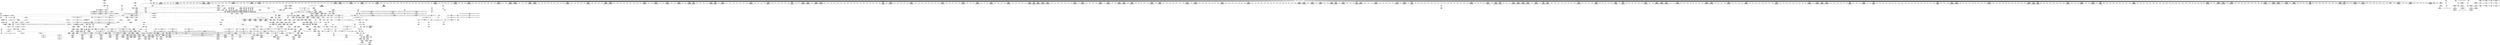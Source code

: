 digraph {
	CE0x41319f0 [shape=record,shape=Mrecord,label="{CE0x41319f0|GLOBAL:lockdep_rcu_suspicious|*Constant*}"]
	CE0x410e6d0 [shape=record,shape=Mrecord,label="{CE0x410e6d0|i64_11|*Constant*}"]
	CE0x41a0570 [shape=record,shape=Mrecord,label="{CE0x41a0570|272:_i8*,_:_CRE_630,631_}"]
	CE0x413b910 [shape=record,shape=Mrecord,label="{CE0x413b910|272:_i8*,_:_CRE_344,352_|*MultipleSource*|Function::selinux_quotactl&Arg::sb::|Function::superblock_has_perm&Arg::sb::|security/selinux/hooks.c,1865}"]
	CE0x411f780 [shape=record,shape=Mrecord,label="{CE0x411f780|__llvm_gcov_indirect_counter_increment:counters|Function::__llvm_gcov_indirect_counter_increment&Arg::counters::|*SummSink*}"]
	CE0x419dc00 [shape=record,shape=Mrecord,label="{CE0x419dc00|272:_i8*,_:_CRE_591,592_}"]
	CE0x4117660 [shape=record,shape=Mrecord,label="{CE0x4117660|__llvm_gcov_indirect_counter_increment:entry|*SummSource*}"]
	CE0x5478420 [shape=record,shape=Mrecord,label="{CE0x5478420|i64_2|*Constant*}"]
	CE0x41a3570 [shape=record,shape=Mrecord,label="{CE0x41a3570|272:_i8*,_:_CRE_1224,1225_}"]
	CE0x41a11e0 [shape=record,shape=Mrecord,label="{CE0x41a11e0|272:_i8*,_:_CRE_680,696_|*MultipleSource*|Function::selinux_quotactl&Arg::sb::|Function::superblock_has_perm&Arg::sb::|security/selinux/hooks.c,1865}"]
	CE0x41587a0 [shape=record,shape=Mrecord,label="{CE0x41587a0|cred_sid:tmp2|*SummSink*}"]
	CE0x41c92b0 [shape=record,shape=Mrecord,label="{CE0x41c92b0|8:_i32,_:_CRE_273,274_}"]
	CE0x4112b00 [shape=record,shape=Mrecord,label="{CE0x4112b00|i32_8388615|*Constant*|*SummSink*}"]
	CE0x4195750 [shape=record,shape=Mrecord,label="{CE0x4195750|272:_i8*,_:_CRE_1677,1678_}"]
	CE0x41c1660 [shape=record,shape=Mrecord,label="{CE0x41c1660|8:_i32,_:_CRE_43,44_}"]
	CE0x41188f0 [shape=record,shape=Mrecord,label="{CE0x41188f0|selinux_quotactl:tmp17|security/selinux/hooks.c,2016}"]
	CE0x4116360 [shape=record,shape=Mrecord,label="{CE0x4116360|selinux_quotactl:do.end}"]
	CE0x41782a0 [shape=record,shape=Mrecord,label="{CE0x41782a0|272:_i8*,_:_CRE_441,442_}"]
	CE0x412f940 [shape=record,shape=Mrecord,label="{CE0x412f940|selinux_quotactl:call9|security/selinux/hooks.c,2028|*SummSource*}"]
	CE0x41c8c50 [shape=record,shape=Mrecord,label="{CE0x41c8c50|8:_i32,_:_CRE_267,268_}"]
	CE0x41a9d90 [shape=record,shape=Mrecord,label="{CE0x41a9d90|272:_i8*,_:_CRE_1904,1920_|*MultipleSource*|Function::selinux_quotactl&Arg::sb::|Function::superblock_has_perm&Arg::sb::|security/selinux/hooks.c,1865}"]
	CE0x4181100 [shape=record,shape=Mrecord,label="{CE0x4181100|_ret_i32_%retval.0,_!dbg_!27760|security/selinux/hooks.c,2040|*SummSource*}"]
	CE0x419ce30 [shape=record,shape=Mrecord,label="{CE0x419ce30|272:_i8*,_:_CRE_578,579_}"]
	CE0x4175d70 [shape=record,shape=Mrecord,label="{CE0x4175d70|272:_i8*,_:_CRE_406,407_}"]
	CE0x4117a80 [shape=record,shape=Mrecord,label="{CE0x4117a80|__llvm_gcov_indirect_counter_increment:counters|Function::__llvm_gcov_indirect_counter_increment&Arg::counters::}"]
	CE0x41a1810 [shape=record,shape=Mrecord,label="{CE0x41a1810|272:_i8*,_:_CRE_712,720_|*MultipleSource*|Function::selinux_quotactl&Arg::sb::|Function::superblock_has_perm&Arg::sb::|security/selinux/hooks.c,1865}"]
	CE0x41c6500 [shape=record,shape=Mrecord,label="{CE0x41c6500|8:_i32,_:_CRE_230,231_}"]
	CE0x41c9800 [shape=record,shape=Mrecord,label="{CE0x41c9800|8:_i32,_:_CRE_278,279_}"]
	CE0x41c1560 [shape=record,shape=Mrecord,label="{CE0x41c1560|8:_i32,_:_CRE_42,43_}"]
	CE0x4177e60 [shape=record,shape=Mrecord,label="{CE0x4177e60|272:_i8*,_:_CRE_437,438_}"]
	CE0x4126ad0 [shape=record,shape=Mrecord,label="{CE0x4126ad0|selinux_quotactl:tmp16|security/selinux/hooks.c,2016|*SummSource*}"]
	CE0x4159640 [shape=record,shape=Mrecord,label="{CE0x4159640|_ret_i32_%retval.0,_!dbg_!27728|security/selinux/avc.c,775|*SummSource*}"]
	CE0x4185030 [shape=record,shape=Mrecord,label="{CE0x4185030|272:_i8*,_:_CRE_144,152_|*MultipleSource*|Function::selinux_quotactl&Arg::sb::|Function::superblock_has_perm&Arg::sb::|security/selinux/hooks.c,1865}"]
	CE0x4199d20 [shape=record,shape=Mrecord,label="{CE0x4199d20|get_current:tmp1|*SummSink*}"]
	CE0x4138350 [shape=record,shape=Mrecord,label="{CE0x4138350|selinux_quotactl:tmp23|security/selinux/hooks.c,2019|*SummSink*}"]
	CE0x41c1150 [shape=record,shape=Mrecord,label="{CE0x41c1150|8:_i32,_:_CRE_37,38_}"]
	CE0x41a3680 [shape=record,shape=Mrecord,label="{CE0x41a3680|272:_i8*,_:_CRE_1225,1226_}"]
	CE0x411cde0 [shape=record,shape=Mrecord,label="{CE0x411cde0|i32_1|*Constant*}"]
	CE0x41888f0 [shape=record,shape=Mrecord,label="{CE0x41888f0|272:_i8*,_:_CRE_1244,1245_}"]
	CE0x41c5fb0 [shape=record,shape=Mrecord,label="{CE0x41c5fb0|8:_i32,_:_CRE_225,226_}"]
	CE0x41333e0 [shape=record,shape=Mrecord,label="{CE0x41333e0|selinux_quotactl:tmp24|security/selinux/hooks.c,2020}"]
	CE0x4124d70 [shape=record,shape=Mrecord,label="{CE0x4124d70|selinux_quotactl:tmp19|security/selinux/hooks.c,2016|*SummSource*}"]
	CE0x418dfe0 [shape=record,shape=Mrecord,label="{CE0x418dfe0|272:_i8*,_:_CRE_1344,1345_}"]
	CE0x413cef0 [shape=record,shape=Mrecord,label="{CE0x413cef0|272:_i8*,_:_CRE_399,400_}"]
	CE0x41987e0 [shape=record,shape=Mrecord,label="{CE0x41987e0|8:_i32,_:_CRE_95,96_}"]
	CE0x410d110 [shape=record,shape=Mrecord,label="{CE0x410d110|selinux_quotactl:tmp5|security/selinux/hooks.c,2016|*SummSource*}"]
	CE0x4186b10 [shape=record,shape=Mrecord,label="{CE0x4186b10|272:_i8*,_:_CRE_224,240_|*MultipleSource*|Function::selinux_quotactl&Arg::sb::|Function::superblock_has_perm&Arg::sb::|security/selinux/hooks.c,1865}"]
	CE0x417e280 [shape=record,shape=Mrecord,label="{CE0x417e280|selinux_quotactl:tmp32|security/selinux/hooks.c,2039}"]
	CE0x4184380 [shape=record,shape=Mrecord,label="{CE0x4184380|272:_i8*,_:_CRE_96,104_|*MultipleSource*|Function::selinux_quotactl&Arg::sb::|Function::superblock_has_perm&Arg::sb::|security/selinux/hooks.c,1865}"]
	CE0x413c780 [shape=record,shape=Mrecord,label="{CE0x413c780|272:_i8*,_:_CRE_393,394_}"]
	CE0x418c660 [shape=record,shape=Mrecord,label="{CE0x418c660|272:_i8*,_:_CRE_1320,1321_}"]
	CE0x4135940 [shape=record,shape=Mrecord,label="{CE0x4135940|i8_1|*Constant*}"]
	CE0x418ddc0 [shape=record,shape=Mrecord,label="{CE0x418ddc0|272:_i8*,_:_CRE_1342,1343_}"]
	CE0x418fb80 [shape=record,shape=Mrecord,label="{CE0x418fb80|272:_i8*,_:_CRE_1370,1371_}"]
	CE0x418a7c0 [shape=record,shape=Mrecord,label="{CE0x418a7c0|272:_i8*,_:_CRE_1273,1274_}"]
	CE0x413f260 [shape=record,shape=Mrecord,label="{CE0x413f260|i64_1|*Constant*|*SummSink*}"]
	CE0x41a0020 [shape=record,shape=Mrecord,label="{CE0x41a0020|272:_i8*,_:_CRE_625,626_}"]
	CE0x41379a0 [shape=record,shape=Mrecord,label="{CE0x41379a0|i64*_getelementptr_inbounds_(_27_x_i64_,_27_x_i64_*___llvm_gcov_ctr148,_i64_0,_i64_6)|*Constant*|*SummSource*}"]
	CE0x41a9ab0 [shape=record,shape=Mrecord,label="{CE0x41a9ab0|272:_i8*,_:_CRE_1888,1896_|*MultipleSource*|Function::selinux_quotactl&Arg::sb::|Function::superblock_has_perm&Arg::sb::|security/selinux/hooks.c,1865}"]
	CE0x41960e0 [shape=record,shape=Mrecord,label="{CE0x41960e0|272:_i8*,_:_CRE_1686,1687_}"]
	CE0x415e010 [shape=record,shape=Mrecord,label="{CE0x415e010|superblock_has_perm:sb|Function::superblock_has_perm&Arg::sb::|*SummSink*}"]
	CE0x41091a0 [shape=record,shape=Mrecord,label="{CE0x41091a0|selinux_quotactl:land.lhs.true}"]
	CE0x417cba0 [shape=record,shape=Mrecord,label="{CE0x417cba0|i64*_getelementptr_inbounds_(_27_x_i64_,_27_x_i64_*___llvm_gcov_ctr148,_i64_0,_i64_24)|*Constant*|*SummSource*}"]
	CE0x4108120 [shape=record,shape=Mrecord,label="{CE0x4108120|i64_3|*Constant*}"]
	CE0x4108ca0 [shape=record,shape=Mrecord,label="{CE0x4108ca0|selinux_quotactl:bb|*SummSource*}"]
	CE0x4192ef0 [shape=record,shape=Mrecord,label="{CE0x4192ef0|272:_i8*,_:_CRE_1639,1640_}"]
	CE0x4189e30 [shape=record,shape=Mrecord,label="{CE0x4189e30|272:_i8*,_:_CRE_1264,1265_}"]
	CE0x41555d0 [shape=record,shape=Mrecord,label="{CE0x41555d0|cred_sid:security|security/selinux/hooks.c,196}"]
	CE0x410c0b0 [shape=record,shape=Mrecord,label="{CE0x410c0b0|__llvm_gcov_indirect_counter_increment:bb}"]
	CE0x4181170 [shape=record,shape=Mrecord,label="{CE0x4181170|_ret_i32_%retval.0,_!dbg_!27760|security/selinux/hooks.c,2040|*SummSink*}"]
	CE0x417a600 [shape=record,shape=Mrecord,label="{CE0x417a600|__llvm_gcov_indirect_counter_increment:tmp2|*SummSink*}"]
	CE0x41ca490 [shape=record,shape=Mrecord,label="{CE0x41ca490|avc_has_perm:tclass|Function::avc_has_perm&Arg::tclass::}"]
	CE0x4118330 [shape=record,shape=Mrecord,label="{CE0x4118330|selinux_quotactl:tmp2|*SummSink*}"]
	CE0x41748a0 [shape=record,shape=Mrecord,label="{CE0x41748a0|get_current:tmp3|*SummSource*}"]
	CE0x415d720 [shape=record,shape=Mrecord,label="{CE0x415d720|i32_256|*Constant*}"]
	CE0x4194210 [shape=record,shape=Mrecord,label="{CE0x4194210|272:_i8*,_:_CRE_1657,1658_}"]
	CE0x415d070 [shape=record,shape=Mrecord,label="{CE0x415d070|0:_i32,_4:_i32,_8:_i32,_12:_i32,_:_CMRE_16,20_|*MultipleSource*|security/selinux/hooks.c,196|*LoadInst*|security/selinux/hooks.c,196|security/selinux/hooks.c,197}"]
	CE0x4131350 [shape=record,shape=Mrecord,label="{CE0x4131350|selinux_quotactl:tmp12|security/selinux/hooks.c,2016}"]
	CE0x41a2050 [shape=record,shape=Mrecord,label="{CE0x41a2050|272:_i8*,_:_CRE_896,1208_|*MultipleSource*|Function::selinux_quotactl&Arg::sb::|Function::superblock_has_perm&Arg::sb::|security/selinux/hooks.c,1865}"]
	CE0x4109aa0 [shape=record,shape=Mrecord,label="{CE0x4109aa0|selinux_quotactl:sw.epilog|*SummSink*}"]
	CE0x4123110 [shape=record,shape=Mrecord,label="{CE0x4123110|get_current:entry}"]
	CE0x4197be0 [shape=record,shape=Mrecord,label="{CE0x4197be0|8:_i32,_:_CRE_83,84_}"]
	CE0x4175070 [shape=record,shape=Mrecord,label="{CE0x4175070|__llvm_gcov_indirect_counter_increment:tmp5|*SummSource*}"]
	CE0x41cad60 [shape=record,shape=Mrecord,label="{CE0x41cad60|i32_1|*Constant*|*SummSink*}"]
	CE0x4190a20 [shape=record,shape=Mrecord,label="{CE0x4190a20|272:_i8*,_:_CRE_1584,1592_|*MultipleSource*|Function::selinux_quotactl&Arg::sb::|Function::superblock_has_perm&Arg::sb::|security/selinux/hooks.c,1865}"]
	CE0x41543c0 [shape=record,shape=Mrecord,label="{CE0x41543c0|cred_sid:tmp1|*SummSink*}"]
	CE0x418d210 [shape=record,shape=Mrecord,label="{CE0x418d210|272:_i8*,_:_CRE_1331,1332_}"]
	CE0x41269d0 [shape=record,shape=Mrecord,label="{CE0x41269d0|selinux_quotactl:tmp16|security/selinux/hooks.c,2016}"]
	CE0x4189170 [shape=record,shape=Mrecord,label="{CE0x4189170|272:_i8*,_:_CRE_1252,1253_}"]
	CE0x417cf30 [shape=record,shape=Mrecord,label="{CE0x417cf30|selinux_quotactl:rc.0}"]
	CE0x4113200 [shape=record,shape=Mrecord,label="{CE0x4113200|i32_8388612|*Constant*}"]
	CE0x4189390 [shape=record,shape=Mrecord,label="{CE0x4189390|272:_i8*,_:_CRE_1254,1255_}"]
	CE0x41157d0 [shape=record,shape=Mrecord,label="{CE0x41157d0|i64*_getelementptr_inbounds_(_27_x_i64_,_27_x_i64_*___llvm_gcov_ctr148,_i64_0,_i64_9)|*Constant*|*SummSource*}"]
	CE0x410d180 [shape=record,shape=Mrecord,label="{CE0x410d180|selinux_quotactl:tmp5|security/selinux/hooks.c,2016|*SummSink*}"]
	CE0x4177c40 [shape=record,shape=Mrecord,label="{CE0x4177c40|272:_i8*,_:_CRE_435,436_}"]
	CE0x410f300 [shape=record,shape=Mrecord,label="{CE0x410f300|selinux_quotactl:cred4|security/selinux/hooks.c,2016|*SummSource*}"]
	CE0x4139950 [shape=record,shape=Mrecord,label="{CE0x4139950|i32_16|*Constant*|*SummSink*}"]
	CE0x419d160 [shape=record,shape=Mrecord,label="{CE0x419d160|272:_i8*,_:_CRE_581,582_}"]
	CE0x41c6610 [shape=record,shape=Mrecord,label="{CE0x41c6610|8:_i32,_:_CRE_231,232_}"]
	CE0x419a7a0 [shape=record,shape=Mrecord,label="{CE0x419a7a0|get_current:tmp4|./arch/x86/include/asm/current.h,14|*SummSource*}"]
	CE0x41232e0 [shape=record,shape=Mrecord,label="{CE0x41232e0|get_current:entry|*SummSource*}"]
	CE0x418a050 [shape=record,shape=Mrecord,label="{CE0x418a050|272:_i8*,_:_CRE_1266,1267_}"]
	CE0x4188c20 [shape=record,shape=Mrecord,label="{CE0x4188c20|272:_i8*,_:_CRE_1247,1248_}"]
	CE0x41c5840 [shape=record,shape=Mrecord,label="{CE0x41c5840|8:_i32,_:_CRE_218,219_}"]
	CE0x4109890 [shape=record,shape=Mrecord,label="{CE0x4109890|i64_3|*Constant*|*SummSource*}"]
	CE0x41144a0 [shape=record,shape=Mrecord,label="{CE0x41144a0|_ret_i32_%call2,_!dbg_!27722|security/selinux/hooks.c,1866|*SummSource*}"]
	CE0x410d460 [shape=record,shape=Mrecord,label="{CE0x410d460|selinux_quotactl:entry|*SummSink*}"]
	CE0x41749a0 [shape=record,shape=Mrecord,label="{CE0x41749a0|get_current:tmp3|*SummSink*}"]
	CE0x41c5b70 [shape=record,shape=Mrecord,label="{CE0x41c5b70|8:_i32,_:_CRE_221,222_}"]
	CE0x4112df0 [shape=record,shape=Mrecord,label="{CE0x4112df0|i32_8388613|*Constant*|*SummSink*}"]
	CE0x418c550 [shape=record,shape=Mrecord,label="{CE0x418c550|272:_i8*,_:_CRE_1319,1320_}"]
	CE0x419de20 [shape=record,shape=Mrecord,label="{CE0x419de20|272:_i8*,_:_CRE_593,594_}"]
	CE0x41950f0 [shape=record,shape=Mrecord,label="{CE0x41950f0|272:_i8*,_:_CRE_1671,1672_}"]
	CE0x41a4340 [shape=record,shape=Mrecord,label="{CE0x41a4340|272:_i8*,_:_CRE_1237,1238_}"]
	CE0x41c7e80 [shape=record,shape=Mrecord,label="{CE0x41c7e80|8:_i32,_:_CRE_254,255_}"]
	CE0x41c7c60 [shape=record,shape=Mrecord,label="{CE0x41c7c60|8:_i32,_:_CRE_252,253_}"]
	CE0x411e140 [shape=record,shape=Mrecord,label="{CE0x411e140|cred_sid:tmp6|security/selinux/hooks.c,197|*SummSink*}"]
	CE0x41a9540 [shape=record,shape=Mrecord,label="{CE0x41a9540|272:_i8*,_:_CRE_1875,1876_}"]
	CE0x4156030 [shape=record,shape=Mrecord,label="{CE0x4156030|cred_sid:sid|security/selinux/hooks.c,197|*SummSink*}"]
	CE0x4195860 [shape=record,shape=Mrecord,label="{CE0x4195860|272:_i8*,_:_CRE_1678,1679_}"]
	CE0x41142d0 [shape=record,shape=Mrecord,label="{CE0x41142d0|superblock_has_perm:ad|Function::superblock_has_perm&Arg::ad::|*SummSource*}"]
	CE0x41594c0 [shape=record,shape=Mrecord,label="{CE0x41594c0|avc_has_perm:auditdata|Function::avc_has_perm&Arg::auditdata::|*SummSink*}"]
	CE0x418a490 [shape=record,shape=Mrecord,label="{CE0x418a490|272:_i8*,_:_CRE_1270,1271_}"]
	CE0x41c1c60 [shape=record,shape=Mrecord,label="{CE0x41c1c60|8:_i32,_:_CRE_49,50_}"]
	CE0x410c8d0 [shape=record,shape=Mrecord,label="{CE0x410c8d0|i8*_getelementptr_inbounds_(_45_x_i8_,_45_x_i8_*_.str12,_i32_0,_i32_0)|*Constant*}"]
	CE0x4122970 [shape=record,shape=Mrecord,label="{CE0x4122970|cred_sid:tmp5|security/selinux/hooks.c,196}"]
	CE0x3991120 [shape=record,shape=Mrecord,label="{CE0x3991120|i32_0|*Constant*}"]
	CE0x4138ad0 [shape=record,shape=Mrecord,label="{CE0x4138ad0|superblock_has_perm:call|security/selinux/hooks.c,1863|*SummSink*}"]
	CE0x4189b00 [shape=record,shape=Mrecord,label="{CE0x4189b00|272:_i8*,_:_CRE_1261,1262_}"]
	CE0x4122a20 [shape=record,shape=Mrecord,label="{CE0x4122a20|cred_sid:tmp4|*LoadInst*|security/selinux/hooks.c,196|*SummSink*}"]
	CE0x40fedd0 [shape=record,shape=Mrecord,label="{CE0x40fedd0|selinux_quotactl:cmds|Function::selinux_quotactl&Arg::cmds::|*SummSink*}"]
	CE0x41894a0 [shape=record,shape=Mrecord,label="{CE0x41894a0|272:_i8*,_:_CRE_1255,1256_}"]
	CE0x4137700 [shape=record,shape=Mrecord,label="{CE0x4137700|selinux_quotactl:tmp12|security/selinux/hooks.c,2016|*SummSource*}"]
	CE0x41a88e0 [shape=record,shape=Mrecord,label="{CE0x41a88e0|272:_i8*,_:_CRE_1848,1856_|*MultipleSource*|Function::selinux_quotactl&Arg::sb::|Function::superblock_has_perm&Arg::sb::|security/selinux/hooks.c,1865}"]
	CE0x411f880 [shape=record,shape=Mrecord,label="{CE0x411f880|_ret_void}"]
	CE0x419a810 [shape=record,shape=Mrecord,label="{CE0x419a810|272:_i8*,_:_CRE_488,496_|*MultipleSource*|Function::selinux_quotactl&Arg::sb::|Function::superblock_has_perm&Arg::sb::|security/selinux/hooks.c,1865}"]
	CE0x4109cb0 [shape=record,shape=Mrecord,label="{CE0x4109cb0|selinux_quotactl:if.end|*SummSink*}"]
	CE0x41c1f60 [shape=record,shape=Mrecord,label="{CE0x41c1f60|8:_i32,_:_CRE_52,53_}"]
	CE0x4159300 [shape=record,shape=Mrecord,label="{CE0x4159300|avc_has_perm:auditdata|Function::avc_has_perm&Arg::auditdata::}"]
	CE0x4111420 [shape=record,shape=Mrecord,label="{CE0x4111420|i64_5|*Constant*}"]
	CE0x4193550 [shape=record,shape=Mrecord,label="{CE0x4193550|272:_i8*,_:_CRE_1645,1646_}"]
	CE0x414eb60 [shape=record,shape=Mrecord,label="{CE0x414eb60|selinux_quotactl:call11|security/selinux/hooks.c,2033|*SummSink*}"]
	CE0x411d850 [shape=record,shape=Mrecord,label="{CE0x411d850|272:_i8*,_:_CRE_56,64_|*MultipleSource*|Function::selinux_quotactl&Arg::sb::|Function::superblock_has_perm&Arg::sb::|security/selinux/hooks.c,1865}"]
	CE0x41c9b30 [shape=record,shape=Mrecord,label="{CE0x41c9b30|superblock_has_perm:tmp6|security/selinux/hooks.c,1866}"]
	CE0x4177d50 [shape=record,shape=Mrecord,label="{CE0x4177d50|272:_i8*,_:_CRE_436,437_}"]
	CE0x4178c30 [shape=record,shape=Mrecord,label="{CE0x4178c30|272:_i8*,_:_CRE_450,451_}"]
	CE0x41aa1e0 [shape=record,shape=Mrecord,label="{CE0x41aa1e0|272:_i8*,_:_CRE_1928,2056_|*MultipleSource*|Function::selinux_quotactl&Arg::sb::|Function::superblock_has_perm&Arg::sb::|security/selinux/hooks.c,1865}"]
	CE0x41a2ad0 [shape=record,shape=Mrecord,label="{CE0x41a2ad0|272:_i8*,_:_CRE_1214,1215_}"]
	CE0x4128db0 [shape=record,shape=Mrecord,label="{CE0x4128db0|selinux_quotactl:cred4|security/selinux/hooks.c,2016}"]
	CE0x418a5a0 [shape=record,shape=Mrecord,label="{CE0x418a5a0|272:_i8*,_:_CRE_1271,1272_}"]
	CE0x41177b0 [shape=record,shape=Mrecord,label="{CE0x41177b0|__llvm_gcov_indirect_counter_increment:entry|*SummSink*}"]
	CE0x418a380 [shape=record,shape=Mrecord,label="{CE0x418a380|272:_i8*,_:_CRE_1269,1270_}"]
	CE0x4179c20 [shape=record,shape=Mrecord,label="{CE0x4179c20|272:_i8*,_:_CRE_472,480_|*MultipleSource*|Function::selinux_quotactl&Arg::sb::|Function::superblock_has_perm&Arg::sb::|security/selinux/hooks.c,1865}"]
	CE0x41c73e0 [shape=record,shape=Mrecord,label="{CE0x41c73e0|8:_i32,_:_CRE_244,245_}"]
	CE0x4135190 [shape=record,shape=Mrecord,label="{CE0x4135190|GLOBAL:current_task|Global_var:current_task}"]
	CE0x4159d60 [shape=record,shape=Mrecord,label="{CE0x4159d60|cred_sid:bb|*SummSource*}"]
	CE0x415c990 [shape=record,shape=Mrecord,label="{CE0x415c990|0:_i32,_4:_i32,_8:_i32,_12:_i32,_:_CMRE_8,12_|*MultipleSource*|security/selinux/hooks.c,196|*LoadInst*|security/selinux/hooks.c,196|security/selinux/hooks.c,197}"]
	CE0x41ca330 [shape=record,shape=Mrecord,label="{CE0x41ca330|_ret_i32_%retval.0,_!dbg_!27728|security/selinux/avc.c,775}"]
	CE0x410ab20 [shape=record,shape=Mrecord,label="{CE0x410ab20|selinux_quotactl:tobool|security/selinux/hooks.c,2016|*SummSource*}"]
	CE0x419e260 [shape=record,shape=Mrecord,label="{CE0x419e260|272:_i8*,_:_CRE_597,598_}"]
	CE0x418ded0 [shape=record,shape=Mrecord,label="{CE0x418ded0|272:_i8*,_:_CRE_1343,1344_}"]
	CE0x4192890 [shape=record,shape=Mrecord,label="{CE0x4192890|272:_i8*,_:_CRE_1633,1634_}"]
	CE0x41899f0 [shape=record,shape=Mrecord,label="{CE0x41899f0|272:_i8*,_:_CRE_1260,1261_}"]
	CE0x418fa70 [shape=record,shape=Mrecord,label="{CE0x418fa70|272:_i8*,_:_CRE_1369,1370_}"]
	CE0x41a3f00 [shape=record,shape=Mrecord,label="{CE0x41a3f00|272:_i8*,_:_CRE_1233,1234_}"]
	CE0x41c1760 [shape=record,shape=Mrecord,label="{CE0x41c1760|8:_i32,_:_CRE_44,45_}"]
	CE0x41c2e60 [shape=record,shape=Mrecord,label="{CE0x41c2e60|8:_i32,_:_CRE_67,68_}"]
	CE0x410b9d0 [shape=record,shape=Mrecord,label="{CE0x410b9d0|i64_5|*Constant*|*SummSink*}"]
	CE0x41a96a0 [shape=record,shape=Mrecord,label="{CE0x41a96a0|272:_i8*,_:_CRE_1877,1878_}"]
	CE0x4116d00 [shape=record,shape=Mrecord,label="{CE0x4116d00|__llvm_gcov_indirect_counter_increment:predecessor|Function::__llvm_gcov_indirect_counter_increment&Arg::predecessor::}"]
	CE0x415d350 [shape=record,shape=Mrecord,label="{CE0x415d350|cred_sid:tmp6|security/selinux/hooks.c,197}"]
	CE0x41c1080 [shape=record,shape=Mrecord,label="{CE0x41c1080|8:_i32,_:_CRE_36,37_}"]
	CE0x41586c0 [shape=record,shape=Mrecord,label="{CE0x41586c0|cred_sid:tmp2}"]
	CE0x60139e0 [shape=record,shape=Mrecord,label="{CE0x60139e0|selinux_quotactl:tmp6|security/selinux/hooks.c,2016|*SummSource*}"]
	CE0x41141c0 [shape=record,shape=Mrecord,label="{CE0x41141c0|superblock_has_perm:ad|Function::superblock_has_perm&Arg::ad::}"]
	CE0x41c7930 [shape=record,shape=Mrecord,label="{CE0x41c7930|8:_i32,_:_CRE_249,250_}"]
	CE0x4133a50 [shape=record,shape=Mrecord,label="{CE0x4133a50|i64*_getelementptr_inbounds_(_27_x_i64_,_27_x_i64_*___llvm_gcov_ctr148,_i64_0,_i64_12)|*Constant*|*SummSink*}"]
	CE0x41589b0 [shape=record,shape=Mrecord,label="{CE0x41589b0|cred_sid:tmp3}"]
	CE0x4142690 [shape=record,shape=Mrecord,label="{CE0x4142690|selinux_quotactl:tmp7|security/selinux/hooks.c,2016|*SummSource*}"]
	CE0x415a1f0 [shape=record,shape=Mrecord,label="{CE0x415a1f0|cred_sid:tmp|*SummSink*}"]
	CE0x41341c0 [shape=record,shape=Mrecord,label="{CE0x41341c0|superblock_has_perm:tmp2|*SummSource*}"]
	CE0x4189f40 [shape=record,shape=Mrecord,label="{CE0x4189f40|272:_i8*,_:_CRE_1265,1266_}"]
	CE0x41a3ac0 [shape=record,shape=Mrecord,label="{CE0x41a3ac0|272:_i8*,_:_CRE_1229,1230_}"]
	CE0x41c8e70 [shape=record,shape=Mrecord,label="{CE0x41c8e70|8:_i32,_:_CRE_269,270_}"]
	CE0x419fbe0 [shape=record,shape=Mrecord,label="{CE0x419fbe0|272:_i8*,_:_CRE_621,622_}"]
	CE0x4198be0 [shape=record,shape=Mrecord,label="{CE0x4198be0|8:_i32,_:_CRE_99,100_}"]
	CE0x41a7a70 [shape=record,shape=Mrecord,label="{CE0x41a7a70|272:_i8*,_:_CRE_1792,1800_|*MultipleSource*|Function::selinux_quotactl&Arg::sb::|Function::superblock_has_perm&Arg::sb::|security/selinux/hooks.c,1865}"]
	CE0x41c5510 [shape=record,shape=Mrecord,label="{CE0x41c5510|8:_i32,_:_CRE_215,216_}"]
	CE0x419e150 [shape=record,shape=Mrecord,label="{CE0x419e150|272:_i8*,_:_CRE_596,597_}"]
	CE0x41c4c40 [shape=record,shape=Mrecord,label="{CE0x41c4c40|8:_i32,_:_CRE_208,209_}"]
	CE0x40ff310 [shape=record,shape=Mrecord,label="{CE0x40ff310|GLOBAL:__llvm_gcov_indirect_counter_increment|*Constant*|*SummSink*}"]
	CE0x41c9910 [shape=record,shape=Mrecord,label="{CE0x41c9910|8:_i32,_:_CRE_279,280_}"]
	CE0x415c800 [shape=record,shape=Mrecord,label="{CE0x415c800|0:_i32,_4:_i32,_8:_i32,_12:_i32,_:_CMRE_0,4_|*MultipleSource*|security/selinux/hooks.c,196|*LoadInst*|security/selinux/hooks.c,196|security/selinux/hooks.c,197}"]
	CE0x41558e0 [shape=record,shape=Mrecord,label="{CE0x41558e0|cred_sid:tmp5|security/selinux/hooks.c,196|*SummSource*}"]
	CE0x418eb90 [shape=record,shape=Mrecord,label="{CE0x418eb90|272:_i8*,_:_CRE_1355,1356_}"]
	CE0x41a7230 [shape=record,shape=Mrecord,label="{CE0x41a7230|272:_i8*,_:_CRE_1760,1764_|*MultipleSource*|Function::selinux_quotactl&Arg::sb::|Function::superblock_has_perm&Arg::sb::|security/selinux/hooks.c,1865}"]
	CE0x417d4f0 [shape=record,shape=Mrecord,label="{CE0x417d4f0|selinux_quotactl:tmp31|security/selinux/hooks.c,2036|*SummSource*}"]
	CE0x41989e0 [shape=record,shape=Mrecord,label="{CE0x41989e0|8:_i32,_:_CRE_97,98_}"]
	CE0x41795c0 [shape=record,shape=Mrecord,label="{CE0x41795c0|272:_i8*,_:_CRE_459,460_}"]
	CE0x4134a00 [shape=record,shape=Mrecord,label="{CE0x4134a00|_call_void_mcount()_#3|*SummSource*}"]
	CE0x4135c40 [shape=record,shape=Mrecord,label="{CE0x4135c40|__llvm_gcov_indirect_counter_increment:tmp|*SummSink*}"]
	CE0x41c6a50 [shape=record,shape=Mrecord,label="{CE0x41c6a50|8:_i32,_:_CRE_235,236_}"]
	CE0x4181790 [shape=record,shape=Mrecord,label="{CE0x4181790|i64*_getelementptr_inbounds_(_2_x_i64_,_2_x_i64_*___llvm_gcov_ctr98,_i64_0,_i64_0)|*Constant*|*SummSource*}"]
	CE0x41a7860 [shape=record,shape=Mrecord,label="{CE0x41a7860|272:_i8*,_:_CRE_1784,1792_|*MultipleSource*|Function::selinux_quotactl&Arg::sb::|Function::superblock_has_perm&Arg::sb::|security/selinux/hooks.c,1865}"]
	CE0x4115e30 [shape=record,shape=Mrecord,label="{CE0x4115e30|get_current:tmp1|*SummSource*}"]
	CE0x41c7d70 [shape=record,shape=Mrecord,label="{CE0x41c7d70|8:_i32,_:_CRE_253,254_}"]
	CE0x4122cd0 [shape=record,shape=Mrecord,label="{CE0x4122cd0|i64*_getelementptr_inbounds_(_27_x_i64_,_27_x_i64_*___llvm_gcov_ctr148,_i64_0,_i64_22)|*Constant*|*SummSink*}"]
	CE0x4191ce0 [shape=record,shape=Mrecord,label="{CE0x4191ce0|272:_i8*,_:_CRE_1622,1623_}"]
	CE0x415bf70 [shape=record,shape=Mrecord,label="{CE0x415bf70|avc_has_perm:ssid|Function::avc_has_perm&Arg::ssid::|*SummSource*}"]
	CE0x4129970 [shape=record,shape=Mrecord,label="{CE0x4129970|selinux_quotactl:tmp18|security/selinux/hooks.c,2016}"]
	CE0x411afb0 [shape=record,shape=Mrecord,label="{CE0x411afb0|selinux_quotactl:cmds|Function::selinux_quotactl&Arg::cmds::}"]
	CE0x41c1a60 [shape=record,shape=Mrecord,label="{CE0x41c1a60|8:_i32,_:_CRE_47,48_}"]
	CE0x4174500 [shape=record,shape=Mrecord,label="{CE0x4174500|superblock_has_perm:tmp1}"]
	CE0x41978e0 [shape=record,shape=Mrecord,label="{CE0x41978e0|8:_i32,_:_CRE_80,81_}"]
	CE0x410e4b0 [shape=record,shape=Mrecord,label="{CE0x410e4b0|i64_11|*Constant*|*SummSink*}"]
	CE0x418e640 [shape=record,shape=Mrecord,label="{CE0x418e640|272:_i8*,_:_CRE_1350,1351_}"]
	CE0x419ef20 [shape=record,shape=Mrecord,label="{CE0x419ef20|272:_i8*,_:_CRE_609,610_}"]
	CE0x4188e40 [shape=record,shape=Mrecord,label="{CE0x4188e40|272:_i8*,_:_CRE_1249,1250_}"]
	CE0x412d750 [shape=record,shape=Mrecord,label="{CE0x412d750|_ret_%struct.task_struct*_%tmp4,_!dbg_!27714|./arch/x86/include/asm/current.h,14}"]
	CE0x4118010 [shape=record,shape=Mrecord,label="{CE0x4118010|i32_2016|*Constant*|*SummSink*}"]
	CE0x41113b0 [shape=record,shape=Mrecord,label="{CE0x41113b0|selinux_quotactl:tmp8|security/selinux/hooks.c,2016|*SummSink*}"]
	"CONST[source:0(mediator),value:2(dynamic)][purpose:{subject}][SrcIdx:12]"
	CE0x415d920 [shape=record,shape=Mrecord,label="{CE0x415d920|superblock_has_perm:cred|Function::superblock_has_perm&Arg::cred::}"]
	CE0x419c4a0 [shape=record,shape=Mrecord,label="{CE0x419c4a0|272:_i8*,_:_CRE_569,570_}"]
	CE0x413a650 [shape=record,shape=Mrecord,label="{CE0x413a650|__llvm_gcov_indirect_counter_increment:tmp3}"]
	CE0x4190810 [shape=record,shape=Mrecord,label="{CE0x4190810|272:_i8*,_:_CRE_1568,1584_|*MultipleSource*|Function::selinux_quotactl&Arg::sb::|Function::superblock_has_perm&Arg::sb::|security/selinux/hooks.c,1865}"]
	CE0x418bcd0 [shape=record,shape=Mrecord,label="{CE0x418bcd0|272:_i8*,_:_CRE_1311,1312_}"]
	CE0x418efd0 [shape=record,shape=Mrecord,label="{CE0x418efd0|272:_i8*,_:_CRE_1359,1360_}"]
	CE0x4191050 [shape=record,shape=Mrecord,label="{CE0x4191050|272:_i8*,_:_CRE_1600,1604_|*MultipleSource*|Function::selinux_quotactl&Arg::sb::|Function::superblock_has_perm&Arg::sb::|security/selinux/hooks.c,1865}"]
	CE0x41a86d0 [shape=record,shape=Mrecord,label="{CE0x41a86d0|272:_i8*,_:_CRE_1840,1848_|*MultipleSource*|Function::selinux_quotactl&Arg::sb::|Function::superblock_has_perm&Arg::sb::|security/selinux/hooks.c,1865}"]
	CE0x418a8d0 [shape=record,shape=Mrecord,label="{CE0x418a8d0|272:_i8*,_:_CRE_1274,1275_}"]
	CE0x410ec70 [shape=record,shape=Mrecord,label="{CE0x410ec70|_call_void___llvm_gcov_indirect_counter_increment(i32*___llvm_gcov_global_state_pred150,_i64**_getelementptr_inbounds_(_3_x_i64*_,_3_x_i64*_*___llvm_gcda_edge_table149,_i64_0,_i64_0)),_!dbg_!27756|security/selinux/hooks.c,2036|*SummSource*}"]
	CE0x418edb0 [shape=record,shape=Mrecord,label="{CE0x418edb0|272:_i8*,_:_CRE_1357,1358_}"]
	CE0x415f390 [shape=record,shape=Mrecord,label="{CE0x415f390|_call_void___llvm_gcov_indirect_counter_increment(i32*___llvm_gcov_global_state_pred150,_i64**_getelementptr_inbounds_(_3_x_i64*_,_3_x_i64*_*___llvm_gcda_edge_table149,_i64_0,_i64_2)),_!dbg_!27753|security/selinux/hooks.c,2033|*SummSink*}"]
	CE0x4176f80 [shape=record,shape=Mrecord,label="{CE0x4176f80|272:_i8*,_:_CRE_423,424_}"]
	CE0x41a8d00 [shape=record,shape=Mrecord,label="{CE0x41a8d00|272:_i8*,_:_CRE_1864,1872_|*MultipleSource*|Function::selinux_quotactl&Arg::sb::|Function::superblock_has_perm&Arg::sb::|security/selinux/hooks.c,1865}"]
	CE0x417a980 [shape=record,shape=Mrecord,label="{CE0x417a980|i64*_getelementptr_inbounds_(_2_x_i64_,_2_x_i64_*___llvm_gcov_ctr151,_i64_0,_i64_1)|*Constant*|*SummSink*}"]
	CE0x414e5f0 [shape=record,shape=Mrecord,label="{CE0x414e5f0|selinux_quotactl:tmp29|security/selinux/hooks.c,2033|*SummSink*}"]
	CE0x410af40 [shape=record,shape=Mrecord,label="{CE0x410af40|selinux_quotactl:sw.bb10|*SummSink*}"]
	CE0x411dfd0 [shape=record,shape=Mrecord,label="{CE0x411dfd0|cred_sid:tmp6|security/selinux/hooks.c,197|*SummSource*}"]
	CE0x40ffb50 [shape=record,shape=Mrecord,label="{CE0x40ffb50|selinux_quotactl:sw.epilog}"]
	CE0x41a82b0 [shape=record,shape=Mrecord,label="{CE0x41a82b0|272:_i8*,_:_CRE_1824,1828_|*MultipleSource*|Function::selinux_quotactl&Arg::sb::|Function::superblock_has_perm&Arg::sb::|security/selinux/hooks.c,1865}"]
	CE0x4176d60 [shape=record,shape=Mrecord,label="{CE0x4176d60|272:_i8*,_:_CRE_421,422_}"]
	CE0x49b7c40 [shape=record,shape=Mrecord,label="{CE0x49b7c40|selinux_quotactl:tmp5|security/selinux/hooks.c,2016}"]
	CE0x41887a0 [shape=record,shape=Mrecord,label="{CE0x41887a0|__llvm_gcov_indirect_counter_increment:tmp3|*SummSink*}"]
	CE0x4175850 [shape=record,shape=Mrecord,label="{CE0x4175850|272:_i8*,_:_CRE_401,402_}"]
	CE0x4178b20 [shape=record,shape=Mrecord,label="{CE0x4178b20|272:_i8*,_:_CRE_449,450_}"]
	CE0x411c050 [shape=record,shape=Mrecord,label="{CE0x411c050|selinux_quotactl:tmp9|security/selinux/hooks.c,2016}"]
	CE0x414d770 [shape=record,shape=Mrecord,label="{CE0x414d770|i64**_getelementptr_inbounds_(_3_x_i64*_,_3_x_i64*_*___llvm_gcda_edge_table149,_i64_0,_i64_2)|*Constant*|*SummSink*}"]
	CE0x4179070 [shape=record,shape=Mrecord,label="{CE0x4179070|272:_i8*,_:_CRE_454,455_}"]
	CE0x41c63f0 [shape=record,shape=Mrecord,label="{CE0x41c63f0|8:_i32,_:_CRE_229,230_}"]
	CE0x418ac00 [shape=record,shape=Mrecord,label="{CE0x418ac00|272:_i8*,_:_CRE_1277,1278_}"]
	CE0x4194ed0 [shape=record,shape=Mrecord,label="{CE0x4194ed0|272:_i8*,_:_CRE_1669,1670_}"]
	CE0x41288a0 [shape=record,shape=Mrecord,label="{CE0x41288a0|selinux_quotactl:call9|security/selinux/hooks.c,2028}"]
	CE0x41544e0 [shape=record,shape=Mrecord,label="{CE0x41544e0|i64*_getelementptr_inbounds_(_2_x_i64_,_2_x_i64_*___llvm_gcov_ctr131,_i64_0,_i64_1)|*Constant*|*SummSource*}"]
	CE0x4197ce0 [shape=record,shape=Mrecord,label="{CE0x4197ce0|8:_i32,_:_CRE_84,85_}"]
	CE0x41c6c70 [shape=record,shape=Mrecord,label="{CE0x41c6c70|8:_i32,_:_CRE_237,238_}"]
	CE0x41160a0 [shape=record,shape=Mrecord,label="{CE0x41160a0|GLOBAL:__llvm_gcov_ctr148|Global_var:__llvm_gcov_ctr148|*SummSink*}"]
	CE0x41a9fd0 [shape=record,shape=Mrecord,label="{CE0x41a9fd0|272:_i8*,_:_CRE_1920,1928_|*MultipleSource*|Function::selinux_quotactl&Arg::sb::|Function::superblock_has_perm&Arg::sb::|security/selinux/hooks.c,1865}"]
	CE0x418a6b0 [shape=record,shape=Mrecord,label="{CE0x418a6b0|272:_i8*,_:_CRE_1272,1273_}"]
	CE0x419f140 [shape=record,shape=Mrecord,label="{CE0x419f140|272:_i8*,_:_CRE_611,612_}"]
	CE0x41c82c0 [shape=record,shape=Mrecord,label="{CE0x41c82c0|8:_i32,_:_CRE_258,259_}"]
	CE0x41ab260 [shape=record,shape=Mrecord,label="{CE0x41ab260|superblock_has_perm:tmp4|*LoadInst*|security/selinux/hooks.c,1865}"]
	CE0x4139180 [shape=record,shape=Mrecord,label="{CE0x4139180|cred_sid:cred|Function::cred_sid&Arg::cred::}"]
	CE0x418dba0 [shape=record,shape=Mrecord,label="{CE0x418dba0|272:_i8*,_:_CRE_1340,1341_}"]
	CE0x412c480 [shape=record,shape=Mrecord,label="{CE0x412c480|%struct.super_block*_null|*Constant*}"]
	CE0x4183910 [shape=record,shape=Mrecord,label="{CE0x4183910|i64*_getelementptr_inbounds_(_2_x_i64_,_2_x_i64_*___llvm_gcov_ctr131,_i64_0,_i64_1)|*Constant*}"]
	CE0x41c7f90 [shape=record,shape=Mrecord,label="{CE0x41c7f90|8:_i32,_:_CRE_255,256_}"]
	CE0x411dbf0 [shape=record,shape=Mrecord,label="{CE0x411dbf0|272:_i8*,_:_CRE_72,80_|*MultipleSource*|Function::selinux_quotactl&Arg::sb::|Function::superblock_has_perm&Arg::sb::|security/selinux/hooks.c,1865}"]
	CE0x4193cc0 [shape=record,shape=Mrecord,label="{CE0x4193cc0|272:_i8*,_:_CRE_1652,1653_}"]
	CE0x41c8a30 [shape=record,shape=Mrecord,label="{CE0x41c8a30|8:_i32,_:_CRE_265,266_}"]
	CE0x419c280 [shape=record,shape=Mrecord,label="{CE0x419c280|272:_i8*,_:_CRE_567,568_}"]
	CE0x41807b0 [shape=record,shape=Mrecord,label="{CE0x41807b0|selinux_quotactl:tmp35|security/selinux/hooks.c,2040|*SummSource*}"]
	CE0x4176700 [shape=record,shape=Mrecord,label="{CE0x4176700|272:_i8*,_:_CRE_415,416_}"]
	CE0x4187250 [shape=record,shape=Mrecord,label="{CE0x4187250|272:_i8*,_:_CRE_264,268_|*MultipleSource*|Function::selinux_quotactl&Arg::sb::|Function::superblock_has_perm&Arg::sb::|security/selinux/hooks.c,1865}"]
	CE0x41aa600 [shape=record,shape=Mrecord,label="{CE0x41aa600|272:_i8*,_:_CRE_2112,2120_|*MultipleSource*|Function::selinux_quotactl&Arg::sb::|Function::superblock_has_perm&Arg::sb::|security/selinux/hooks.c,1865}"]
	CE0x417fd50 [shape=record,shape=Mrecord,label="{CE0x417fd50|selinux_quotactl:tmp34|security/selinux/hooks.c,2040}"]
	CE0x41ab470 [shape=record,shape=Mrecord,label="{CE0x41ab470|superblock_has_perm:tmp4|*LoadInst*|security/selinux/hooks.c,1865|*SummSource*}"]
	CE0x41c8f80 [shape=record,shape=Mrecord,label="{CE0x41c8f80|8:_i32,_:_CRE_270,271_}"]
	CE0x419e040 [shape=record,shape=Mrecord,label="{CE0x419e040|272:_i8*,_:_CRE_595,596_}"]
	CE0x418f410 [shape=record,shape=Mrecord,label="{CE0x418f410|272:_i8*,_:_CRE_1363,1364_}"]
	CE0x418c770 [shape=record,shape=Mrecord,label="{CE0x418c770|272:_i8*,_:_CRE_1321,1322_}"]
	CE0x410dc50 [shape=record,shape=Mrecord,label="{CE0x410dc50|selinux_quotactl:tobool1|security/selinux/hooks.c,2016|*SummSource*}"]
	CE0x41c70b0 [shape=record,shape=Mrecord,label="{CE0x41c70b0|8:_i32,_:_CRE_241,242_}"]
	CE0x411aa70 [shape=record,shape=Mrecord,label="{CE0x411aa70|i32_8388616|*Constant*|*SummSource*}"]
	CE0x4109d60 [shape=record,shape=Mrecord,label="{CE0x4109d60|COLLAPSED:_GCMRE___llvm_gcov_ctr148_internal_global_27_x_i64_zeroinitializer:_elem_0:default:}"]
	CE0x4155380 [shape=record,shape=Mrecord,label="{CE0x4155380|i32_22|*Constant*|*SummSink*}"]
	CE0x4187f50 [shape=record,shape=Mrecord,label="{CE0x4187f50|__llvm_gcov_indirect_counter_increment:pred}"]
	CE0x4135310 [shape=record,shape=Mrecord,label="{CE0x4135310|GLOBAL:current_task|Global_var:current_task|*SummSource*}"]
	CE0x417fc90 [shape=record,shape=Mrecord,label="{CE0x417fc90|i64*_getelementptr_inbounds_(_27_x_i64_,_27_x_i64_*___llvm_gcov_ctr148,_i64_0,_i64_26)|*Constant*}"]
	CE0x4123a80 [shape=record,shape=Mrecord,label="{CE0x4123a80|selinux_quotactl:tmp25|security/selinux/hooks.c,2020|*SummSource*}"]
	CE0x418ffc0 [shape=record,shape=Mrecord,label="{CE0x418ffc0|272:_i8*,_:_CRE_1374,1375_}"]
	CE0x41a4560 [shape=record,shape=Mrecord,label="{CE0x41a4560|272:_i8*,_:_CRE_1239,1240_}"]
	CE0x4176a30 [shape=record,shape=Mrecord,label="{CE0x4176a30|272:_i8*,_:_CRE_418,419_}"]
	CE0x4193bb0 [shape=record,shape=Mrecord,label="{CE0x4193bb0|272:_i8*,_:_CRE_1651,1652_}"]
	CE0x4123560 [shape=record,shape=Mrecord,label="{CE0x4123560|_ret_%struct.task_struct*_%tmp4,_!dbg_!27714|./arch/x86/include/asm/current.h,14|*SummSource*}"]
	CE0x4183e40 [shape=record,shape=Mrecord,label="{CE0x4183e40|272:_i8*,_:_CRE_16,20_|*MultipleSource*|Function::selinux_quotactl&Arg::sb::|Function::superblock_has_perm&Arg::sb::|security/selinux/hooks.c,1865}"]
	CE0x49b7bd0 [shape=record,shape=Mrecord,label="{CE0x49b7bd0|i64_0|*Constant*|*SummSink*}"]
	CE0x418d760 [shape=record,shape=Mrecord,label="{CE0x418d760|272:_i8*,_:_CRE_1336,1337_}"]
	CE0x4109e10 [shape=record,shape=Mrecord,label="{CE0x4109e10|selinux_quotactl:tobool|security/selinux/hooks.c,2016}"]
	CE0x419e370 [shape=record,shape=Mrecord,label="{CE0x419e370|272:_i8*,_:_CRE_598,599_}"]
	CE0x4131f40 [shape=record,shape=Mrecord,label="{CE0x4131f40|superblock_has_perm:tmp}"]
	CE0x414df10 [shape=record,shape=Mrecord,label="{CE0x414df10|i32_512|*Constant*}"]
	CE0x414dcb0 [shape=record,shape=Mrecord,label="{CE0x414dcb0|i64*_getelementptr_inbounds_(_27_x_i64_,_27_x_i64_*___llvm_gcov_ctr148,_i64_0,_i64_23)|*Constant*|*SummSink*}"]
	CE0x41905d0 [shape=record,shape=Mrecord,label="{CE0x41905d0|272:_i8*,_:_CRE_1536,1568_|*MultipleSource*|Function::selinux_quotactl&Arg::sb::|Function::superblock_has_perm&Arg::sb::|security/selinux/hooks.c,1865}"]
	CE0x4133ac0 [shape=record,shape=Mrecord,label="{CE0x4133ac0|selinux_quotactl:tmp24|security/selinux/hooks.c,2020|*SummSource*}"]
	CE0x41793a0 [shape=record,shape=Mrecord,label="{CE0x41793a0|272:_i8*,_:_CRE_457,458_}"]
	CE0x4112810 [shape=record,shape=Mrecord,label="{CE0x4112810|i32_8388614|*Constant*|*SummSource*}"]
	CE0x4194430 [shape=record,shape=Mrecord,label="{CE0x4194430|272:_i8*,_:_CRE_1659,1660_}"]
	CE0x417b180 [shape=record,shape=Mrecord,label="{CE0x417b180|i64*_getelementptr_inbounds_(_2_x_i64_,_2_x_i64_*___llvm_gcov_ctr151,_i64_0,_i64_1)|*Constant*}"]
	CE0x413ab90 [shape=record,shape=Mrecord,label="{CE0x413ab90|272:_i8*,_:_CRE_288,296_|*MultipleSource*|Function::selinux_quotactl&Arg::sb::|Function::superblock_has_perm&Arg::sb::|security/selinux/hooks.c,1865}"]
	CE0x41a3df0 [shape=record,shape=Mrecord,label="{CE0x41a3df0|272:_i8*,_:_CRE_1232,1233_}"]
	CE0x412d3a0 [shape=record,shape=Mrecord,label="{CE0x412d3a0|i32_2016|*Constant*}"]
	CE0x418bde0 [shape=record,shape=Mrecord,label="{CE0x418bde0|272:_i8*,_:_CRE_1312,1313_}"]
	CE0x4145cc0 [shape=record,shape=Mrecord,label="{CE0x4145cc0|selinux_quotactl:tmp8|security/selinux/hooks.c,2016}"]
	CE0x41ca500 [shape=record,shape=Mrecord,label="{CE0x41ca500|avc_has_perm:tclass|Function::avc_has_perm&Arg::tclass::|*SummSource*}"]
	CE0x41a99a0 [shape=record,shape=Mrecord,label="{CE0x41a99a0|272:_i8*,_:_CRE_1880,1884_|*MultipleSource*|Function::selinux_quotactl&Arg::sb::|Function::superblock_has_perm&Arg::sb::|security/selinux/hooks.c,1865}"]
	CE0x41979e0 [shape=record,shape=Mrecord,label="{CE0x41979e0|8:_i32,_:_CRE_81,82_}"]
	CE0x41c7600 [shape=record,shape=Mrecord,label="{CE0x41c7600|8:_i32,_:_CRE_246,247_}"]
	CE0x419b6f0 [shape=record,shape=Mrecord,label="{CE0x419b6f0|272:_i8*,_:_CRE_552,556_|*MultipleSource*|Function::selinux_quotactl&Arg::sb::|Function::superblock_has_perm&Arg::sb::|security/selinux/hooks.c,1865}"]
	CE0x41c4840 [shape=record,shape=Mrecord,label="{CE0x41c4840|8:_i32,_:_CRE_192,200_|*MultipleSource*|*LoadInst*|security/selinux/hooks.c,1865|security/selinux/hooks.c,1865|security/selinux/hooks.c,1866}"]
	CE0x4181aa0 [shape=record,shape=Mrecord,label="{CE0x4181aa0|get_current:bb|*SummSink*}"]
	CE0x418d540 [shape=record,shape=Mrecord,label="{CE0x418d540|272:_i8*,_:_CRE_1334,1335_}"]
	"CONST[source:1(input),value:2(dynamic)][purpose:{object}][SrcIdx:9]"
	CE0x4134b00 [shape=record,shape=Mrecord,label="{CE0x4134b00|_call_void_mcount()_#3|*SummSink*}"]
	CE0x419df30 [shape=record,shape=Mrecord,label="{CE0x419df30|272:_i8*,_:_CRE_594,595_}"]
	CE0x418e970 [shape=record,shape=Mrecord,label="{CE0x418e970|272:_i8*,_:_CRE_1353,1354_}"]
	CE0x4126c90 [shape=record,shape=Mrecord,label="{CE0x4126c90|_call_void_lockdep_rcu_suspicious(i8*_getelementptr_inbounds_(_25_x_i8_,_25_x_i8_*_.str3,_i32_0,_i32_0),_i32_2016,_i8*_getelementptr_inbounds_(_45_x_i8_,_45_x_i8_*_.str12,_i32_0,_i32_0))_#10,_!dbg_!27731|security/selinux/hooks.c,2016}"]
	CE0x4191aa0 [shape=record,shape=Mrecord,label="{CE0x4191aa0|272:_i8*,_:_CRE_1619,1620_}"]
	CE0x4179b10 [shape=record,shape=Mrecord,label="{CE0x4179b10|272:_i8*,_:_CRE_464,472_|*MultipleSource*|Function::selinux_quotactl&Arg::sb::|Function::superblock_has_perm&Arg::sb::|security/selinux/hooks.c,1865}"]
	CE0x41c3a10 [shape=record,shape=Mrecord,label="{CE0x41c3a10|8:_i32,_:_CRE_128,136_|*MultipleSource*|*LoadInst*|security/selinux/hooks.c,1865|security/selinux/hooks.c,1865|security/selinux/hooks.c,1866}"]
	CE0x413cc50 [shape=record,shape=Mrecord,label="{CE0x413cc50|272:_i8*,_:_CRE_396,397_}"]
	CE0x410d670 [shape=record,shape=Mrecord,label="{CE0x410d670|i64*_getelementptr_inbounds_(_27_x_i64_,_27_x_i64_*___llvm_gcov_ctr148,_i64_0,_i64_1)|*Constant*}"]
	CE0x4184c90 [shape=record,shape=Mrecord,label="{CE0x4184c90|272:_i8*,_:_CRE_132,136_|*MultipleSource*|Function::selinux_quotactl&Arg::sb::|Function::superblock_has_perm&Arg::sb::|security/selinux/hooks.c,1865}"]
	CE0x415b8f0 [shape=record,shape=Mrecord,label="{CE0x415b8f0|avc_has_perm:entry}"]
	CE0x41caba0 [shape=record,shape=Mrecord,label="{CE0x41caba0|superblock_has_perm:tmp5|security/selinux/hooks.c,1865|*SummSink*}"]
	CE0x4181410 [shape=record,shape=Mrecord,label="{CE0x4181410|get_current:bb}"]
	CE0x412d5b0 [shape=record,shape=Mrecord,label="{CE0x412d5b0|i32_2016|*Constant*|*SummSource*}"]
	CE0x4132720 [shape=record,shape=Mrecord,label="{CE0x4132720|__llvm_gcov_indirect_counter_increment:bb|*SummSink*}"]
	CE0x4193770 [shape=record,shape=Mrecord,label="{CE0x4193770|272:_i8*,_:_CRE_1647,1648_}"]
	CE0x4185a80 [shape=record,shape=Mrecord,label="{CE0x4185a80|__llvm_gcov_indirect_counter_increment:bb4|*SummSink*}"]
	CE0x410b150 [shape=record,shape=Mrecord,label="{CE0x410b150|selinux_quotactl:if.then7|*SummSink*}"]
	CE0x41752b0 [shape=record,shape=Mrecord,label="{CE0x41752b0|__llvm_gcov_indirect_counter_increment:tmp6}"]
	CE0x417ee20 [shape=record,shape=Mrecord,label="{CE0x417ee20|selinux_quotactl:tmp33|security/selinux/hooks.c,2039|*SummSink*}"]
	CE0x418aaf0 [shape=record,shape=Mrecord,label="{CE0x418aaf0|272:_i8*,_:_CRE_1276,1277_}"]
	CE0x40ffd30 [shape=record,shape=Mrecord,label="{CE0x40ffd30|GLOBAL:__llvm_gcov_ctr148|Global_var:__llvm_gcov_ctr148|*SummSource*}"]
	CE0x41caa70 [shape=record,shape=Mrecord,label="{CE0x41caa70|superblock_has_perm:tmp5|security/selinux/hooks.c,1865|*SummSource*}"]
	CE0x41a4890 [shape=record,shape=Mrecord,label="{CE0x41a4890|272:_i8*,_:_CRE_1242,1243_}"]
	CE0x4114fd0 [shape=record,shape=Mrecord,label="{CE0x4114fd0|GLOBAL:get_current|*Constant*|*SummSource*}"]
	CE0x41c9ef0 [shape=record,shape=Mrecord,label="{CE0x41c9ef0|i16_5|*Constant*}"]
	CE0x417e900 [shape=record,shape=Mrecord,label="{CE0x417e900|selinux_quotactl:tmp33|security/selinux/hooks.c,2039}"]
	CE0x4120320 [shape=record,shape=Mrecord,label="{CE0x4120320|selinux_quotactl:tmp26|security/selinux/hooks.c,2028}"]
	CE0x410a230 [shape=record,shape=Mrecord,label="{CE0x410a230|i64_2|*Constant*|*SummSink*}"]
	CE0x41961f0 [shape=record,shape=Mrecord,label="{CE0x41961f0|272:_i8*,_:_CRE_1687,1688_}"]
	CE0x412b370 [shape=record,shape=Mrecord,label="{CE0x412b370|selinux_quotactl:tmp14|security/selinux/hooks.c,2016|*SummSource*}"]
	CE0x41599b0 [shape=record,shape=Mrecord,label="{CE0x41599b0|i64*_getelementptr_inbounds_(_2_x_i64_,_2_x_i64_*___llvm_gcov_ctr131,_i64_0,_i64_0)|*Constant*}"]
	CE0x41c5730 [shape=record,shape=Mrecord,label="{CE0x41c5730|8:_i32,_:_CRE_217,218_}"]
	CE0x418f1f0 [shape=record,shape=Mrecord,label="{CE0x418f1f0|272:_i8*,_:_CRE_1361,1362_}"]
	CE0x418b560 [shape=record,shape=Mrecord,label="{CE0x418b560|272:_i8*,_:_CRE_1305,1306_}"]
	CE0x4184e60 [shape=record,shape=Mrecord,label="{CE0x4184e60|272:_i8*,_:_CRE_136,140_|*MultipleSource*|Function::selinux_quotactl&Arg::sb::|Function::superblock_has_perm&Arg::sb::|security/selinux/hooks.c,1865}"]
	CE0x419eae0 [shape=record,shape=Mrecord,label="{CE0x419eae0|272:_i8*,_:_CRE_605,606_}"]
	CE0x417cd40 [shape=record,shape=Mrecord,label="{CE0x417cd40|selinux_quotactl:tmp30|security/selinux/hooks.c,2036|*SummSource*}"]
	CE0x41abae0 [shape=record,shape=Mrecord,label="{CE0x41abae0|superblock_has_perm:sid1|security/selinux/hooks.c,1866}"]
	CE0x413a3a0 [shape=record,shape=Mrecord,label="{CE0x413a3a0|i64*_null|*Constant*|*SummSource*}"]
	CE0x4124850 [shape=record,shape=Mrecord,label="{CE0x4124850|_call_void_mcount()_#3|*SummSource*}"]
	CE0x418fc90 [shape=record,shape=Mrecord,label="{CE0x418fc90|272:_i8*,_:_CRE_1371,1372_}"]
	CE0x4176e70 [shape=record,shape=Mrecord,label="{CE0x4176e70|272:_i8*,_:_CRE_422,423_}"]
	CE0x417e570 [shape=record,shape=Mrecord,label="{CE0x417e570|selinux_quotactl:tmp32|security/selinux/hooks.c,2039|*SummSource*}"]
	CE0x41970e0 [shape=record,shape=Mrecord,label="{CE0x41970e0|8:_i32,_:_CRE_72,73_}"]
	CE0x4128ab0 [shape=record,shape=Mrecord,label="{CE0x4128ab0|i32_78|*Constant*|*SummSink*}"]
	CE0x41a80a0 [shape=record,shape=Mrecord,label="{CE0x41a80a0|272:_i8*,_:_CRE_1816,1824_|*MultipleSource*|Function::selinux_quotactl&Arg::sb::|Function::superblock_has_perm&Arg::sb::|security/selinux/hooks.c,1865}"]
	CE0x41086a0 [shape=record,shape=Mrecord,label="{CE0x41086a0|GLOBAL:__llvm_gcov_ctr148|Global_var:__llvm_gcov_ctr148}"]
	CE0x40fefd0 [shape=record,shape=Mrecord,label="{CE0x40fefd0|_call_void___llvm_gcov_indirect_counter_increment(i32*___llvm_gcov_global_state_pred150,_i64**_getelementptr_inbounds_(_3_x_i64*_,_3_x_i64*_*___llvm_gcda_edge_table149,_i64_0,_i64_1)),_!dbg_!27749|security/selinux/hooks.c,2028|*SummSource*}"]
	CE0x412fed0 [shape=record,shape=Mrecord,label="{CE0x412fed0|GLOBAL:superblock_has_perm|*Constant*|*SummSink*}"]
	CE0x4155190 [shape=record,shape=Mrecord,label="{CE0x4155190|i32_22|*Constant*}"]
	CE0x4154d80 [shape=record,shape=Mrecord,label="{CE0x4154d80|i32_0|*Constant*}"]
	CE0x410f990 [shape=record,shape=Mrecord,label="{CE0x410f990|_call_void___llvm_gcov_indirect_counter_increment(i32*___llvm_gcov_global_state_pred150,_i64**_getelementptr_inbounds_(_3_x_i64*_,_3_x_i64*_*___llvm_gcda_edge_table149,_i64_0,_i64_1)),_!dbg_!27749|security/selinux/hooks.c,2028}"]
	CE0x419bd20 [shape=record,shape=Mrecord,label="{CE0x419bd20|272:_i8*,_:_CRE_562,563_}"]
	CE0x41798f0 [shape=record,shape=Mrecord,label="{CE0x41798f0|272:_i8*,_:_CRE_462,463_}"]
	CE0x41359b0 [shape=record,shape=Mrecord,label="{CE0x41359b0|__llvm_gcov_indirect_counter_increment:tmp1}"]
	CE0x4193ee0 [shape=record,shape=Mrecord,label="{CE0x4193ee0|272:_i8*,_:_CRE_1654,1655_}"]
	CE0x4174570 [shape=record,shape=Mrecord,label="{CE0x4174570|superblock_has_perm:tmp1|*SummSource*}"]
	CE0x41ca090 [shape=record,shape=Mrecord,label="{CE0x41ca090|i16_5|*Constant*|*SummSource*}"]
	CE0x415db40 [shape=record,shape=Mrecord,label="{CE0x415db40|superblock_has_perm:cred|Function::superblock_has_perm&Arg::cred::|*SummSink*}"]
	CE0x4175e80 [shape=record,shape=Mrecord,label="{CE0x4175e80|272:_i8*,_:_CRE_407,408_}"]
	CE0x415da30 [shape=record,shape=Mrecord,label="{CE0x415da30|superblock_has_perm:cred|Function::superblock_has_perm&Arg::cred::|*SummSource*}"]
	CE0x4115490 [shape=record,shape=Mrecord,label="{CE0x4115490|selinux_quotactl:land.lhs.true2}"]
	CE0x410a7b0 [shape=record,shape=Mrecord,label="{CE0x410a7b0|selinux_quotactl:tmp1|*SummSink*}"]
	CE0x41a2260 [shape=record,shape=Mrecord,label="{CE0x41a2260|272:_i8*,_:_CRE_1208,1209_}"]
	CE0x4199600 [shape=record,shape=Mrecord,label="{CE0x4199600|get_current:tmp}"]
	CE0x418f520 [shape=record,shape=Mrecord,label="{CE0x418f520|272:_i8*,_:_CRE_1364,1365_}"]
	CE0x41c37c0 [shape=record,shape=Mrecord,label="{CE0x41c37c0|8:_i32,_:_CRE_120,128_|*MultipleSource*|*LoadInst*|security/selinux/hooks.c,1865|security/selinux/hooks.c,1865|security/selinux/hooks.c,1866}"]
	CE0x418f850 [shape=record,shape=Mrecord,label="{CE0x418f850|272:_i8*,_:_CRE_1367,1368_}"]
	CE0x41a9780 [shape=record,shape=Mrecord,label="{CE0x41a9780|272:_i8*,_:_CRE_1878,1879_}"]
	CE0x410d880 [shape=record,shape=Mrecord,label="{CE0x410d880|selinux_quotactl:tmp|*SummSource*}"]
	CE0x410a020 [shape=record,shape=Mrecord,label="{CE0x410a020|selinux_quotactl:if.then7}"]
	CE0x4154c80 [shape=record,shape=Mrecord,label="{CE0x4154c80|_call_void_mcount()_#3|*SummSink*}"]
	CE0x413b6c0 [shape=record,shape=Mrecord,label="{CE0x413b6c0|272:_i8*,_:_CRE_336,344_|*MultipleSource*|Function::selinux_quotactl&Arg::sb::|Function::superblock_has_perm&Arg::sb::|security/selinux/hooks.c,1865}"]
	CE0x415afd0 [shape=record,shape=Mrecord,label="{CE0x415afd0|COLLAPSED:_GCMRE___llvm_gcov_ctr131_internal_global_2_x_i64_zeroinitializer:_elem_0:default:}"]
	CE0x4133270 [shape=record,shape=Mrecord,label="{CE0x4133270|get_current:tmp3}"]
	CE0x4190400 [shape=record,shape=Mrecord,label="{CE0x4190400|272:_i8*,_:_CRE_1392,1536_|*MultipleSource*|Function::selinux_quotactl&Arg::sb::|Function::superblock_has_perm&Arg::sb::|security/selinux/hooks.c,1865}"]
	CE0x4107fc0 [shape=record,shape=Mrecord,label="{CE0x4107fc0|i64_1|*Constant*}"]
	CE0x5478320 [shape=record,shape=Mrecord,label="{CE0x5478320|i32_0|*Constant*|*SummSource*}"]
	CE0x418a270 [shape=record,shape=Mrecord,label="{CE0x418a270|272:_i8*,_:_CRE_1268,1269_}"]
	CE0x41a1e40 [shape=record,shape=Mrecord,label="{CE0x41a1e40|272:_i8*,_:_CRE_880,896_|*MultipleSource*|Function::selinux_quotactl&Arg::sb::|Function::superblock_has_perm&Arg::sb::|security/selinux/hooks.c,1865}"]
	CE0x4196300 [shape=record,shape=Mrecord,label="{CE0x4196300|272:_i8*,_:_CRE_1688,1696_|*MultipleSource*|Function::selinux_quotactl&Arg::sb::|Function::superblock_has_perm&Arg::sb::|security/selinux/hooks.c,1865}"]
	CE0x41c2160 [shape=record,shape=Mrecord,label="{CE0x41c2160|8:_i32,_:_CRE_54,55_}"]
	CE0x415a260 [shape=record,shape=Mrecord,label="{CE0x415a260|i64_1|*Constant*}"]
	CE0x417c720 [shape=record,shape=Mrecord,label="{CE0x417c720|i64**_getelementptr_inbounds_(_3_x_i64*_,_3_x_i64*_*___llvm_gcda_edge_table149,_i64_0,_i64_0)|*Constant*|*SummSource*}"]
	CE0x41a3790 [shape=record,shape=Mrecord,label="{CE0x41a3790|272:_i8*,_:_CRE_1226,1227_}"]
	CE0x418f740 [shape=record,shape=Mrecord,label="{CE0x418f740|272:_i8*,_:_CRE_1366,1367_}"]
	CE0x418c110 [shape=record,shape=Mrecord,label="{CE0x418c110|272:_i8*,_:_CRE_1315,1316_}"]
	CE0x41448d0 [shape=record,shape=Mrecord,label="{CE0x41448d0|GLOBAL:selinux_quotactl.__warned|Global_var:selinux_quotactl.__warned|*SummSink*}"]
	CE0x4180920 [shape=record,shape=Mrecord,label="{CE0x4180920|selinux_quotactl:tmp35|security/selinux/hooks.c,2040|*SummSink*}"]
	CE0x41006a0 [shape=record,shape=Mrecord,label="{CE0x41006a0|i64_1|*Constant*|*SummSource*}"]
	CE0x41796d0 [shape=record,shape=Mrecord,label="{CE0x41796d0|272:_i8*,_:_CRE_460,461_}"]
	CE0x41a9330 [shape=record,shape=Mrecord,label="{CE0x41a9330|272:_i8*,_:_CRE_1874,1875_}"]
	CE0x4195530 [shape=record,shape=Mrecord,label="{CE0x4195530|272:_i8*,_:_CRE_1675,1676_}"]
	CE0x4179a00 [shape=record,shape=Mrecord,label="{CE0x4179a00|272:_i8*,_:_CRE_463,464_}"]
	CE0x4193220 [shape=record,shape=Mrecord,label="{CE0x4193220|272:_i8*,_:_CRE_1642,1643_}"]
	CE0x41c1b60 [shape=record,shape=Mrecord,label="{CE0x41c1b60|8:_i32,_:_CRE_48,49_}"]
	CE0x4124bd0 [shape=record,shape=Mrecord,label="{CE0x4124bd0|selinux_quotactl:tmp19|security/selinux/hooks.c,2016|*SummSink*}"]
	CE0x415ef00 [shape=record,shape=Mrecord,label="{CE0x415ef00|_ret_i32_%call2,_!dbg_!27722|security/selinux/hooks.c,1866}"]
	CE0x4195b90 [shape=record,shape=Mrecord,label="{CE0x4195b90|272:_i8*,_:_CRE_1681,1682_}"]
	CE0x419f030 [shape=record,shape=Mrecord,label="{CE0x419f030|272:_i8*,_:_CRE_610,611_}"]
	CE0x415f260 [shape=record,shape=Mrecord,label="{CE0x415f260|_call_void___llvm_gcov_indirect_counter_increment(i32*___llvm_gcov_global_state_pred150,_i64**_getelementptr_inbounds_(_3_x_i64*_,_3_x_i64*_*___llvm_gcda_edge_table149,_i64_0,_i64_2)),_!dbg_!27753|security/selinux/hooks.c,2033|*SummSource*}"]
	CE0x4112be0 [shape=record,shape=Mrecord,label="{CE0x4112be0|i32_8388613|*Constant*}"]
	CE0x41108e0 [shape=record,shape=Mrecord,label="{CE0x41108e0|selinux_quotactl:tmp20|security/selinux/hooks.c,2019|*SummSink*}"]
	CE0x4159fd0 [shape=record,shape=Mrecord,label="{CE0x4159fd0|cred_sid:bb|*SummSink*}"]
	CE0x417c800 [shape=record,shape=Mrecord,label="{CE0x417c800|i64*_getelementptr_inbounds_(_27_x_i64_,_27_x_i64_*___llvm_gcov_ctr148,_i64_0,_i64_24)|*Constant*}"]
	CE0x4177a20 [shape=record,shape=Mrecord,label="{CE0x4177a20|272:_i8*,_:_CRE_433,434_}"]
	CE0x419cd20 [shape=record,shape=Mrecord,label="{CE0x419cd20|272:_i8*,_:_CRE_577,578_}"]
	CE0x41a9890 [shape=record,shape=Mrecord,label="{CE0x41a9890|272:_i8*,_:_CRE_1879,1880_}"]
	CE0x410ac80 [shape=record,shape=Mrecord,label="{CE0x410ac80|selinux_quotactl:tmp1|*SummSource*}"]
	CE0x415ed80 [shape=record,shape=Mrecord,label="{CE0x415ed80|superblock_has_perm:ad|Function::superblock_has_perm&Arg::ad::|*SummSink*}"]
	CE0x41373a0 [shape=record,shape=Mrecord,label="{CE0x41373a0|i32_-1|*Constant*|*SummSource*}"]
	CE0x4122d40 [shape=record,shape=Mrecord,label="{CE0x4122d40|selinux_quotactl:tmp26|security/selinux/hooks.c,2028|*SummSource*}"]
	CE0x41c61d0 [shape=record,shape=Mrecord,label="{CE0x41c61d0|8:_i32,_:_CRE_227,228_}"]
	CE0x412c320 [shape=record,shape=Mrecord,label="{CE0x412c320|selinux_quotactl:sb|Function::selinux_quotactl&Arg::sb::|*SummSource*}"]
	CE0x414d7e0 [shape=record,shape=Mrecord,label="{CE0x414d7e0|i64*_getelementptr_inbounds_(_27_x_i64_,_27_x_i64_*___llvm_gcov_ctr148,_i64_0,_i64_23)|*Constant*}"]
	CE0x6013ac0 [shape=record,shape=Mrecord,label="{CE0x6013ac0|selinux_quotactl:tmp6|security/selinux/hooks.c,2016|*SummSink*}"]
	CE0x419bb10 [shape=record,shape=Mrecord,label="{CE0x419bb10|272:_i8*,_:_CRE_561,562_}"]
	CE0x410ad30 [shape=record,shape=Mrecord,label="{CE0x410ad30|i64_3|*Constant*|*SummSink*}"]
	CE0x41a39b0 [shape=record,shape=Mrecord,label="{CE0x41a39b0|272:_i8*,_:_CRE_1228,1229_}"]
	CE0x41c4440 [shape=record,shape=Mrecord,label="{CE0x41c4440|8:_i32,_:_CRE_176,180_|*MultipleSource*|*LoadInst*|security/selinux/hooks.c,1865|security/selinux/hooks.c,1865|security/selinux/hooks.c,1866}"]
	CE0x418caa0 [shape=record,shape=Mrecord,label="{CE0x418caa0|272:_i8*,_:_CRE_1324,1325_}"]
	CE0x4190c30 [shape=record,shape=Mrecord,label="{CE0x4190c30|272:_i8*,_:_CRE_1592,1596_|*MultipleSource*|Function::selinux_quotactl&Arg::sb::|Function::superblock_has_perm&Arg::sb::|security/selinux/hooks.c,1865}"]
	CE0x41764e0 [shape=record,shape=Mrecord,label="{CE0x41764e0|272:_i8*,_:_CRE_413,414_}"]
	CE0x418bbc0 [shape=record,shape=Mrecord,label="{CE0x418bbc0|272:_i8*,_:_CRE_1310,1311_}"]
	CE0x4139820 [shape=record,shape=Mrecord,label="{CE0x4139820|_ret_i32_%tmp6,_!dbg_!27716|security/selinux/hooks.c,197|*SummSink*}"]
	CE0x41885b0 [shape=record,shape=Mrecord,label="{CE0x41885b0|__llvm_gcov_indirect_counter_increment:counter}"]
	CE0x412de60 [shape=record,shape=Mrecord,label="{CE0x412de60|i64_0|*Constant*|*SummSource*}"]
	"CONST[source:2(external),value:2(dynamic)][purpose:{subject}][SrcIdx:11]"
	CE0x41c7a40 [shape=record,shape=Mrecord,label="{CE0x41c7a40|8:_i32,_:_CRE_250,251_}"]
	CE0x418ccc0 [shape=record,shape=Mrecord,label="{CE0x418ccc0|272:_i8*,_:_CRE_1326,1327_}"]
	CE0x411f450 [shape=record,shape=Mrecord,label="{CE0x411f450|i64**_getelementptr_inbounds_(_3_x_i64*_,_3_x_i64*_*___llvm_gcda_edge_table149,_i64_0,_i64_1)|*Constant*|*SummSource*}"]
	CE0x41c6940 [shape=record,shape=Mrecord,label="{CE0x41c6940|8:_i32,_:_CRE_234,235_}"]
	CE0x4186030 [shape=record,shape=Mrecord,label="{CE0x4186030|272:_i8*,_:_CRE_176,184_|*MultipleSource*|Function::selinux_quotactl&Arg::sb::|Function::superblock_has_perm&Arg::sb::|security/selinux/hooks.c,1865}"]
	"CONST[source:0(mediator),value:0(static)][purpose:{operation}][SnkIdx:3]"
	CE0x4113010 [shape=record,shape=Mrecord,label="{CE0x4113010|i32_8388611|*Constant*|*SummSource*}"]
	CE0x418f960 [shape=record,shape=Mrecord,label="{CE0x418f960|272:_i8*,_:_CRE_1368,1369_}"]
	CE0x418ea80 [shape=record,shape=Mrecord,label="{CE0x418ea80|272:_i8*,_:_CRE_1354,1355_}"]
	CE0x4191df0 [shape=record,shape=Mrecord,label="{CE0x4191df0|272:_i8*,_:_CRE_1623,1624_}"]
	CE0x4188b10 [shape=record,shape=Mrecord,label="{CE0x4188b10|272:_i8*,_:_CRE_1246,1247_}"]
	CE0x41c1e60 [shape=record,shape=Mrecord,label="{CE0x41c1e60|8:_i32,_:_CRE_51,52_}"]
	CE0x41797e0 [shape=record,shape=Mrecord,label="{CE0x41797e0|272:_i8*,_:_CRE_461,462_}"]
	CE0x41a5670 [shape=record,shape=Mrecord,label="{CE0x41a5670|superblock_has_perm:bb|*SummSource*}"]
	CE0x418c000 [shape=record,shape=Mrecord,label="{CE0x418c000|272:_i8*,_:_CRE_1314,1315_}"]
	CE0x41a3460 [shape=record,shape=Mrecord,label="{CE0x41a3460|272:_i8*,_:_CRE_1223,1224_}"]
	CE0x41865a0 [shape=record,shape=Mrecord,label="{CE0x41865a0|272:_i8*,_:_CRE_200,204_|*MultipleSource*|Function::selinux_quotactl&Arg::sb::|Function::superblock_has_perm&Arg::sb::|security/selinux/hooks.c,1865}"]
	CE0x41a38a0 [shape=record,shape=Mrecord,label="{CE0x41a38a0|272:_i8*,_:_CRE_1227,1228_}"]
	CE0x41c2360 [shape=record,shape=Mrecord,label="{CE0x41c2360|8:_i32,_:_CRE_56,57_}"]
	"CONST[source:0(mediator),value:2(dynamic)][purpose:{object}][SnkIdx:2]"
	CE0x4174490 [shape=record,shape=Mrecord,label="{CE0x4174490|superblock_has_perm:tmp|*SummSink*}"]
	CE0x419daf0 [shape=record,shape=Mrecord,label="{CE0x419daf0|272:_i8*,_:_CRE_590,591_}"]
	CE0x413cde0 [shape=record,shape=Mrecord,label="{CE0x413cde0|272:_i8*,_:_CRE_398,399_}"]
	CE0x418e530 [shape=record,shape=Mrecord,label="{CE0x418e530|272:_i8*,_:_CRE_1349,1350_}"]
	CE0x4113320 [shape=record,shape=Mrecord,label="{CE0x4113320|i32_8388612|*Constant*|*SummSource*}"]
	CE0x410e740 [shape=record,shape=Mrecord,label="{CE0x410e740|i64_11|*Constant*|*SummSource*}"]
	CE0x54782b0 [shape=record,shape=Mrecord,label="{CE0x54782b0|i32_0|*Constant*|*SummSink*}"]
	CE0x415ce20 [shape=record,shape=Mrecord,label="{CE0x415ce20|0:_i32,_4:_i32,_8:_i32,_12:_i32,_:_CMRE_12,16_|*MultipleSource*|security/selinux/hooks.c,196|*LoadInst*|security/selinux/hooks.c,196|security/selinux/hooks.c,197}"]
	CE0x419b0c0 [shape=record,shape=Mrecord,label="{CE0x419b0c0|272:_i8*,_:_CRE_528,536_|*MultipleSource*|Function::selinux_quotactl&Arg::sb::|Function::superblock_has_perm&Arg::sb::|security/selinux/hooks.c,1865}"]
	CE0x4155a40 [shape=record,shape=Mrecord,label="{CE0x4155a40|cred_sid:tmp5|security/selinux/hooks.c,196|*SummSink*}"]
	CE0x4122c40 [shape=record,shape=Mrecord,label="{CE0x4122c40|i64*_getelementptr_inbounds_(_27_x_i64_,_27_x_i64_*___llvm_gcov_ctr148,_i64_0,_i64_22)|*Constant*|*SummSource*}"]
	CE0x418f0e0 [shape=record,shape=Mrecord,label="{CE0x418f0e0|272:_i8*,_:_CRE_1360,1361_}"]
	CE0x41776f0 [shape=record,shape=Mrecord,label="{CE0x41776f0|272:_i8*,_:_CRE_430,431_}"]
	CE0x412d0e0 [shape=record,shape=Mrecord,label="{CE0x412d0e0|selinux_quotactl:tobool6|security/selinux/hooks.c,2019}"]
	CE0x41cae00 [shape=record,shape=Mrecord,label="{CE0x41cae00|superblock_has_perm:sid1|security/selinux/hooks.c,1866|*SummSource*}"]
	CE0x4126ec0 [shape=record,shape=Mrecord,label="{CE0x4126ec0|_call_void_lockdep_rcu_suspicious(i8*_getelementptr_inbounds_(_25_x_i8_,_25_x_i8_*_.str3,_i32_0,_i32_0),_i32_2016,_i8*_getelementptr_inbounds_(_45_x_i8_,_45_x_i8_*_.str12,_i32_0,_i32_0))_#10,_!dbg_!27731|security/selinux/hooks.c,2016|*SummSink*}"]
	CE0x4137830 [shape=record,shape=Mrecord,label="{CE0x4137830|selinux_quotactl:tmp12|security/selinux/hooks.c,2016|*SummSink*}"]
	CE0x415e1c0 [shape=record,shape=Mrecord,label="{CE0x415e1c0|i32_256|*Constant*|*SummSource*}"]
	CE0x41c4e40 [shape=record,shape=Mrecord,label="{CE0x41c4e40|8:_i32,_:_CRE_209,210_}"]
	CE0x41877c0 [shape=record,shape=Mrecord,label="{CE0x41877c0|272:_i8*,_:_CRE_280,288_|*MultipleSource*|Function::selinux_quotactl&Arg::sb::|Function::superblock_has_perm&Arg::sb::|security/selinux/hooks.c,1865}"]
	CE0x419f7a0 [shape=record,shape=Mrecord,label="{CE0x419f7a0|272:_i8*,_:_CRE_617,618_}"]
	CE0x41cacf0 [shape=record,shape=Mrecord,label="{CE0x41cacf0|i32_1|*Constant*|*SummSource*}"]
	CE0x41973e0 [shape=record,shape=Mrecord,label="{CE0x41973e0|8:_i32,_:_CRE_75,76_}"]
	CE0x41153e0 [shape=record,shape=Mrecord,label="{CE0x41153e0|i64*_getelementptr_inbounds_(_27_x_i64_,_27_x_i64_*___llvm_gcov_ctr148,_i64_0,_i64_1)|*Constant*|*SummSource*}"]
	CE0x4176920 [shape=record,shape=Mrecord,label="{CE0x4176920|272:_i8*,_:_CRE_417,418_}"]
	CE0x41272c0 [shape=record,shape=Mrecord,label="{CE0x41272c0|i64*_getelementptr_inbounds_(_27_x_i64_,_27_x_i64_*___llvm_gcov_ctr148,_i64_0,_i64_6)|*Constant*}"]
	CE0x415ba60 [shape=record,shape=Mrecord,label="{CE0x415ba60|avc_has_perm:entry|*SummSource*}"]
	CE0x412d2c0 [shape=record,shape=Mrecord,label="{CE0x412d2c0|i8*_getelementptr_inbounds_(_25_x_i8_,_25_x_i8_*_.str3,_i32_0,_i32_0)|*Constant*|*SummSink*}"]
	CE0x41083e0 [shape=record,shape=Mrecord,label="{CE0x41083e0|selinux_quotactl:bb}"]
	CE0x4128cb0 [shape=record,shape=Mrecord,label="{CE0x4128cb0|selinux_quotactl:cred4|security/selinux/hooks.c,2016|*SummSink*}"]
	CE0x4127bd0 [shape=record,shape=Mrecord,label="{CE0x4127bd0|selinux_quotactl:tmp13|security/selinux/hooks.c,2016|*SummSource*}"]
	CE0x41a7440 [shape=record,shape=Mrecord,label="{CE0x41a7440|272:_i8*,_:_CRE_1768,1776_|*MultipleSource*|Function::selinux_quotactl&Arg::sb::|Function::superblock_has_perm&Arg::sb::|security/selinux/hooks.c,1865}"]
	CE0x4197ae0 [shape=record,shape=Mrecord,label="{CE0x4197ae0|8:_i32,_:_CRE_82,83_}"]
	CE0x4193330 [shape=record,shape=Mrecord,label="{CE0x4193330|272:_i8*,_:_CRE_1643,1644_}"]
	CE0x411ac60 [shape=record,shape=Mrecord,label="{CE0x411ac60|i32_8388609|*Constant*}"]
	CE0x418bef0 [shape=record,shape=Mrecord,label="{CE0x418bef0|272:_i8*,_:_CRE_1313,1314_}"]
	CE0x41c3320 [shape=record,shape=Mrecord,label="{CE0x41c3320|8:_i32,_:_CRE_102,103_}"]
	CE0x41311e0 [shape=record,shape=Mrecord,label="{CE0x41311e0|selinux_quotactl:tmp11|security/selinux/hooks.c,2016|*SummSink*}"]
	CE0x41990b0 [shape=record,shape=Mrecord,label="{CE0x41990b0|__llvm_gcov_indirect_counter_increment:counter|*SummSink*}"]
	CE0x410a2e0 [shape=record,shape=Mrecord,label="{CE0x410a2e0|selinux_quotactl:if.end|*SummSource*}"]
	CE0x4190e40 [shape=record,shape=Mrecord,label="{CE0x4190e40|272:_i8*,_:_CRE_1596,1600_|*MultipleSource*|Function::selinux_quotactl&Arg::sb::|Function::superblock_has_perm&Arg::sb::|security/selinux/hooks.c,1865}"]
	CE0x418da90 [shape=record,shape=Mrecord,label="{CE0x418da90|272:_i8*,_:_CRE_1339,1340_}"]
	CE0x4195200 [shape=record,shape=Mrecord,label="{CE0x4195200|272:_i8*,_:_CRE_1672,1673_}"]
	CE0x41c1d60 [shape=record,shape=Mrecord,label="{CE0x41c1d60|8:_i32,_:_CRE_50,51_}"]
	CE0x4112880 [shape=record,shape=Mrecord,label="{CE0x4112880|i32_8388614|*Constant*|*SummSink*}"]
	CE0x41a4230 [shape=record,shape=Mrecord,label="{CE0x41a4230|272:_i8*,_:_CRE_1236,1237_}"]
	CE0x415e930 [shape=record,shape=Mrecord,label="{CE0x415e930|superblock_has_perm:perms|Function::superblock_has_perm&Arg::perms::|*SummSource*}"]
	CE0x41502a0 [shape=record,shape=Mrecord,label="{CE0x41502a0|_call_void___llvm_gcov_indirect_counter_increment(i32*___llvm_gcov_global_state_pred150,_i64**_getelementptr_inbounds_(_3_x_i64*_,_3_x_i64*_*___llvm_gcda_edge_table149,_i64_0,_i64_0)),_!dbg_!27756|security/selinux/hooks.c,2036}"]
	CE0x417ff00 [shape=record,shape=Mrecord,label="{CE0x417ff00|i64*_getelementptr_inbounds_(_27_x_i64_,_27_x_i64_*___llvm_gcov_ctr148,_i64_0,_i64_26)|*Constant*|*SummSource*}"]
	CE0x41089e0 [shape=record,shape=Mrecord,label="{CE0x41089e0|selinux_quotactl:sw.bb10}"]
	CE0x41897d0 [shape=record,shape=Mrecord,label="{CE0x41897d0|272:_i8*,_:_CRE_1258,1259_}"]
	CE0x419b2d0 [shape=record,shape=Mrecord,label="{CE0x419b2d0|272:_i8*,_:_CRE_536,540_|*MultipleSource*|Function::selinux_quotactl&Arg::sb::|Function::superblock_has_perm&Arg::sb::|security/selinux/hooks.c,1865}"]
	CE0x41c4240 [shape=record,shape=Mrecord,label="{CE0x41c4240|8:_i32,_:_CRE_168,176_|*MultipleSource*|*LoadInst*|security/selinux/hooks.c,1865|security/selinux/hooks.c,1865|security/selinux/hooks.c,1866}"]
	CE0x4127f00 [shape=record,shape=Mrecord,label="{CE0x4127f00|get_current:tmp4|./arch/x86/include/asm/current.h,14|*SummSink*}"]
	CE0x4114510 [shape=record,shape=Mrecord,label="{CE0x4114510|_ret_i32_%call2,_!dbg_!27722|security/selinux/hooks.c,1866|*SummSink*}"]
	CE0x415e860 [shape=record,shape=Mrecord,label="{CE0x415e860|superblock_has_perm:perms|Function::superblock_has_perm&Arg::perms::}"]
	CE0x4120250 [shape=record,shape=Mrecord,label="{CE0x4120250|i64*_getelementptr_inbounds_(_27_x_i64_,_27_x_i64_*___llvm_gcov_ctr148,_i64_0,_i64_22)|*Constant*}"]
	CE0x41a0fd0 [shape=record,shape=Mrecord,label="{CE0x41a0fd0|272:_i8*,_:_CRE_672,680_|*MultipleSource*|Function::selinux_quotactl&Arg::sb::|Function::superblock_has_perm&Arg::sb::|security/selinux/hooks.c,1865}"]
	CE0x410d7d0 [shape=record,shape=Mrecord,label="{CE0x410d7d0|selinux_quotactl:bb|*SummSink*}"]
	CE0x4116a20 [shape=record,shape=Mrecord,label="{CE0x4116a20|selinux_quotactl:return|*SummSink*}"]
	CE0x413b0d0 [shape=record,shape=Mrecord,label="{CE0x413b0d0|272:_i8*,_:_CRE_312,320_|*MultipleSource*|Function::selinux_quotactl&Arg::sb::|Function::superblock_has_perm&Arg::sb::|security/selinux/hooks.c,1865}"]
	CE0x40febe0 [shape=record,shape=Mrecord,label="{CE0x40febe0|i32_8388612|*Constant*|*SummSink*}"]
	CE0x4187080 [shape=record,shape=Mrecord,label="{CE0x4187080|272:_i8*,_:_CRE_256,264_|*MultipleSource*|Function::selinux_quotactl&Arg::sb::|Function::superblock_has_perm&Arg::sb::|security/selinux/hooks.c,1865}"]
	CE0x4194980 [shape=record,shape=Mrecord,label="{CE0x4194980|272:_i8*,_:_CRE_1664,1665_}"]
	CE0x4177910 [shape=record,shape=Mrecord,label="{CE0x4177910|272:_i8*,_:_CRE_432,433_}"]
	CE0x4192230 [shape=record,shape=Mrecord,label="{CE0x4192230|272:_i8*,_:_CRE_1627,1628_}"]
	CE0x4195970 [shape=record,shape=Mrecord,label="{CE0x4195970|272:_i8*,_:_CRE_1679,1680_}"]
	CE0x4180260 [shape=record,shape=Mrecord,label="{CE0x4180260|_ret_i32_%retval.0,_!dbg_!27760|security/selinux/hooks.c,2040}"]
	CE0x4193440 [shape=record,shape=Mrecord,label="{CE0x4193440|272:_i8*,_:_CRE_1644,1645_}"]
	CE0x4110da0 [shape=record,shape=Mrecord,label="{CE0x4110da0|selinux_quotactl:tmp21|security/selinux/hooks.c,2019|*SummSink*}"]
	CE0x4124a80 [shape=record,shape=Mrecord,label="{CE0x4124a80|selinux_quotactl:sb|Function::selinux_quotactl&Arg::sb::}"]
	CE0x4138220 [shape=record,shape=Mrecord,label="{CE0x4138220|selinux_quotactl:tmp23|security/selinux/hooks.c,2019|*SummSource*}"]
	CE0x41297f0 [shape=record,shape=Mrecord,label="{CE0x41297f0|i1_true|*Constant*|*SummSink*}"]
	CE0x41c5270 [shape=record,shape=Mrecord,label="{CE0x41c5270|8:_i32,_:_CRE_212,213_}"]
	CE0x410ddc0 [shape=record,shape=Mrecord,label="{CE0x410ddc0|selinux_quotactl:tobool1|security/selinux/hooks.c,2016|*SummSink*}"]
	CE0x410e970 [shape=record,shape=Mrecord,label="{CE0x410e970|selinux_quotactl:tmp20|security/selinux/hooks.c,2019}"]
	CE0x4158f50 [shape=record,shape=Mrecord,label="{CE0x4158f50|avc_has_perm:requested|Function::avc_has_perm&Arg::requested::|*SummSource*}"]
	CE0x41988e0 [shape=record,shape=Mrecord,label="{CE0x41988e0|8:_i32,_:_CRE_96,97_}"]
	CE0x41a84c0 [shape=record,shape=Mrecord,label="{CE0x41a84c0|272:_i8*,_:_CRE_1832,1840_|*MultipleSource*|Function::selinux_quotactl&Arg::sb::|Function::superblock_has_perm&Arg::sb::|security/selinux/hooks.c,1865}"]
	CE0x415eb90 [shape=record,shape=Mrecord,label="{CE0x415eb90|%struct.common_audit_data*_null|*Constant*|*SummSink*}"]
	CE0x41829f0 [shape=record,shape=Mrecord,label="{CE0x41829f0|superblock_has_perm:s_security|security/selinux/hooks.c,1865|*SummSource*}"]
	CE0x415d1e0 [shape=record,shape=Mrecord,label="{CE0x415d1e0|0:_i32,_4:_i32,_8:_i32,_12:_i32,_:_CMRE_20,24_|*MultipleSource*|security/selinux/hooks.c,196|*LoadInst*|security/selinux/hooks.c,196|security/selinux/hooks.c,197}"]
	CE0x41c5c80 [shape=record,shape=Mrecord,label="{CE0x41c5c80|8:_i32,_:_CRE_222,223_}"]
	CE0x413b4b0 [shape=record,shape=Mrecord,label="{CE0x413b4b0|272:_i8*,_:_CRE_328,336_|*MultipleSource*|Function::selinux_quotactl&Arg::sb::|Function::superblock_has_perm&Arg::sb::|security/selinux/hooks.c,1865}"]
	CE0x415bc30 [shape=record,shape=Mrecord,label="{CE0x415bc30|avc_has_perm:entry|*SummSink*}"]
	CE0x41321d0 [shape=record,shape=Mrecord,label="{CE0x41321d0|selinux_quotactl:tmp10|security/selinux/hooks.c,2016|*SummSink*}"]
	CE0x41183a0 [shape=record,shape=Mrecord,label="{CE0x41183a0|selinux_quotactl:tmp3}"]
	CE0x4135ee0 [shape=record,shape=Mrecord,label="{CE0x4135ee0|i8*_getelementptr_inbounds_(_25_x_i8_,_25_x_i8_*_.str3,_i32_0,_i32_0)|*Constant*}"]
	CE0x41a0350 [shape=record,shape=Mrecord,label="{CE0x41a0350|272:_i8*,_:_CRE_628,629_}"]
	CE0x419c6c0 [shape=record,shape=Mrecord,label="{CE0x419c6c0|272:_i8*,_:_CRE_571,572_}"]
	CE0x41047f0 [shape=record,shape=Mrecord,label="{CE0x41047f0|selinux_quotactl:do.body|*SummSource*}"]
	CE0x417c340 [shape=record,shape=Mrecord,label="{CE0x417c340|i64**_getelementptr_inbounds_(_3_x_i64*_,_3_x_i64*_*___llvm_gcda_edge_table149,_i64_0,_i64_0)|*Constant*}"]
	CE0x41258b0 [shape=record,shape=Mrecord,label="{CE0x41258b0|__llvm_gcov_indirect_counter_increment:pred|*SummSink*}"]
	CE0x4195a80 [shape=record,shape=Mrecord,label="{CE0x4195a80|272:_i8*,_:_CRE_1680,1681_}"]
	CE0x414ea30 [shape=record,shape=Mrecord,label="{CE0x414ea30|selinux_quotactl:call11|security/selinux/hooks.c,2033|*SummSource*}"]
	CE0x419bfe0 [shape=record,shape=Mrecord,label="{CE0x419bfe0|272:_i8*,_:_CRE_564,565_}"]
	CE0x413a980 [shape=record,shape=Mrecord,label="{CE0x413a980|superblock_has_perm:sid1|security/selinux/hooks.c,1866|*SummSink*}"]
	CE0x413bb20 [shape=record,shape=Mrecord,label="{CE0x413bb20|272:_i8*,_:_CRE_352,360_|*MultipleSource*|Function::selinux_quotactl&Arg::sb::|Function::superblock_has_perm&Arg::sb::|security/selinux/hooks.c,1865}"]
	CE0x419ee10 [shape=record,shape=Mrecord,label="{CE0x419ee10|272:_i8*,_:_CRE_608,609_}"]
	CE0x4123f40 [shape=record,shape=Mrecord,label="{CE0x4123f40|GLOBAL:__llvm_gcov_global_state_pred150|Global_var:__llvm_gcov_global_state_pred150|*SummSource*}"]
	CE0x4133b30 [shape=record,shape=Mrecord,label="{CE0x4133b30|selinux_quotactl:tmp24|security/selinux/hooks.c,2020|*SummSink*}"]
	CE0x411d720 [shape=record,shape=Mrecord,label="{CE0x411d720|272:_i8*,_:_CRE_48,56_|*MultipleSource*|Function::selinux_quotactl&Arg::sb::|Function::superblock_has_perm&Arg::sb::|security/selinux/hooks.c,1865}"]
	CE0x417ecb0 [shape=record,shape=Mrecord,label="{CE0x417ecb0|selinux_quotactl:tmp33|security/selinux/hooks.c,2039|*SummSource*}"]
	CE0x419d270 [shape=record,shape=Mrecord,label="{CE0x419d270|272:_i8*,_:_CRE_582,583_}"]
	CE0x4141340 [shape=record,shape=Mrecord,label="{CE0x4141340|GLOBAL:selinux_quotactl.__warned|Global_var:selinux_quotactl.__warned}"]
	CE0x415c2d0 [shape=record,shape=Mrecord,label="{CE0x415c2d0|avc_has_perm:tsid|Function::avc_has_perm&Arg::tsid::|*SummSource*}"]
	CE0x41c6830 [shape=record,shape=Mrecord,label="{CE0x41c6830|8:_i32,_:_CRE_233,234_}"]
	CE0x4136840 [shape=record,shape=Mrecord,label="{CE0x4136840|i1_true|*Constant*}"]
	CE0x40fec50 [shape=record,shape=Mrecord,label="{CE0x40fec50|selinux_quotactl:cmds|Function::selinux_quotactl&Arg::cmds::|*SummSource*}"]
	CE0x41aa810 [shape=record,shape=Mrecord,label="{CE0x41aa810|272:_i8*,_:_CRE_2120,2248_|*MultipleSource*|Function::selinux_quotactl&Arg::sb::|Function::superblock_has_perm&Arg::sb::|security/selinux/hooks.c,1865}"]
	CE0x410fa00 [shape=record,shape=Mrecord,label="{CE0x410fa00|i32_8388610|*Constant*|*SummSink*}"]
	CE0x415f080 [shape=record,shape=Mrecord,label="{CE0x415f080|_call_void___llvm_gcov_indirect_counter_increment(i32*___llvm_gcov_global_state_pred150,_i64**_getelementptr_inbounds_(_3_x_i64*_,_3_x_i64*_*___llvm_gcda_edge_table149,_i64_0,_i64_2)),_!dbg_!27753|security/selinux/hooks.c,2033}"]
	CE0x413a720 [shape=record,shape=Mrecord,label="{CE0x413a720|_call_void_mcount()_#3|*SummSource*}"]
	CE0x4185200 [shape=record,shape=Mrecord,label="{CE0x4185200|272:_i8*,_:_CRE_152,160_|*MultipleSource*|Function::selinux_quotactl&Arg::sb::|Function::superblock_has_perm&Arg::sb::|security/selinux/hooks.c,1865}"]
	CE0x41787f0 [shape=record,shape=Mrecord,label="{CE0x41787f0|272:_i8*,_:_CRE_446,447_}"]
	CE0x41a0b80 [shape=record,shape=Mrecord,label="{CE0x41a0b80|272:_i8*,_:_CRE_656,664_|*MultipleSource*|Function::selinux_quotactl&Arg::sb::|Function::superblock_has_perm&Arg::sb::|security/selinux/hooks.c,1865}"]
	CE0x4175a40 [shape=record,shape=Mrecord,label="{CE0x4175a40|272:_i8*,_:_CRE_403,404_}"]
	CE0x412cd10 [shape=record,shape=Mrecord,label="{CE0x412cd10|%struct.super_block*_null|*Constant*|*SummSink*}"]
	CE0x41c2a60 [shape=record,shape=Mrecord,label="{CE0x41c2a60|8:_i32,_:_CRE_63,64_}"]
	CE0x4108750 [shape=record,shape=Mrecord,label="{CE0x4108750|selinux_quotactl:if.end8|*SummSource*}"]
	CE0x41971e0 [shape=record,shape=Mrecord,label="{CE0x41971e0|8:_i32,_:_CRE_73,74_}"]
	CE0x4194cb0 [shape=record,shape=Mrecord,label="{CE0x4194cb0|272:_i8*,_:_CRE_1667,1668_}"]
	CE0x4177800 [shape=record,shape=Mrecord,label="{CE0x4177800|272:_i8*,_:_CRE_431,432_}"]
	CE0x413c150 [shape=record,shape=Mrecord,label="{CE0x413c150|272:_i8*,_:_CRE_376,380_|*MultipleSource*|Function::selinux_quotactl&Arg::sb::|Function::superblock_has_perm&Arg::sb::|security/selinux/hooks.c,1865}"]
	CE0x419cb00 [shape=record,shape=Mrecord,label="{CE0x419cb00|272:_i8*,_:_CRE_575,576_}"]
	CE0x41a09b0 [shape=record,shape=Mrecord,label="{CE0x41a09b0|272:_i8*,_:_CRE_648,656_|*MultipleSource*|Function::selinux_quotactl&Arg::sb::|Function::superblock_has_perm&Arg::sb::|security/selinux/hooks.c,1865}"]
	CE0x41c5950 [shape=record,shape=Mrecord,label="{CE0x41c5950|8:_i32,_:_CRE_219,220_}"]
	CE0x418b320 [shape=record,shape=Mrecord,label="{CE0x418b320|272:_i8*,_:_CRE_1304,1305_}"]
	CE0x4175f90 [shape=record,shape=Mrecord,label="{CE0x4175f90|272:_i8*,_:_CRE_408,409_}"]
	CE0x41818e0 [shape=record,shape=Mrecord,label="{CE0x41818e0|get_current:bb|*SummSource*}"]
	CE0x412d010 [shape=record,shape=Mrecord,label="{CE0x412d010|i64_10|*Constant*}"]
	CE0x415de50 [shape=record,shape=Mrecord,label="{CE0x415de50|superblock_has_perm:sb|Function::superblock_has_perm&Arg::sb::|*SummSource*}"]
	CE0x4199390 [shape=record,shape=Mrecord,label="{CE0x4199390|i64*_getelementptr_inbounds_(_2_x_i64_,_2_x_i64_*___llvm_gcov_ctr98,_i64_0,_i64_0)|*Constant*|*SummSink*}"]
	CE0x41c80a0 [shape=record,shape=Mrecord,label="{CE0x41c80a0|8:_i32,_:_CRE_256,257_}"]
	CE0x4127c40 [shape=record,shape=Mrecord,label="{CE0x4127c40|selinux_quotactl:tmp13|security/selinux/hooks.c,2016}"]
	CE0x4192340 [shape=record,shape=Mrecord,label="{CE0x4192340|272:_i8*,_:_CRE_1628,1629_}"]
	CE0x412a3f0 [shape=record,shape=Mrecord,label="{CE0x412a3f0|selinux_quotactl:entry}"]
	CE0x41a8f10 [shape=record,shape=Mrecord,label="{CE0x41a8f10|272:_i8*,_:_CRE_1872,1873_}"]
	CE0x4193aa0 [shape=record,shape=Mrecord,label="{CE0x4193aa0|272:_i8*,_:_CRE_1650,1651_}"]
	CE0x4182ea0 [shape=record,shape=Mrecord,label="{CE0x4182ea0|272:_i8*,_:_CRE_8,16_|*MultipleSource*|Function::selinux_quotactl&Arg::sb::|Function::superblock_has_perm&Arg::sb::|security/selinux/hooks.c,1865}"]
	CE0x41a2be0 [shape=record,shape=Mrecord,label="{CE0x41a2be0|272:_i8*,_:_CRE_1215,1216_}"]
	CE0x4123fb0 [shape=record,shape=Mrecord,label="{CE0x4123fb0|GLOBAL:__llvm_gcov_global_state_pred150|Global_var:__llvm_gcov_global_state_pred150|*SummSink*}"]
	CE0x41aac30 [shape=record,shape=Mrecord,label="{CE0x41aac30|272:_i8*,_:_CRE_2256,2264_|*MultipleSource*|Function::selinux_quotactl&Arg::sb::|Function::superblock_has_perm&Arg::sb::|security/selinux/hooks.c,1865}"]
	CE0x4131100 [shape=record,shape=Mrecord,label="{CE0x4131100|selinux_quotactl:tmp11|security/selinux/hooks.c,2016|*SummSource*}"]
	CE0x4136c10 [shape=record,shape=Mrecord,label="{CE0x4136c10|__llvm_gcov_indirect_counter_increment:tmp2}"]
	CE0x413cba0 [shape=record,shape=Mrecord,label="{CE0x413cba0|272:_i8*,_:_CRE_395,396_}"]
	CE0x41290e0 [shape=record,shape=Mrecord,label="{CE0x41290e0|i64_2|*Constant*|*SummSource*}"]
	CE0x418d320 [shape=record,shape=Mrecord,label="{CE0x418d320|272:_i8*,_:_CRE_1332,1333_}"]
	CE0x419b900 [shape=record,shape=Mrecord,label="{CE0x419b900|272:_i8*,_:_CRE_560,561_}"]
	CE0x4191f00 [shape=record,shape=Mrecord,label="{CE0x4191f00|272:_i8*,_:_CRE_1624,1625_}"]
	CE0x41294f0 [shape=record,shape=Mrecord,label="{CE0x41294f0|selinux_quotactl:tmp14|security/selinux/hooks.c,2016|*SummSink*}"]
	CE0x41c2f60 [shape=record,shape=Mrecord,label="{CE0x41c2f60|8:_i32,_:_CRE_68,69_}"]
	CE0x412dbd0 [shape=record,shape=Mrecord,label="{CE0x412dbd0|i32_78|*Constant*}"]
	CE0x41977e0 [shape=record,shape=Mrecord,label="{CE0x41977e0|8:_i32,_:_CRE_79,80_}"]
	CE0x41a4120 [shape=record,shape=Mrecord,label="{CE0x41a4120|272:_i8*,_:_CRE_1235,1236_}"]
	CE0x415e550 [shape=record,shape=Mrecord,label="{CE0x415e550|superblock_has_perm:perms|Function::superblock_has_perm&Arg::perms::|*SummSink*}"]
	CE0x4116730 [shape=record,shape=Mrecord,label="{CE0x4116730|get_current:tmp1}"]
	CE0x415d5c0 [shape=record,shape=Mrecord,label="{CE0x415d5c0|superblock_has_perm:entry|*SummSink*}"]
	CE0x41848f0 [shape=record,shape=Mrecord,label="{CE0x41848f0|272:_i8*,_:_CRE_120,128_|*MultipleSource*|Function::selinux_quotactl&Arg::sb::|Function::superblock_has_perm&Arg::sb::|security/selinux/hooks.c,1865}"]
	CE0x41165c0 [shape=record,shape=Mrecord,label="{CE0x41165c0|selinux_quotactl:return|*SummSource*}"]
	CE0x41c8810 [shape=record,shape=Mrecord,label="{CE0x41c8810|8:_i32,_:_CRE_263,264_}"]
	CE0x415c0d0 [shape=record,shape=Mrecord,label="{CE0x415c0d0|avc_has_perm:tsid|Function::avc_has_perm&Arg::tsid::}"]
	CE0x419fe00 [shape=record,shape=Mrecord,label="{CE0x419fe00|272:_i8*,_:_CRE_623,624_}"]
	CE0x41556f0 [shape=record,shape=Mrecord,label="{CE0x41556f0|cred_sid:security|security/selinux/hooks.c,196|*SummSource*}"]
	CE0x4192bc0 [shape=record,shape=Mrecord,label="{CE0x4192bc0|272:_i8*,_:_CRE_1636,1637_}"]
	CE0x4138c80 [shape=record,shape=Mrecord,label="{CE0x4138c80|GLOBAL:cred_sid|*Constant*|*SummSource*}"]
	CE0x41ab680 [shape=record,shape=Mrecord,label="{CE0x41ab680|superblock_has_perm:tmp4|*LoadInst*|security/selinux/hooks.c,1865|*SummSink*}"]
	CE0x418e310 [shape=record,shape=Mrecord,label="{CE0x418e310|272:_i8*,_:_CRE_1347,1348_}"]
	CE0x411a740 [shape=record,shape=Mrecord,label="{CE0x411a740|selinux_quotactl:sw.bb}"]
	CE0x41344c0 [shape=record,shape=Mrecord,label="{CE0x41344c0|superblock_has_perm:tmp3}"]
	CE0x41bcc60 [shape=record,shape=Mrecord,label="{CE0x41bcc60|8:_i32,_:_CRE_33,34_}"]
	CE0x41c83d0 [shape=record,shape=Mrecord,label="{CE0x41c83d0|8:_i32,_:_CRE_259,260_}"]
	CE0x41c7b50 [shape=record,shape=Mrecord,label="{CE0x41c7b50|8:_i32,_:_CRE_251,252_}"]
	CE0x41ab050 [shape=record,shape=Mrecord,label="{CE0x41ab050|272:_i8*,_:_CRE_2268,2304_|*MultipleSource*|Function::selinux_quotactl&Arg::sb::|Function::superblock_has_perm&Arg::sb::|security/selinux/hooks.c,1865}"]
	CE0x4178190 [shape=record,shape=Mrecord,label="{CE0x4178190|272:_i8*,_:_CRE_440,441_}"]
	"CONST[source:0(mediator),value:0(static)][purpose:{operation}][SrcIdx:10]"
	CE0x419d380 [shape=record,shape=Mrecord,label="{CE0x419d380|272:_i8*,_:_CRE_583,584_}"]
	CE0x41986e0 [shape=record,shape=Mrecord,label="{CE0x41986e0|8:_i32,_:_CRE_94,95_}"]
	CE0x4189d20 [shape=record,shape=Mrecord,label="{CE0x4189d20|272:_i8*,_:_CRE_1263,1264_}"]
	CE0x4133110 [shape=record,shape=Mrecord,label="{CE0x4133110|get_current:tmp2|*SummSink*}"]
	CE0x417a730 [shape=record,shape=Mrecord,label="{CE0x417a730|0:_i64*,_array:_GCR___llvm_gcda_edge_table149_internal_unnamed_addr_constant_3_x_i64*_i64*_getelementptr_inbounds_(_27_x_i64_,_27_x_i64_*___llvm_gcov_ctr148,_i64_0,_i64_13),_i64*_getelementptr_inbounds_(_27_x_i64_,_27_x_i64_*___llvm_gcov_ctr148,_i64_0,_i64_18),_i64*_getelementptr_inbounds_(_27_x_i64_,_27_x_i64_*___llvm_gcov_ctr148,_i64_0,_i64_21)_:_elem_0::}"]
	CE0x4192450 [shape=record,shape=Mrecord,label="{CE0x4192450|272:_i8*,_:_CRE_1629,1630_}"]
	CE0x41c2860 [shape=record,shape=Mrecord,label="{CE0x41c2860|8:_i32,_:_CRE_61,62_}"]
	CE0x41163d0 [shape=record,shape=Mrecord,label="{CE0x41163d0|selinux_quotactl:do.end|*SummSource*}"]
	CE0x411aeb0 [shape=record,shape=Mrecord,label="{CE0x411aeb0|i32_8388609|*Constant*|*SummSink*}"]
	CE0x4125b10 [shape=record,shape=Mrecord,label="{CE0x4125b10|__llvm_gcov_indirect_counter_increment:bb|*SummSource*}"]
	CE0x419e7b0 [shape=record,shape=Mrecord,label="{CE0x419e7b0|272:_i8*,_:_CRE_602,603_}"]
	CE0x41061a0 [shape=record,shape=Mrecord,label="{CE0x41061a0|selinux_quotactl:tmp7|security/selinux/hooks.c,2016}"]
	CE0x41c8920 [shape=record,shape=Mrecord,label="{CE0x41c8920|8:_i32,_:_CRE_264,265_}"]
	CE0x419d7c0 [shape=record,shape=Mrecord,label="{CE0x419d7c0|272:_i8*,_:_CRE_587,588_}"]
	CE0x41c84e0 [shape=record,shape=Mrecord,label="{CE0x41c84e0|8:_i32,_:_CRE_260,261_}"]
	CE0x41ca1c0 [shape=record,shape=Mrecord,label="{CE0x41ca1c0|i16_5|*Constant*|*SummSink*}"]
	CE0x41c85f0 [shape=record,shape=Mrecord,label="{CE0x41c85f0|8:_i32,_:_CRE_261,262_}"]
	CE0x415eb20 [shape=record,shape=Mrecord,label="{CE0x415eb20|%struct.common_audit_data*_null|*Constant*|*SummSource*}"]
	CE0x41c2260 [shape=record,shape=Mrecord,label="{CE0x41c2260|8:_i32,_:_CRE_55,56_}"]
	CE0x41783b0 [shape=record,shape=Mrecord,label="{CE0x41783b0|272:_i8*,_:_CRE_442,443_}"]
	CE0x41a2940 [shape=record,shape=Mrecord,label="{CE0x41a2940|272:_i8*,_:_CRE_1212,1213_}"]
	CE0x413a9f0 [shape=record,shape=Mrecord,label="{CE0x413a9f0|8:_i32,_:_CRE_8,12_|*MultipleSource*|*LoadInst*|security/selinux/hooks.c,1865|security/selinux/hooks.c,1865|security/selinux/hooks.c,1866}"]
	CE0x4178d40 [shape=record,shape=Mrecord,label="{CE0x4178d40|272:_i8*,_:_CRE_451,452_}"]
	CE0x413b2e0 [shape=record,shape=Mrecord,label="{CE0x413b2e0|272:_i8*,_:_CRE_320,328_|*MultipleSource*|Function::selinux_quotactl&Arg::sb::|Function::superblock_has_perm&Arg::sb::|security/selinux/hooks.c,1865}"]
	CE0x41a6e10 [shape=record,shape=Mrecord,label="{CE0x41a6e10|272:_i8*,_:_CRE_1736,1752_|*MultipleSource*|Function::selinux_quotactl&Arg::sb::|Function::superblock_has_perm&Arg::sb::|security/selinux/hooks.c,1865}"]
	CE0x4112a10 [shape=record,shape=Mrecord,label="{CE0x4112a10|i32_8388615|*Constant*|*SummSource*}"]
	CE0x410bb10 [shape=record,shape=Mrecord,label="{CE0x410bb10|i64_4|*Constant*|*SummSource*}"]
	CE0x41ca5d0 [shape=record,shape=Mrecord,label="{CE0x41ca5d0|avc_has_perm:tclass|Function::avc_has_perm&Arg::tclass::|*SummSink*}"]
	CE0x41a3350 [shape=record,shape=Mrecord,label="{CE0x41a3350|272:_i8*,_:_CRE_1222,1223_}"]
	CE0x415fea0 [shape=record,shape=Mrecord,label="{CE0x415fea0|i64**_getelementptr_inbounds_(_3_x_i64*_,_3_x_i64*_*___llvm_gcda_edge_table149,_i64_0,_i64_2)|*Constant*}"]
	CE0x41166c0 [shape=record,shape=Mrecord,label="{CE0x41166c0|i64_1|*Constant*}"]
	CE0x4186200 [shape=record,shape=Mrecord,label="{CE0x4186200|272:_i8*,_:_CRE_184,188_|*MultipleSource*|Function::selinux_quotactl&Arg::sb::|Function::superblock_has_perm&Arg::sb::|security/selinux/hooks.c,1865}"]
	CE0x41031f0 [shape=record,shape=Mrecord,label="{CE0x41031f0|selinux_quotactl:if.then|*SummSink*}"]
	CE0x4195310 [shape=record,shape=Mrecord,label="{CE0x4195310|272:_i8*,_:_CRE_1673,1674_}"]
	CE0x40fff40 [shape=record,shape=Mrecord,label="{CE0x40fff40|selinux_quotactl:tmp4|security/selinux/hooks.c,2016}"]
	CE0x4196410 [shape=record,shape=Mrecord,label="{CE0x4196410|272:_i8*,_:_CRE_1696,1704_|*MultipleSource*|Function::selinux_quotactl&Arg::sb::|Function::superblock_has_perm&Arg::sb::|security/selinux/hooks.c,1865}"]
	CE0x41c9c40 [shape=record,shape=Mrecord,label="{CE0x41c9c40|superblock_has_perm:tmp6|security/selinux/hooks.c,1866|*SummSource*}"]
	CE0x4117d90 [shape=record,shape=Mrecord,label="{CE0x4117d90|i64*_getelementptr_inbounds_(_27_x_i64_,_27_x_i64_*___llvm_gcov_ctr148,_i64_0,_i64_1)|*Constant*|*SummSink*}"]
	CE0x418e750 [shape=record,shape=Mrecord,label="{CE0x418e750|272:_i8*,_:_CRE_1351,1352_}"]
	CE0x41c8d60 [shape=record,shape=Mrecord,label="{CE0x41c8d60|8:_i32,_:_CRE_268,269_}"]
	CE0x41a69f0 [shape=record,shape=Mrecord,label="{CE0x41a69f0|272:_i8*,_:_CRE_1720,1728_|*MultipleSource*|Function::selinux_quotactl&Arg::sb::|Function::superblock_has_perm&Arg::sb::|security/selinux/hooks.c,1865}"]
	CE0x410db40 [shape=record,shape=Mrecord,label="{CE0x410db40|selinux_quotactl:tobool1|security/selinux/hooks.c,2016}"]
	CE0x413a880 [shape=record,shape=Mrecord,label="{CE0x413a880|get_current:tmp4|./arch/x86/include/asm/current.h,14}"]
	CE0x41c3e40 [shape=record,shape=Mrecord,label="{CE0x41c3e40|8:_i32,_:_CRE_144,152_|*MultipleSource*|*LoadInst*|security/selinux/hooks.c,1865|security/selinux/hooks.c,1865|security/selinux/hooks.c,1866}"]
	CE0x4130150 [shape=record,shape=Mrecord,label="{CE0x4130150|selinux_quotactl:tmp15|security/selinux/hooks.c,2016|*SummSink*}"]
	CE0x4134640 [shape=record,shape=Mrecord,label="{CE0x4134640|superblock_has_perm:tmp3|*SummSource*}"]
	CE0x4118700 [shape=record,shape=Mrecord,label="{CE0x4118700|selinux_quotactl:if.then|*SummSource*}"]
	CE0x41765f0 [shape=record,shape=Mrecord,label="{CE0x41765f0|272:_i8*,_:_CRE_414,415_}"]
	CE0x41111a0 [shape=record,shape=Mrecord,label="{CE0x41111a0|selinux_quotactl:tmp22|security/selinux/hooks.c,2019|*SummSource*}"]
	CE0x41902f0 [shape=record,shape=Mrecord,label="{CE0x41902f0|272:_i8*,_:_CRE_1384,1392_|*MultipleSource*|Function::selinux_quotactl&Arg::sb::|Function::superblock_has_perm&Arg::sb::|security/selinux/hooks.c,1865}"]
	CE0x4192cd0 [shape=record,shape=Mrecord,label="{CE0x4192cd0|272:_i8*,_:_CRE_1637,1638_}"]
	CE0x41356a0 [shape=record,shape=Mrecord,label="{CE0x41356a0|i64*_getelementptr_inbounds_(_27_x_i64_,_27_x_i64_*___llvm_gcov_ctr148,_i64_0,_i64_8)|*Constant*|*SummSource*}"]
	CE0x419dd10 [shape=record,shape=Mrecord,label="{CE0x419dd10|272:_i8*,_:_CRE_592,593_}"]
	CE0x4158e70 [shape=record,shape=Mrecord,label="{CE0x4158e70|avc_has_perm:requested|Function::avc_has_perm&Arg::requested::}"]
	CE0x41bce50 [shape=record,shape=Mrecord,label="{CE0x41bce50|8:_i32,_:_CRE_34,35_}"]
	CE0x4129c80 [shape=record,shape=Mrecord,label="{CE0x4129c80|selinux_quotactl:call3|security/selinux/hooks.c,2016}"]
	CE0x41c36b0 [shape=record,shape=Mrecord,label="{CE0x41c36b0|8:_i32,_:_CRE_112,120_|*MultipleSource*|*LoadInst*|security/selinux/hooks.c,1865|security/selinux/hooks.c,1865|security/selinux/hooks.c,1866}"]
	CE0x4134bc0 [shape=record,shape=Mrecord,label="{CE0x4134bc0|GLOBAL:cred_sid|*Constant*}"]
	CE0x41a7c80 [shape=record,shape=Mrecord,label="{CE0x41a7c80|272:_i8*,_:_CRE_1800,1804_|*MultipleSource*|Function::selinux_quotactl&Arg::sb::|Function::superblock_has_perm&Arg::sb::|security/selinux/hooks.c,1865}"]
	CE0x418d980 [shape=record,shape=Mrecord,label="{CE0x418d980|272:_i8*,_:_CRE_1338,1339_}"]
	CE0x4194760 [shape=record,shape=Mrecord,label="{CE0x4194760|272:_i8*,_:_CRE_1662,1663_}"]
	CE0x41896c0 [shape=record,shape=Mrecord,label="{CE0x41896c0|272:_i8*,_:_CRE_1257,1258_}"]
	CE0x41a8af0 [shape=record,shape=Mrecord,label="{CE0x41a8af0|272:_i8*,_:_CRE_1856,1864_|*MultipleSource*|Function::selinux_quotactl&Arg::sb::|Function::superblock_has_perm&Arg::sb::|security/selinux/hooks.c,1865}"]
	CE0x419d5a0 [shape=record,shape=Mrecord,label="{CE0x419d5a0|272:_i8*,_:_CRE_585,586_}"]
	CE0x417e500 [shape=record,shape=Mrecord,label="{CE0x417e500|i64*_getelementptr_inbounds_(_27_x_i64_,_27_x_i64_*___llvm_gcov_ctr148,_i64_0,_i64_25)|*Constant*|*SummSink*}"]
	CE0x4134230 [shape=record,shape=Mrecord,label="{CE0x4134230|superblock_has_perm:tmp2|*SummSink*}"]
	CE0x417ccd0 [shape=record,shape=Mrecord,label="{CE0x417ccd0|i64*_getelementptr_inbounds_(_27_x_i64_,_27_x_i64_*___llvm_gcov_ctr148,_i64_0,_i64_24)|*Constant*|*SummSink*}"]
	CE0x40ff500 [shape=record,shape=Mrecord,label="{CE0x40ff500|__llvm_gcov_indirect_counter_increment:predecessor|Function::__llvm_gcov_indirect_counter_increment&Arg::predecessor::|*SummSource*}"]
	CE0x4138970 [shape=record,shape=Mrecord,label="{CE0x4138970|superblock_has_perm:call|security/selinux/hooks.c,1863}"]
	CE0x41a2890 [shape=record,shape=Mrecord,label="{CE0x41a2890|272:_i8*,_:_CRE_1211,1212_}"]
	CE0x41c5ea0 [shape=record,shape=Mrecord,label="{CE0x41c5ea0|8:_i32,_:_CRE_224,225_}"]
	CE0x4180070 [shape=record,shape=Mrecord,label="{CE0x4180070|selinux_quotactl:tmp34|security/selinux/hooks.c,2040|*SummSource*}"]
	CE0x418b770 [shape=record,shape=Mrecord,label="{CE0x418b770|272:_i8*,_:_CRE_1306,1307_}"]
	CE0x41a2f10 [shape=record,shape=Mrecord,label="{CE0x41a2f10|272:_i8*,_:_CRE_1218,1219_}"]
	CE0x410ae90 [shape=record,shape=Mrecord,label="{CE0x410ae90|selinux_quotactl:if.then7|*SummSource*}"]
	CE0x411d5f0 [shape=record,shape=Mrecord,label="{CE0x411d5f0|272:_i8*,_:_CRE_40,48_|*MultipleSource*|Function::selinux_quotactl&Arg::sb::|Function::superblock_has_perm&Arg::sb::|security/selinux/hooks.c,1865}"]
	CE0x41c1960 [shape=record,shape=Mrecord,label="{CE0x41c1960|8:_i32,_:_CRE_46,47_}"]
	CE0x41a6c00 [shape=record,shape=Mrecord,label="{CE0x41a6c00|272:_i8*,_:_CRE_1728,1736_|*MultipleSource*|Function::selinux_quotactl&Arg::sb::|Function::superblock_has_perm&Arg::sb::|security/selinux/hooks.c,1865}"]
	CE0x4180400 [shape=record,shape=Mrecord,label="{CE0x4180400|selinux_quotactl:tmp35|security/selinux/hooks.c,2040}"]
	CE0x414d700 [shape=record,shape=Mrecord,label="{CE0x414d700|i64**_getelementptr_inbounds_(_3_x_i64*_,_3_x_i64*_*___llvm_gcda_edge_table149,_i64_0,_i64_2)|*Constant*|*SummSource*}"]
	CE0x419f470 [shape=record,shape=Mrecord,label="{CE0x419f470|272:_i8*,_:_CRE_614,615_}"]
	CE0x411fa90 [shape=record,shape=Mrecord,label="{CE0x411fa90|_ret_void|*SummSink*}"]
	CE0x41c3c40 [shape=record,shape=Mrecord,label="{CE0x41c3c40|8:_i32,_:_CRE_136,144_|*MultipleSource*|*LoadInst*|security/selinux/hooks.c,1865|security/selinux/hooks.c,1865|security/selinux/hooks.c,1866}"]
	CE0x4110f10 [shape=record,shape=Mrecord,label="{CE0x4110f10|selinux_quotactl:tmp22|security/selinux/hooks.c,2019}"]
	CE0x4108880 [shape=record,shape=Mrecord,label="{CE0x4108880|selinux_quotactl:tmp}"]
	CE0x418ae20 [shape=record,shape=Mrecord,label="{CE0x418ae20|272:_i8*,_:_CRE_1279,1280_}"]
	CE0x41a0240 [shape=record,shape=Mrecord,label="{CE0x41a0240|272:_i8*,_:_CRE_627,628_}"]
	CE0x414e0b0 [shape=record,shape=Mrecord,label="{CE0x414e0b0|selinux_quotactl:tmp29|security/selinux/hooks.c,2033}"]
	CE0x419e8c0 [shape=record,shape=Mrecord,label="{CE0x419e8c0|272:_i8*,_:_CRE_603,604_}"]
	CE0x413c570 [shape=record,shape=Mrecord,label="{CE0x413c570|272:_i8*,_:_CRE_392,393_}"]
	CE0x4194ba0 [shape=record,shape=Mrecord,label="{CE0x4194ba0|272:_i8*,_:_CRE_1666,1667_}"]
	CE0x414dd90 [shape=record,shape=Mrecord,label="{CE0x414dd90|selinux_quotactl:tmp28|security/selinux/hooks.c,2033|*SummSink*}"]
	CE0x418d100 [shape=record,shape=Mrecord,label="{CE0x418d100|272:_i8*,_:_CRE_1330,1331_}"]
	CE0x4123030 [shape=record,shape=Mrecord,label="{CE0x4123030|GLOBAL:get_current|*Constant*|*SummSink*}"]
	CE0x4177f70 [shape=record,shape=Mrecord,label="{CE0x4177f70|272:_i8*,_:_CRE_438,439_}"]
	CE0x418c330 [shape=record,shape=Mrecord,label="{CE0x418c330|272:_i8*,_:_CRE_1317,1318_}"]
	CE0x410a910 [shape=record,shape=Mrecord,label="{CE0x410a910|selinux_quotactl:if.end}"]
	CE0x41a49a0 [shape=record,shape=Mrecord,label="{CE0x41a49a0|272:_i8*,_:_CRE_1243,1244_}"]
	CE0x418c880 [shape=record,shape=Mrecord,label="{CE0x418c880|272:_i8*,_:_CRE_1322,1323_}"]
	CE0x410f810 [shape=record,shape=Mrecord,label="{CE0x410f810|i32_8388610|*Constant*|*SummSource*}"]
	CE0x41bcfa0 [shape=record,shape=Mrecord,label="{CE0x41bcfa0|8:_i32,_:_CRE_35,36_}"]
	CE0x4135860 [shape=record,shape=Mrecord,label="{CE0x4135860|i64*_getelementptr_inbounds_(_27_x_i64_,_27_x_i64_*___llvm_gcov_ctr148,_i64_0,_i64_8)|*Constant*|*SummSink*}"]
	CE0x419d050 [shape=record,shape=Mrecord,label="{CE0x419d050|272:_i8*,_:_CRE_580,581_}"]
	CE0x415b040 [shape=record,shape=Mrecord,label="{CE0x415b040|cred_sid:tmp|*SummSource*}"]
	CE0x411b9b0 [shape=record,shape=Mrecord,label="{CE0x411b9b0|selinux_quotactl:tmp3|*SummSource*}"]
	CE0x41a2e00 [shape=record,shape=Mrecord,label="{CE0x41a2e00|272:_i8*,_:_CRE_1217,1218_}"]
	CE0x41c6d80 [shape=record,shape=Mrecord,label="{CE0x41c6d80|8:_i32,_:_CRE_238,239_}"]
	CE0x4192120 [shape=record,shape=Mrecord,label="{CE0x4192120|272:_i8*,_:_CRE_1626,1627_}"]
	CE0x41396c0 [shape=record,shape=Mrecord,label="{CE0x41396c0|_ret_i32_%tmp6,_!dbg_!27716|security/selinux/hooks.c,197|*SummSource*}"]
	CE0x4193ff0 [shape=record,shape=Mrecord,label="{CE0x4193ff0|272:_i8*,_:_CRE_1655,1656_}"]
	CE0x419d8d0 [shape=record,shape=Mrecord,label="{CE0x419d8d0|272:_i8*,_:_CRE_588,589_}"]
	CE0x412cf10 [shape=record,shape=Mrecord,label="{CE0x412cf10|selinux_quotactl:tobool6|security/selinux/hooks.c,2019|*SummSink*}"]
	CE0x410aff0 [shape=record,shape=Mrecord,label="{CE0x410aff0|selinux_quotactl:tmp1}"]
	CE0x419aeb0 [shape=record,shape=Mrecord,label="{CE0x419aeb0|272:_i8*,_:_CRE_512,528_|*MultipleSource*|Function::selinux_quotactl&Arg::sb::|Function::superblock_has_perm&Arg::sb::|security/selinux/hooks.c,1865}"]
	CE0x419e480 [shape=record,shape=Mrecord,label="{CE0x419e480|272:_i8*,_:_CRE_599,600_}"]
	CE0x4198ae0 [shape=record,shape=Mrecord,label="{CE0x4198ae0|8:_i32,_:_CRE_98,99_}"]
	CE0x41557c0 [shape=record,shape=Mrecord,label="{CE0x41557c0|cred_sid:security|security/selinux/hooks.c,196|*SummSink*}"]
	CE0x41c91a0 [shape=record,shape=Mrecord,label="{CE0x41c91a0|8:_i32,_:_CRE_272,273_}"]
	CE0x41c81b0 [shape=record,shape=Mrecord,label="{CE0x41c81b0|8:_i32,_:_CRE_257,258_}"]
	CE0x4113f70 [shape=record,shape=Mrecord,label="{CE0x4113f70|_call_void_mcount()_#3|*SummSink*}"]
	CE0x418b150 [shape=record,shape=Mrecord,label="{CE0x418b150|272:_i8*,_:_CRE_1296,1300_|*MultipleSource*|Function::selinux_quotactl&Arg::sb::|Function::superblock_has_perm&Arg::sb::|security/selinux/hooks.c,1865}"]
	CE0x417e400 [shape=record,shape=Mrecord,label="{CE0x417e400|i64*_getelementptr_inbounds_(_27_x_i64_,_27_x_i64_*___llvm_gcov_ctr148,_i64_0,_i64_25)|*Constant*|*SummSource*}"]
	CE0x41173c0 [shape=record,shape=Mrecord,label="{CE0x41173c0|GLOBAL:__llvm_gcov_indirect_counter_increment|*Constant*|*SummSource*}"]
	CE0x41786e0 [shape=record,shape=Mrecord,label="{CE0x41786e0|272:_i8*,_:_CRE_445,446_}"]
	CE0x4186ce0 [shape=record,shape=Mrecord,label="{CE0x4186ce0|272:_i8*,_:_CRE_240,248_|*MultipleSource*|Function::selinux_quotactl&Arg::sb::|Function::superblock_has_perm&Arg::sb::|security/selinux/hooks.c,1865}"]
	CE0x41bc520 [shape=record,shape=Mrecord,label="{CE0x41bc520|8:_i32,_:_CRE_20,22_|*MultipleSource*|*LoadInst*|security/selinux/hooks.c,1865|security/selinux/hooks.c,1865|security/selinux/hooks.c,1866}"]
	CE0x41284d0 [shape=record,shape=Mrecord,label="{CE0x41284d0|selinux_quotactl:tmp27|security/selinux/hooks.c,2028|*SummSink*}"]
	CE0x41c72d0 [shape=record,shape=Mrecord,label="{CE0x41c72d0|8:_i32,_:_CRE_243,244_}"]
	CE0x419f8b0 [shape=record,shape=Mrecord,label="{CE0x419f8b0|272:_i8*,_:_CRE_618,619_}"]
	CE0x41785d0 [shape=record,shape=Mrecord,label="{CE0x41785d0|272:_i8*,_:_CRE_444,445_}"]
	CE0x4135b10 [shape=record,shape=Mrecord,label="{CE0x4135b10|__llvm_gcov_indirect_counter_increment:tmp}"]
	CE0x413ad30 [shape=record,shape=Mrecord,label="{CE0x413ad30|272:_i8*,_:_CRE_296,304_|*MultipleSource*|Function::selinux_quotactl&Arg::sb::|Function::superblock_has_perm&Arg::sb::|security/selinux/hooks.c,1865}"]
	CE0x4191260 [shape=record,shape=Mrecord,label="{CE0x4191260|272:_i8*,_:_CRE_1608,1612_|*MultipleSource*|Function::selinux_quotactl&Arg::sb::|Function::superblock_has_perm&Arg::sb::|security/selinux/hooks.c,1865}"]
	CE0x419b4e0 [shape=record,shape=Mrecord,label="{CE0x419b4e0|272:_i8*,_:_CRE_544,552_|*MultipleSource*|Function::selinux_quotactl&Arg::sb::|Function::superblock_has_perm&Arg::sb::|security/selinux/hooks.c,1865}"]
	CE0x41c9a20 [shape=record,shape=Mrecord,label="{CE0x41c9a20|i32_(i32,_i32,_i16,_i32,_%struct.common_audit_data*)*_bitcast_(i32_(i32,_i32,_i16,_i32,_%struct.common_audit_data.495*)*_avc_has_perm_to_i32_(i32,_i32,_i16,_i32,_%struct.common_audit_data*)*)|*Constant*}"]
	CE0x413c360 [shape=record,shape=Mrecord,label="{CE0x413c360|272:_i8*,_:_CRE_384,388_|*MultipleSource*|Function::selinux_quotactl&Arg::sb::|Function::superblock_has_perm&Arg::sb::|security/selinux/hooks.c,1865}"]
	CE0x4122e30 [shape=record,shape=Mrecord,label="{CE0x4122e30|selinux_quotactl:call|security/selinux/hooks.c,2016}"]
	CE0x4135bd0 [shape=record,shape=Mrecord,label="{CE0x4135bd0|__llvm_gcov_indirect_counter_increment:tmp|*SummSource*}"]
	CE0x41372b0 [shape=record,shape=Mrecord,label="{CE0x41372b0|i32_-1|*Constant*}"]
	CE0x418c990 [shape=record,shape=Mrecord,label="{CE0x418c990|272:_i8*,_:_CRE_1323,1324_}"]
	CE0x41aaa20 [shape=record,shape=Mrecord,label="{CE0x41aaa20|272:_i8*,_:_CRE_2248,2256_|*MultipleSource*|Function::selinux_quotactl&Arg::sb::|Function::superblock_has_perm&Arg::sb::|security/selinux/hooks.c,1865}"]
	CE0x41773c0 [shape=record,shape=Mrecord,label="{CE0x41773c0|272:_i8*,_:_CRE_427,428_}"]
	CE0x412fbe0 [shape=record,shape=Mrecord,label="{CE0x412fbe0|GLOBAL:superblock_has_perm|*Constant*|*SummSource*}"]
	CE0x41bc880 [shape=record,shape=Mrecord,label="{CE0x41bc880|8:_i32,_:_CRE_24,28_|*MultipleSource*|*LoadInst*|security/selinux/hooks.c,1865|security/selinux/hooks.c,1865|security/selinux/hooks.c,1866}"]
	CE0x410b360 [shape=record,shape=Mrecord,label="{CE0x410b360|selinux_quotactl:do.body|*SummSink*}"]
	CE0x41000a0 [shape=record,shape=Mrecord,label="{CE0x41000a0|selinux_quotactl:sw.default|*SummSource*}"]
	CE0x4184720 [shape=record,shape=Mrecord,label="{CE0x4184720|272:_i8*,_:_CRE_112,120_|*MultipleSource*|Function::selinux_quotactl&Arg::sb::|Function::superblock_has_perm&Arg::sb::|security/selinux/hooks.c,1865}"]
	CE0x41900d0 [shape=record,shape=Mrecord,label="{CE0x41900d0|272:_i8*,_:_CRE_1375,1376_}"]
	CE0x418ba30 [shape=record,shape=Mrecord,label="{CE0x418ba30|272:_i8*,_:_CRE_1308,1309_}"]
	CE0x41128f0 [shape=record,shape=Mrecord,label="{CE0x41128f0|i32_8388615|*Constant*}"]
	CE0x4191b50 [shape=record,shape=Mrecord,label="{CE0x4191b50|272:_i8*,_:_CRE_1620,1621_}"]
	CE0x419a0f0 [shape=record,shape=Mrecord,label="{CE0x419a0f0|i64*_getelementptr_inbounds_(_2_x_i64_,_2_x_i64_*___llvm_gcov_ctr98,_i64_0,_i64_1)|*Constant*|*SummSource*}"]
	CE0x4192780 [shape=record,shape=Mrecord,label="{CE0x4192780|272:_i8*,_:_CRE_1632,1633_}"]
	CE0x417d660 [shape=record,shape=Mrecord,label="{CE0x417d660|selinux_quotactl:tmp31|security/selinux/hooks.c,2036|*SummSink*}"]
	CE0x41895b0 [shape=record,shape=Mrecord,label="{CE0x41895b0|272:_i8*,_:_CRE_1256,1257_}"]
	CE0x415b330 [shape=record,shape=Mrecord,label="{CE0x415b330|superblock_has_perm:call2|security/selinux/hooks.c,1866}"]
	CE0x410c940 [shape=record,shape=Mrecord,label="{CE0x410c940|i8*_getelementptr_inbounds_(_45_x_i8_,_45_x_i8_*_.str12,_i32_0,_i32_0)|*Constant*|*SummSource*}"]
	CE0x41c96f0 [shape=record,shape=Mrecord,label="{CE0x41c96f0|8:_i32,_:_CRE_277,278_}"]
	CE0x4159b60 [shape=record,shape=Mrecord,label="{CE0x4159b60|cred_sid:bb}"]
	CE0x41c8700 [shape=record,shape=Mrecord,label="{CE0x41c8700|8:_i32,_:_CRE_262,263_}"]
	CE0x41250e0 [shape=record,shape=Mrecord,label="{CE0x41250e0|i64*_getelementptr_inbounds_(_27_x_i64_,_27_x_i64_*___llvm_gcov_ctr148,_i64_0,_i64_0)|*Constant*|*SummSink*}"]
	CE0x4100960 [shape=record,shape=Mrecord,label="{CE0x4100960|selinux_quotactl:call|security/selinux/hooks.c,2016|*SummSource*}"]
	CE0x4126840 [shape=record,shape=Mrecord,label="{CE0x4126840|selinux_quotactl:tmp15|security/selinux/hooks.c,2016}"]
	CE0x415e700 [shape=record,shape=Mrecord,label="{CE0x415e700|%struct.common_audit_data*_null|*Constant*}"]
	CE0x417c990 [shape=record,shape=Mrecord,label="{CE0x417c990|selinux_quotactl:tmp30|security/selinux/hooks.c,2036}"]
	CE0x418fda0 [shape=record,shape=Mrecord,label="{CE0x418fda0|272:_i8*,_:_CRE_1372,1373_}"]
	CE0x41279a0 [shape=record,shape=Mrecord,label="{CE0x41279a0|i64*_getelementptr_inbounds_(_27_x_i64_,_27_x_i64_*___llvm_gcov_ctr148,_i64_0,_i64_6)|*Constant*|*SummSink*}"]
	CE0x4186940 [shape=record,shape=Mrecord,label="{CE0x4186940|272:_i8*,_:_CRE_216,224_|*MultipleSource*|Function::selinux_quotactl&Arg::sb::|Function::superblock_has_perm&Arg::sb::|security/selinux/hooks.c,1865}"]
	CE0x41c2460 [shape=record,shape=Mrecord,label="{CE0x41c2460|8:_i32,_:_CRE_57,58_}"]
	CE0x411bed0 [shape=record,shape=Mrecord,label="{CE0x411bed0|i64_4|*Constant*}"]
	CE0x41034e0 [shape=record,shape=Mrecord,label="{CE0x41034e0|selinux_quotactl:do.body}"]
	CE0x410ce10 [shape=record,shape=Mrecord,label="{CE0x410ce10|get_current:tmp2}"]
	CE0x4193660 [shape=record,shape=Mrecord,label="{CE0x4193660|272:_i8*,_:_CRE_1646,1647_}"]
	CE0x41a3130 [shape=record,shape=Mrecord,label="{CE0x41a3130|272:_i8*,_:_CRE_1220,1221_}"]
	CE0x419f250 [shape=record,shape=Mrecord,label="{CE0x419f250|272:_i8*,_:_CRE_612,613_}"]
	CE0x418af30 [shape=record,shape=Mrecord,label="{CE0x418af30|272:_i8*,_:_CRE_1280,1288_|*MultipleSource*|Function::selinux_quotactl&Arg::sb::|Function::superblock_has_perm&Arg::sb::|security/selinux/hooks.c,1865}"]
	CE0x41c2c60 [shape=record,shape=Mrecord,label="{CE0x41c2c60|8:_i32,_:_CRE_65,66_}"]
	CE0x41812a0 [shape=record,shape=Mrecord,label="{CE0x41812a0|i64*_getelementptr_inbounds_(_2_x_i64_,_2_x_i64_*___llvm_gcov_ctr98,_i64_0,_i64_0)|*Constant*}"]
	CE0x412d690 [shape=record,shape=Mrecord,label="{CE0x412d690|selinux_quotactl:tmp2}"]
	CE0x4100750 [shape=record,shape=Mrecord,label="{CE0x4100750|i64_4|*Constant*|*SummSink*}"]
	CE0x410c190 [shape=record,shape=Mrecord,label="{CE0x410c190|__llvm_gcov_indirect_counter_increment:bb4}"]
	CE0x41548b0 [shape=record,shape=Mrecord,label="{CE0x41548b0|cred_sid:tmp3|*SummSource*}"]
	CE0x41980e0 [shape=record,shape=Mrecord,label="{CE0x41980e0|8:_i32,_:_CRE_88,89_}"]
	CE0x4199c40 [shape=record,shape=Mrecord,label="{CE0x4199c40|COLLAPSED:_GCMRE___llvm_gcov_ctr98_internal_global_2_x_i64_zeroinitializer:_elem_0:default:}"]
	CE0x41393d0 [shape=record,shape=Mrecord,label="{CE0x41393d0|cred_sid:cred|Function::cred_sid&Arg::cred::|*SummSource*}"]
	CE0x419c7d0 [shape=record,shape=Mrecord,label="{CE0x419c7d0|272:_i8*,_:_CRE_572,573_}"]
	CE0x4175930 [shape=record,shape=Mrecord,label="{CE0x4175930|272:_i8*,_:_CRE_402,403_}"]
	CE0x41c5320 [shape=record,shape=Mrecord,label="{CE0x41c5320|8:_i32,_:_CRE_213,214_}"]
	CE0x41590c0 [shape=record,shape=Mrecord,label="{CE0x41590c0|avc_has_perm:requested|Function::avc_has_perm&Arg::requested::|*SummSink*}"]
	CE0x41aa3f0 [shape=record,shape=Mrecord,label="{CE0x41aa3f0|272:_i8*,_:_CRE_2056,2112_|*MultipleSource*|Function::selinux_quotactl&Arg::sb::|Function::superblock_has_perm&Arg::sb::|security/selinux/hooks.c,1865}"]
	CE0x4136fc0 [shape=record,shape=Mrecord,label="{CE0x4136fc0|GLOBAL:lockdep_rcu_suspicious|*Constant*|*SummSink*}"]
	CE0x4138f30 [shape=record,shape=Mrecord,label="{CE0x4138f30|cred_sid:entry|*SummSource*}"]
	"CONST[source:0(mediator),value:2(dynamic)][purpose:{object}][SnkIdx:1]"
	CE0x41771a0 [shape=record,shape=Mrecord,label="{CE0x41771a0|272:_i8*,_:_CRE_425,426_}"]
	CE0x412fa70 [shape=record,shape=Mrecord,label="{CE0x412fa70|selinux_quotactl:call9|security/selinux/hooks.c,2028|*SummSink*}"]
	CE0x4138e50 [shape=record,shape=Mrecord,label="{CE0x4138e50|cred_sid:entry}"]
	CE0x4124250 [shape=record,shape=Mrecord,label="{CE0x4124250|0:_i32,_:_GCMR___llvm_gcov_global_state_pred150_internal_unnamed_addr_global_i32_-1:_elem_0:default:}"]
	CE0x41bc6d0 [shape=record,shape=Mrecord,label="{CE0x41bc6d0|8:_i32,_:_CRE_22,24_|*MultipleSource*|*LoadInst*|security/selinux/hooks.c,1865|security/selinux/hooks.c,1865|security/selinux/hooks.c,1866}"]
	CE0x4188450 [shape=record,shape=Mrecord,label="{CE0x4188450|i64*_null|*Constant*}"]
	CE0x41c2660 [shape=record,shape=Mrecord,label="{CE0x41c2660|8:_i32,_:_CRE_59,60_}"]
	CE0x4127330 [shape=record,shape=Mrecord,label="{CE0x4127330|selinux_quotactl:tmp10|security/selinux/hooks.c,2016}"]
	CE0x4127460 [shape=record,shape=Mrecord,label="{CE0x4127460|selinux_quotactl:tmp10|security/selinux/hooks.c,2016|*SummSource*}"]
	CE0x419c390 [shape=record,shape=Mrecord,label="{CE0x419c390|272:_i8*,_:_CRE_568,569_}"]
	CE0x4128940 [shape=record,shape=Mrecord,label="{CE0x4128940|selinux_quotactl:tmp16|security/selinux/hooks.c,2016|*SummSink*}"]
	CE0x4192ab0 [shape=record,shape=Mrecord,label="{CE0x4192ab0|272:_i8*,_:_CRE_1635,1636_}"]
	CE0x41a0460 [shape=record,shape=Mrecord,label="{CE0x41a0460|272:_i8*,_:_CRE_629,630_}"]
	CE0x41a0680 [shape=record,shape=Mrecord,label="{CE0x41a0680|272:_i8*,_:_CRE_631,632_}"]
	CE0x4158b30 [shape=record,shape=Mrecord,label="{CE0x4158b30|cred_sid:tmp3|*SummSink*}"]
	CE0x4109b50 [shape=record,shape=Mrecord,label="{CE0x4109b50|selinux_quotactl:tmp|*SummSink*}"]
	CE0x41c95e0 [shape=record,shape=Mrecord,label="{CE0x41c95e0|8:_i32,_:_CRE_276,277_}"]
	CE0x41a08a0 [shape=record,shape=Mrecord,label="{CE0x41a08a0|272:_i8*,_:_CRE_640,648_|*MultipleSource*|Function::selinux_quotactl&Arg::sb::|Function::superblock_has_perm&Arg::sb::|security/selinux/hooks.c,1865}"]
	CE0x419ed00 [shape=record,shape=Mrecord,label="{CE0x419ed00|272:_i8*,_:_CRE_607,608_}"]
	CE0x41784c0 [shape=record,shape=Mrecord,label="{CE0x41784c0|272:_i8*,_:_CRE_443,444_}"]
	CE0x41a1600 [shape=record,shape=Mrecord,label="{CE0x41a1600|272:_i8*,_:_CRE_704,708_|*MultipleSource*|Function::selinux_quotactl&Arg::sb::|Function::superblock_has_perm&Arg::sb::|security/selinux/hooks.c,1865}"]
	CE0x4129b10 [shape=record,shape=Mrecord,label="{CE0x4129b10|selinux_quotactl:tmp18|security/selinux/hooks.c,2016|*SummSink*}"]
	CE0x41a7020 [shape=record,shape=Mrecord,label="{CE0x41a7020|272:_i8*,_:_CRE_1752,1760_|*MultipleSource*|Function::selinux_quotactl&Arg::sb::|Function::superblock_has_perm&Arg::sb::|security/selinux/hooks.c,1865}"]
	CE0x411d330 [shape=record,shape=Mrecord,label="{CE0x411d330|272:_i8*,_:_CRE_24,32_|*MultipleSource*|Function::selinux_quotactl&Arg::sb::|Function::superblock_has_perm&Arg::sb::|security/selinux/hooks.c,1865}"]
	CE0x4183850 [shape=record,shape=Mrecord,label="{CE0x4183850|cred_sid:tmp1|*SummSource*}"]
	CE0x41828f0 [shape=record,shape=Mrecord,label="{CE0x41828f0|superblock_has_perm:s_security|security/selinux/hooks.c,1865}"]
	CE0x41a4450 [shape=record,shape=Mrecord,label="{CE0x41a4450|272:_i8*,_:_CRE_1238,1239_}"]
	CE0x41c93c0 [shape=record,shape=Mrecord,label="{CE0x41c93c0|8:_i32,_:_CRE_274,275_}"]
	CE0x414e9c0 [shape=record,shape=Mrecord,label="{CE0x414e9c0|selinux_quotactl:call11|security/selinux/hooks.c,2033}"]
	CE0x41a1a20 [shape=record,shape=Mrecord,label="{CE0x41a1a20|272:_i8*,_:_CRE_720,736_|*MultipleSource*|Function::selinux_quotactl&Arg::sb::|Function::superblock_has_perm&Arg::sb::|security/selinux/hooks.c,1865}"]
	CE0x4131090 [shape=record,shape=Mrecord,label="{CE0x4131090|selinux_quotactl:tmp11|security/selinux/hooks.c,2016}"]
	CE0x4131d60 [shape=record,shape=Mrecord,label="{CE0x4131d60|i64*_getelementptr_inbounds_(_2_x_i64_,_2_x_i64_*___llvm_gcov_ctr151,_i64_0,_i64_0)|*Constant*|*SummSink*}"]
	CE0x41c2d60 [shape=record,shape=Mrecord,label="{CE0x41c2d60|8:_i32,_:_CRE_66,67_}"]
	CE0x4177090 [shape=record,shape=Mrecord,label="{CE0x4177090|272:_i8*,_:_CRE_424,425_}"]
	CE0x41898e0 [shape=record,shape=Mrecord,label="{CE0x41898e0|272:_i8*,_:_CRE_1259,1260_}"]
	CE0x41c2960 [shape=record,shape=Mrecord,label="{CE0x41c2960|8:_i32,_:_CRE_62,63_}"]
	CE0x411f330 [shape=record,shape=Mrecord,label="{CE0x411f330|__llvm_gcov_indirect_counter_increment:counters|Function::__llvm_gcov_indirect_counter_increment&Arg::counters::|*SummSource*}"]
	CE0x41982e0 [shape=record,shape=Mrecord,label="{CE0x41982e0|8:_i32,_:_CRE_90,91_}"]
	CE0x415af60 [shape=record,shape=Mrecord,label="{CE0x415af60|cred_sid:tmp}"]
	CE0x41772b0 [shape=record,shape=Mrecord,label="{CE0x41772b0|272:_i8*,_:_CRE_426,427_}"]
	CE0x4117ce0 [shape=record,shape=Mrecord,label="{CE0x4117ce0|i64**_getelementptr_inbounds_(_3_x_i64*_,_3_x_i64*_*___llvm_gcda_edge_table149,_i64_0,_i64_1)|*Constant*}"]
	CE0x4179180 [shape=record,shape=Mrecord,label="{CE0x4179180|272:_i8*,_:_CRE_455,456_}"]
	CE0x417da30 [shape=record,shape=Mrecord,label="{CE0x417da30|selinux_quotactl:rc.0|*SummSource*}"]
	CE0x4139440 [shape=record,shape=Mrecord,label="{CE0x4139440|cred_sid:cred|Function::cred_sid&Arg::cred::|*SummSink*}"]
	CE0x418a160 [shape=record,shape=Mrecord,label="{CE0x418a160|272:_i8*,_:_CRE_1267,1268_}"]
	CE0x4114e60 [shape=record,shape=Mrecord,label="{CE0x4114e60|selinux_quotactl:call3|security/selinux/hooks.c,2016|*SummSink*}"]
	CE0x4179d30 [shape=record,shape=Mrecord,label="{CE0x4179d30|272:_i8*,_:_CRE_480,488_|*MultipleSource*|Function::selinux_quotactl&Arg::sb::|Function::superblock_has_perm&Arg::sb::|security/selinux/hooks.c,1865}"]
	CE0x41853d0 [shape=record,shape=Mrecord,label="{CE0x41853d0|272:_i8*,_:_CRE_160,176_|*MultipleSource*|Function::selinux_quotactl&Arg::sb::|Function::superblock_has_perm&Arg::sb::|security/selinux/hooks.c,1865}"]
	CE0x410f7a0 [shape=record,shape=Mrecord,label="{CE0x410f7a0|i32_8388610|*Constant*}"]
	CE0x413c990 [shape=record,shape=Mrecord,label="{CE0x413c990|272:_i8*,_:_CRE_394,395_}"]
	CE0x41c3490 [shape=record,shape=Mrecord,label="{CE0x41c3490|8:_i32,_:_CRE_103,104_}"]
	CE0x418c440 [shape=record,shape=Mrecord,label="{CE0x418c440|272:_i8*,_:_CRE_1318,1319_}"]
	CE0x41c5a60 [shape=record,shape=Mrecord,label="{CE0x41c5a60|8:_i32,_:_CRE_220,221_}"]
	CE0x413a570 [shape=record,shape=Mrecord,label="{CE0x413a570|__llvm_gcov_indirect_counter_increment:tmp5}"]
	CE0x4100540 [shape=record,shape=Mrecord,label="{CE0x4100540|selinux_quotactl:if.then}"]
	CE0x412d620 [shape=record,shape=Mrecord,label="{CE0x412d620|selinux_quotactl:tmp2|*SummSource*}"]
	CE0x41a67b0 [shape=record,shape=Mrecord,label="{CE0x41a67b0|272:_i8*,_:_CRE_1712,1720_|*MultipleSource*|Function::selinux_quotactl&Arg::sb::|Function::superblock_has_perm&Arg::sb::|security/selinux/hooks.c,1865}"]
	CE0x410cc80 [shape=record,shape=Mrecord,label="{CE0x410cc80|i64*_getelementptr_inbounds_(_27_x_i64_,_27_x_i64_*___llvm_gcov_ctr148,_i64_0,_i64_9)|*Constant*}"]
	CE0x41c3220 [shape=record,shape=Mrecord,label="{CE0x41c3220|8:_i32,_:_CRE_101,102_}"]
	CE0x419ebf0 [shape=record,shape=Mrecord,label="{CE0x419ebf0|272:_i8*,_:_CRE_606,607_}"]
	CE0x4126f30 [shape=record,shape=Mrecord,label="{CE0x4126f30|GLOBAL:lockdep_rcu_suspicious|*Constant*|*SummSource*}"]
	CE0x4158730 [shape=record,shape=Mrecord,label="{CE0x4158730|cred_sid:tmp2|*SummSource*}"]
	CE0x41236f0 [shape=record,shape=Mrecord,label="{CE0x41236f0|selinux_quotactl:if.end8}"]
	CE0x418f630 [shape=record,shape=Mrecord,label="{CE0x418f630|272:_i8*,_:_CRE_1365,1366_}"]
	CE0x415e370 [shape=record,shape=Mrecord,label="{CE0x415e370|i32_256|*Constant*|*SummSink*}"]
	CE0x41761b0 [shape=record,shape=Mrecord,label="{CE0x41761b0|272:_i8*,_:_CRE_410,411_}"]
	CE0x417a4a0 [shape=record,shape=Mrecord,label="{CE0x417a4a0|__llvm_gcov_indirect_counter_increment:tmp2|*SummSource*}"]
	CE0x4109940 [shape=record,shape=Mrecord,label="{CE0x4109940|selinux_quotactl:tmp4|security/selinux/hooks.c,2016|*SummSource*}"]
	CE0x41387e0 [shape=record,shape=Mrecord,label="{CE0x41387e0|i64*_getelementptr_inbounds_(_27_x_i64_,_27_x_i64_*___llvm_gcov_ctr148,_i64_0,_i64_12)|*Constant*}"]
	CE0x4125750 [shape=record,shape=Mrecord,label="{CE0x4125750|__llvm_gcov_indirect_counter_increment:pred|*SummSource*}"]
	CE0x4196520 [shape=record,shape=Mrecord,label="{CE0x4196520|272:_i8*,_:_CRE_1704,1712_|*MultipleSource*|Function::selinux_quotactl&Arg::sb::|Function::superblock_has_perm&Arg::sb::|security/selinux/hooks.c,1865}"]
	CE0x417cdb0 [shape=record,shape=Mrecord,label="{CE0x417cdb0|selinux_quotactl:tmp30|security/selinux/hooks.c,2036|*SummSink*}"]
	CE0x4197de0 [shape=record,shape=Mrecord,label="{CE0x4197de0|8:_i32,_:_CRE_85,86_}"]
	CE0x4194100 [shape=record,shape=Mrecord,label="{CE0x4194100|272:_i8*,_:_CRE_1656,1657_}"]
	CE0x414eff0 [shape=record,shape=Mrecord,label="{CE0x414eff0|i32_512|*Constant*|*SummSink*}"]
	CE0x41ca900 [shape=record,shape=Mrecord,label="{CE0x41ca900|superblock_has_perm:tmp5|security/selinux/hooks.c,1865}"]
	CE0x419a620 [shape=record,shape=Mrecord,label="{CE0x419a620|%struct.task_struct*_(%struct.task_struct**)*_asm_movq_%gs:$_1:P_,$0_,_r,im,_dirflag_,_fpsr_,_flags_|*SummSink*}"]
	CE0x41c6720 [shape=record,shape=Mrecord,label="{CE0x41c6720|8:_i32,_:_CRE_232,233_}"]
	CE0x4139070 [shape=record,shape=Mrecord,label="{CE0x4139070|cred_sid:entry|*SummSink*}"]
	CE0x4195db0 [shape=record,shape=Mrecord,label="{CE0x4195db0|272:_i8*,_:_CRE_1683,1684_}"]
	CE0x4128b20 [shape=record,shape=Mrecord,label="{CE0x4128b20|i32_78|*Constant*|*SummSource*}"]
	CE0x412b300 [shape=record,shape=Mrecord,label="{CE0x412b300|selinux_quotactl:tmp14|security/selinux/hooks.c,2016}"]
	CE0x4175620 [shape=record,shape=Mrecord,label="{CE0x4175620|__llvm_gcov_indirect_counter_increment:tmp6|*SummSource*}"]
	CE0x418bae0 [shape=record,shape=Mrecord,label="{CE0x418bae0|272:_i8*,_:_CRE_1309,1310_}"]
	CE0x41775e0 [shape=record,shape=Mrecord,label="{CE0x41775e0|272:_i8*,_:_CRE_429,430_}"]
	CE0x4123bf0 [shape=record,shape=Mrecord,label="{CE0x4123bf0|selinux_quotactl:tmp25|security/selinux/hooks.c,2020|*SummSink*}"]
	CE0x414d970 [shape=record,shape=Mrecord,label="{CE0x414d970|selinux_quotactl:tmp28|security/selinux/hooks.c,2033}"]
	CE0x41794b0 [shape=record,shape=Mrecord,label="{CE0x41794b0|272:_i8*,_:_CRE_458,459_}"]
	CE0x411de60 [shape=record,shape=Mrecord,label="{CE0x411de60|GLOBAL:superblock_has_perm|*Constant*}"]
	CE0x4194a90 [shape=record,shape=Mrecord,label="{CE0x4194a90|272:_i8*,_:_CRE_1665,1666_}"]
	CE0x415dde0 [shape=record,shape=Mrecord,label="{CE0x415dde0|superblock_has_perm:sb|Function::superblock_has_perm&Arg::sb::}"]
	CE0x4138020 [shape=record,shape=Mrecord,label="{CE0x4138020|selinux_quotactl:tmp23|security/selinux/hooks.c,2019}"]
	CE0x4136b80 [shape=record,shape=Mrecord,label="{CE0x4136b80|__llvm_gcov_indirect_counter_increment:tmp1|*SummSink*}"]
	CE0x41a0dc0 [shape=record,shape=Mrecord,label="{CE0x41a0dc0|272:_i8*,_:_CRE_664,672_|*MultipleSource*|Function::selinux_quotactl&Arg::sb::|Function::superblock_has_perm&Arg::sb::|security/selinux/hooks.c,1865}"]
	CE0x417a0f0 [shape=record,shape=Mrecord,label="{CE0x417a0f0|i64*_getelementptr_inbounds_(_2_x_i64_,_2_x_i64_*___llvm_gcov_ctr131,_i64_0,_i64_0)|*Constant*|*SummSource*}"]
	CE0x412d880 [shape=record,shape=Mrecord,label="{CE0x412d880|_ret_%struct.task_struct*_%tmp4,_!dbg_!27714|./arch/x86/include/asm/current.h,14|*SummSink*}"]
	CE0x4175c60 [shape=record,shape=Mrecord,label="{CE0x4175c60|272:_i8*,_:_CRE_405,406_}"]
	CE0x41c74f0 [shape=record,shape=Mrecord,label="{CE0x41c74f0|8:_i32,_:_CRE_245,246_}"]
	CE0x4191680 [shape=record,shape=Mrecord,label="{CE0x4191680|272:_i8*,_:_CRE_1617,1618_}"]
	CE0x413d000 [shape=record,shape=Mrecord,label="{CE0x413d000|272:_i8*,_:_CRE_400,401_}"]
	CE0x418feb0 [shape=record,shape=Mrecord,label="{CE0x418feb0|272:_i8*,_:_CRE_1373,1374_}"]
	CE0x41c1220 [shape=record,shape=Mrecord,label="{CE0x41c1220|8:_i32,_:_CRE_38,39_}"]
	CE0x4110bb0 [shape=record,shape=Mrecord,label="{CE0x4110bb0|selinux_quotactl:tmp21|security/selinux/hooks.c,2019}"]
	CE0x418a9e0 [shape=record,shape=Mrecord,label="{CE0x418a9e0|272:_i8*,_:_CRE_1275,1276_}"]
	CE0x41985e0 [shape=record,shape=Mrecord,label="{CE0x41985e0|8:_i32,_:_CRE_93,94_}"]
	CE0x4178a10 [shape=record,shape=Mrecord,label="{CE0x4178a10|272:_i8*,_:_CRE_448,449_}"]
	CE0x41841b0 [shape=record,shape=Mrecord,label="{CE0x41841b0|272:_i8*,_:_CRE_88,96_|*MultipleSource*|Function::selinux_quotactl&Arg::sb::|Function::superblock_has_perm&Arg::sb::|security/selinux/hooks.c,1865}"]
	CE0x41c6fa0 [shape=record,shape=Mrecord,label="{CE0x41c6fa0|8:_i32,_:_CRE_240,241_}"]
	CE0x413bd30 [shape=record,shape=Mrecord,label="{CE0x413bd30|272:_i8*,_:_CRE_360,368_|*MultipleSource*|Function::selinux_quotactl&Arg::sb::|Function::superblock_has_perm&Arg::sb::|security/selinux/hooks.c,1865}"]
	CE0x41a7e90 [shape=record,shape=Mrecord,label="{CE0x41a7e90|272:_i8*,_:_CRE_1808,1816_|*MultipleSource*|Function::selinux_quotactl&Arg::sb::|Function::superblock_has_perm&Arg::sb::|security/selinux/hooks.c,1865}"]
	CE0x4183720 [shape=record,shape=Mrecord,label="{CE0x4183720|cred_sid:tmp1}"]
	CE0x4115560 [shape=record,shape=Mrecord,label="{CE0x4115560|i64*_getelementptr_inbounds_(_2_x_i64_,_2_x_i64_*___llvm_gcov_ctr98,_i64_0,_i64_1)|*Constant*}"]
	CE0x4129f50 [shape=record,shape=Mrecord,label="{CE0x4129f50|selinux_quotactl:sw.bb|*SummSource*}"]
	CE0x41901e0 [shape=record,shape=Mrecord,label="{CE0x41901e0|272:_i8*,_:_CRE_1376,1384_|*MultipleSource*|Function::selinux_quotactl&Arg::sb::|Function::superblock_has_perm&Arg::sb::|security/selinux/hooks.c,1865}"]
	CE0x41a3bd0 [shape=record,shape=Mrecord,label="{CE0x41a3bd0|272:_i8*,_:_CRE_1230,1231_}"]
	CE0x41886e0 [shape=record,shape=Mrecord,label="{CE0x41886e0|__llvm_gcov_indirect_counter_increment:counter|*SummSource*}"]
	CE0x419c170 [shape=record,shape=Mrecord,label="{CE0x419c170|272:_i8*,_:_CRE_566,567_}"]
	CE0x418d650 [shape=record,shape=Mrecord,label="{CE0x418d650|272:_i8*,_:_CRE_1335,1336_}"]
	CE0x419cf40 [shape=record,shape=Mrecord,label="{CE0x419cf40|272:_i8*,_:_CRE_579,580_}"]
	CE0x417e1b0 [shape=record,shape=Mrecord,label="{CE0x417e1b0|i64*_getelementptr_inbounds_(_27_x_i64_,_27_x_i64_*___llvm_gcov_ctr148,_i64_0,_i64_25)|*Constant*}"]
	CE0x55a9550 [shape=record,shape=Mrecord,label="{CE0x55a9550|i64*_getelementptr_inbounds_(_27_x_i64_,_27_x_i64_*___llvm_gcov_ctr148,_i64_0,_i64_0)|*Constant*}"]
	CE0x415c870 [shape=record,shape=Mrecord,label="{CE0x415c870|0:_i32,_4:_i32,_8:_i32,_12:_i32,_:_CMRE_4,8_|*MultipleSource*|security/selinux/hooks.c,196|*LoadInst*|security/selinux/hooks.c,196|security/selinux/hooks.c,197}"]
	CE0x413a410 [shape=record,shape=Mrecord,label="{CE0x413a410|i64*_null|*Constant*|*SummSink*}"]
	CE0x4180000 [shape=record,shape=Mrecord,label="{CE0x4180000|i64*_getelementptr_inbounds_(_27_x_i64_,_27_x_i64_*___llvm_gcov_ctr148,_i64_0,_i64_26)|*Constant*|*SummSink*}"]
	CE0x417e760 [shape=record,shape=Mrecord,label="{CE0x417e760|selinux_quotactl:retval.0}"]
	CE0x4199cb0 [shape=record,shape=Mrecord,label="{CE0x4199cb0|get_current:tmp|*SummSource*}"]
	CE0x41c9d80 [shape=record,shape=Mrecord,label="{CE0x41c9d80|avc_has_perm:tsid|Function::avc_has_perm&Arg::tsid::|*SummSink*}"]
	CE0x4133c30 [shape=record,shape=Mrecord,label="{CE0x4133c30|GLOBAL:__llvm_gcov_global_state_pred150|Global_var:__llvm_gcov_global_state_pred150}"]
	CE0x4117110 [shape=record,shape=Mrecord,label="{CE0x4117110|GLOBAL:__llvm_gcov_indirect_counter_increment|*Constant*}"]
	CE0x411f8f0 [shape=record,shape=Mrecord,label="{CE0x411f8f0|_ret_void|*SummSource*}"]
	CE0x415d3e0 [shape=record,shape=Mrecord,label="{CE0x415d3e0|superblock_has_perm:entry|*SummSource*}"]
	CE0x4176c50 [shape=record,shape=Mrecord,label="{CE0x4176c50|272:_i8*,_:_CRE_420,421_}"]
	CE0x417e5e0 [shape=record,shape=Mrecord,label="{CE0x417e5e0|selinux_quotactl:tmp32|security/selinux/hooks.c,2039|*SummSink*}"]
	CE0x4197ee0 [shape=record,shape=Mrecord,label="{CE0x4197ee0|8:_i32,_:_CRE_86,87_}"]
	CE0x41c4a40 [shape=record,shape=Mrecord,label="{CE0x41c4a40|8:_i32,_:_CRE_200,208_|*MultipleSource*|*LoadInst*|security/selinux/hooks.c,1865|security/selinux/hooks.c,1865|security/selinux/hooks.c,1866}"]
	CE0x4191470 [shape=record,shape=Mrecord,label="{CE0x4191470|272:_i8*,_:_CRE_1616,1617_}"]
	CE0x419d6b0 [shape=record,shape=Mrecord,label="{CE0x419d6b0|272:_i8*,_:_CRE_586,587_}"]
	CE0x41800e0 [shape=record,shape=Mrecord,label="{CE0x41800e0|selinux_quotactl:tmp34|security/selinux/hooks.c,2040|*SummSink*}"]
	CE0x41762c0 [shape=record,shape=Mrecord,label="{CE0x41762c0|272:_i8*,_:_CRE_411,412_}"]
	CE0x41a9bc0 [shape=record,shape=Mrecord,label="{CE0x41a9bc0|272:_i8*,_:_CRE_1896,1904_|*MultipleSource*|Function::selinux_quotactl&Arg::sb::|Function::superblock_has_perm&Arg::sb::|security/selinux/hooks.c,1865}"]
	CE0x41c5040 [shape=record,shape=Mrecord,label="{CE0x41c5040|8:_i32,_:_CRE_210,211_}"]
	CE0x412ddf0 [shape=record,shape=Mrecord,label="{CE0x412ddf0|i64_0|*Constant*}"]
	CE0x417f550 [shape=record,shape=Mrecord,label="{CE0x417f550|selinux_quotactl:retval.0|*SummSource*}"]
	CE0x4124af0 [shape=record,shape=Mrecord,label="{CE0x4124af0|selinux_quotactl:tmp19|security/selinux/hooks.c,2016}"]
	CE0x4183b80 [shape=record,shape=Mrecord,label="{CE0x4183b80|__llvm_gcov_indirect_counter_increment:exit}"]
	CE0x4117970 [shape=record,shape=Mrecord,label="{CE0x4117970|__llvm_gcov_indirect_counter_increment:predecessor|Function::__llvm_gcov_indirect_counter_increment&Arg::predecessor::|*SummSink*}"]
	CE0x4139510 [shape=record,shape=Mrecord,label="{CE0x4139510|_ret_i32_%tmp6,_!dbg_!27716|security/selinux/hooks.c,197}"]
	CE0x41974e0 [shape=record,shape=Mrecord,label="{CE0x41974e0|8:_i32,_:_CRE_76,77_}"]
	CE0x41c4040 [shape=record,shape=Mrecord,label="{CE0x41c4040|8:_i32,_:_CRE_152,168_|*MultipleSource*|*LoadInst*|security/selinux/hooks.c,1865|security/selinux/hooks.c,1865|security/selinux/hooks.c,1866}"]
	CE0x4110c20 [shape=record,shape=Mrecord,label="{CE0x4110c20|selinux_quotactl:tmp21|security/selinux/hooks.c,2019|*SummSource*}"]
	CE0x4175180 [shape=record,shape=Mrecord,label="{CE0x4175180|__llvm_gcov_indirect_counter_increment:tmp5|*SummSink*}"]
	CE0x4123680 [shape=record,shape=Mrecord,label="{CE0x4123680|selinux_quotactl:sw.bb|*SummSink*}"]
	CE0x41763d0 [shape=record,shape=Mrecord,label="{CE0x41763d0|272:_i8*,_:_CRE_412,413_}"]
	CE0x41c8b40 [shape=record,shape=Mrecord,label="{CE0x41c8b40|8:_i32,_:_CRE_266,267_}"]
	CE0x419c9f0 [shape=record,shape=Mrecord,label="{CE0x419c9f0|272:_i8*,_:_CRE_574,575_}"]
	CE0x4115c70 [shape=record,shape=Mrecord,label="{CE0x4115c70|_call_void_mcount()_#3}"]
	CE0x4128c40 [shape=record,shape=Mrecord,label="{CE0x4128c40|COLLAPSED:_GCMRE_current_task_external_global_%struct.task_struct*:_elem_0::|security/selinux/hooks.c,2016}"]
	CE0x4109080 [shape=record,shape=Mrecord,label="{CE0x4109080|selinux_quotactl:sw.epilog|*SummSource*}"]
	CE0x4193110 [shape=record,shape=Mrecord,label="{CE0x4193110|272:_i8*,_:_CRE_1641,1642_}"]
	CE0x41c62e0 [shape=record,shape=Mrecord,label="{CE0x41c62e0|8:_i32,_:_CRE_228,229_}"]
	CE0x414db80 [shape=record,shape=Mrecord,label="{CE0x414db80|i64*_getelementptr_inbounds_(_27_x_i64_,_27_x_i64_*___llvm_gcov_ctr148,_i64_0,_i64_23)|*Constant*|*SummSource*}"]
	CE0x41972e0 [shape=record,shape=Mrecord,label="{CE0x41972e0|8:_i32,_:_CRE_74,75_}"]
	CE0x412c6b0 [shape=record,shape=Mrecord,label="{CE0x412c6b0|%struct.super_block*_null|*Constant*|*SummSource*}"]
	CE0x4193000 [shape=record,shape=Mrecord,label="{CE0x4193000|272:_i8*,_:_CRE_1640,1641_}"]
	CE0x4132570 [shape=record,shape=Mrecord,label="{CE0x4132570|GLOBAL:current_task|Global_var:current_task|*SummSink*}"]
	CE0x418b980 [shape=record,shape=Mrecord,label="{CE0x418b980|272:_i8*,_:_CRE_1307,1308_}"]
	CE0x418f300 [shape=record,shape=Mrecord,label="{CE0x418f300|272:_i8*,_:_CRE_1362,1363_}"]
	CE0x4da1bd0 [shape=record,shape=Mrecord,label="{CE0x4da1bd0|i8_1|*Constant*|*SummSource*}"]
	CE0x4192de0 [shape=record,shape=Mrecord,label="{CE0x4192de0|272:_i8*,_:_CRE_1638,1639_}"]
	CE0x41c1490 [shape=record,shape=Mrecord,label="{CE0x41c1490|8:_i32,_:_CRE_41,42_}"]
	CE0x4182000 [shape=record,shape=Mrecord,label="{CE0x4182000|i32_16|*Constant*|*SummSource*}"]
	CE0x415c3b0 [shape=record,shape=Mrecord,label="{CE0x415c3b0|cred_sid:sid|security/selinux/hooks.c,197}"]
	CE0x41a95f0 [shape=record,shape=Mrecord,label="{CE0x41a95f0|272:_i8*,_:_CRE_1876,1877_}"]
	CE0x419e590 [shape=record,shape=Mrecord,label="{CE0x419e590|272:_i8*,_:_CRE_600,601_}"]
	CE0x4191890 [shape=record,shape=Mrecord,label="{CE0x4191890|272:_i8*,_:_CRE_1618,1619_}"]
	CE0x41c6b60 [shape=record,shape=Mrecord,label="{CE0x41c6b60|8:_i32,_:_CRE_236,237_}"]
	CE0x41a6110 [shape=record,shape=Mrecord,label="{CE0x41a6110|_call_void_mcount()_#3}"]
	CE0x414ecd0 [shape=record,shape=Mrecord,label="{CE0x414ecd0|i32_512|*Constant*|*SummSource*}"]
	CE0x41c5620 [shape=record,shape=Mrecord,label="{CE0x41c5620|8:_i32,_:_CRE_216,217_}"]
	CE0x4181e20 [shape=record,shape=Mrecord,label="{CE0x4181e20|i32_16|*Constant*}"]
	CE0x4178080 [shape=record,shape=Mrecord,label="{CE0x4178080|272:_i8*,_:_CRE_439,440_}"]
	CE0x418dcb0 [shape=record,shape=Mrecord,label="{CE0x418dcb0|272:_i8*,_:_CRE_1341,1342_}"]
	CE0x41358d0 [shape=record,shape=Mrecord,label="{CE0x41358d0|selinux_quotactl:tmp15|security/selinux/hooks.c,2016|*SummSource*}"]
	CE0x4194320 [shape=record,shape=Mrecord,label="{CE0x4194320|272:_i8*,_:_CRE_1658,1659_}"]
	CE0x410e2b0 [shape=record,shape=Mrecord,label="{CE0x410e2b0|i64_10|*Constant*|*SummSource*}"]
	CE0x41c4640 [shape=record,shape=Mrecord,label="{CE0x41c4640|8:_i32,_:_CRE_184,192_|*MultipleSource*|*LoadInst*|security/selinux/hooks.c,1865|security/selinux/hooks.c,1865|security/selinux/hooks.c,1866}"]
	CE0x4134740 [shape=record,shape=Mrecord,label="{CE0x4134740|superblock_has_perm:tmp3|*SummSink*}"]
	CE0x4108f60 [shape=record,shape=Mrecord,label="{CE0x4108f60|selinux_quotactl:tobool|security/selinux/hooks.c,2016|*SummSink*}"]
	CE0x41a5510 [shape=record,shape=Mrecord,label="{CE0x41a5510|superblock_has_perm:bb}"]
	CE0x41929a0 [shape=record,shape=Mrecord,label="{CE0x41929a0|272:_i8*,_:_CRE_1634,1635_}"]
	CE0x4112d00 [shape=record,shape=Mrecord,label="{CE0x4112d00|i32_8388613|*Constant*|*SummSource*}"]
	CE0x4131fb0 [shape=record,shape=Mrecord,label="{CE0x4131fb0|COLLAPSED:_GCMRE___llvm_gcov_ctr151_internal_global_2_x_i64_zeroinitializer:_elem_0:default:}"]
	CE0x4176b40 [shape=record,shape=Mrecord,label="{CE0x4176b40|272:_i8*,_:_CRE_419,420_}"]
	CE0x413a7c0 [shape=record,shape=Mrecord,label="{CE0x413a7c0|_call_void_mcount()_#3|*SummSink*}"]
	CE0x4194870 [shape=record,shape=Mrecord,label="{CE0x4194870|272:_i8*,_:_CRE_1663,1664_}"]
	CE0x417f5c0 [shape=record,shape=Mrecord,label="{CE0x417f5c0|selinux_quotactl:retval.0|*SummSink*}"]
	CE0x410da90 [shape=record,shape=Mrecord,label="{CE0x410da90|selinux_quotactl:entry|*SummSource*}"]
	CE0x4146d80 [shape=record,shape=Mrecord,label="{CE0x4146d80|0:_i8,_:_GCMR_selinux_quotactl.__warned_internal_global_i8_0,_section_.data.unlikely_,_align_1:_elem_0:default:}"]
	CE0x412dd80 [shape=record,shape=Mrecord,label="{CE0x412dd80|selinux_quotactl:tmp4|security/selinux/hooks.c,2016|*SummSink*}"]
	CE0x40ffc00 [shape=record,shape=Mrecord,label="{CE0x40ffc00|selinux_quotactl:land.lhs.true|*SummSource*}"]
	CE0x41271c0 [shape=record,shape=Mrecord,label="{CE0x41271c0|selinux_quotactl:tmp9|security/selinux/hooks.c,2016|*SummSource*}"]
	CE0x4100200 [shape=record,shape=Mrecord,label="{CE0x4100200|selinux_quotactl:land.lhs.true|*SummSink*}"]
	CE0x411d490 [shape=record,shape=Mrecord,label="{CE0x411d490|272:_i8*,_:_CRE_32,40_|*MultipleSource*|Function::selinux_quotactl&Arg::sb::|Function::superblock_has_perm&Arg::sb::|security/selinux/hooks.c,1865}"]
	CE0x4184ac0 [shape=record,shape=Mrecord,label="{CE0x4184ac0|272:_i8*,_:_CRE_128,132_|*MultipleSource*|Function::selinux_quotactl&Arg::sb::|Function::superblock_has_perm&Arg::sb::|security/selinux/hooks.c,1865}"]
	CE0x413cd00 [shape=record,shape=Mrecord,label="{CE0x413cd00|272:_i8*,_:_CRE_397,398_}"]
	CE0x41976e0 [shape=record,shape=Mrecord,label="{CE0x41976e0|8:_i32,_:_CRE_78,79_}"]
	CE0x4139e90 [shape=record,shape=Mrecord,label="{CE0x4139e90|i64*_getelementptr_inbounds_(_2_x_i64_,_2_x_i64_*___llvm_gcov_ctr98,_i64_0,_i64_1)|*Constant*|*SummSink*}"]
	CE0x4198ce0 [shape=record,shape=Mrecord,label="{CE0x4198ce0|8:_i32,_:_CRE_100,101_}"]
	CE0x415b5c0 [shape=record,shape=Mrecord,label="{CE0x415b5c0|i32_(i32,_i32,_i16,_i32,_%struct.common_audit_data*)*_bitcast_(i32_(i32,_i32,_i16,_i32,_%struct.common_audit_data.495*)*_avc_has_perm_to_i32_(i32,_i32,_i16,_i32,_%struct.common_audit_data*)*)|*Constant*|*SummSource*}"]
	CE0x4191c00 [shape=record,shape=Mrecord,label="{CE0x4191c00|272:_i8*,_:_CRE_1621,1622_}"]
	CE0x4109130 [shape=record,shape=Mrecord,label="{CE0x4109130|selinux_quotactl:if.end8|*SummSink*}"]
	CE0x411a950 [shape=record,shape=Mrecord,label="{CE0x411a950|i32_8388616|*Constant*}"]
	CE0x415b3a0 [shape=record,shape=Mrecord,label="{CE0x415b3a0|superblock_has_perm:call2|security/selinux/hooks.c,1866|*SummSource*}"]
	CE0x41030f0 [shape=record,shape=Mrecord,label="{CE0x41030f0|i64*_getelementptr_inbounds_(_27_x_i64_,_27_x_i64_*___llvm_gcov_ctr148,_i64_0,_i64_0)|*Constant*|*SummSource*}"]
	CE0x41226c0 [shape=record,shape=Mrecord,label="{CE0x41226c0|cred_sid:tmp4|*LoadInst*|security/selinux/hooks.c,196}"]
	CE0x410e100 [shape=record,shape=Mrecord,label="{CE0x410e100|selinux_quotactl:tobool6|security/selinux/hooks.c,2019|*SummSource*}"]
	CE0x410e320 [shape=record,shape=Mrecord,label="{CE0x410e320|i64_10|*Constant*|*SummSink*}"]
	CE0x41c13c0 [shape=record,shape=Mrecord,label="{CE0x41c13c0|8:_i32,_:_CRE_40,41_}"]
	CE0x4196de0 [shape=record,shape=Mrecord,label="{CE0x4196de0|8:_i32,_:_CRE_69,70_}"]
	CE0x4194540 [shape=record,shape=Mrecord,label="{CE0x4194540|272:_i8*,_:_CRE_1660,1661_}"]
	CE0x41a3020 [shape=record,shape=Mrecord,label="{CE0x41a3020|272:_i8*,_:_CRE_1219,1220_}"]
	CE0x4118960 [shape=record,shape=Mrecord,label="{CE0x4118960|selinux_quotactl:tmp17|security/selinux/hooks.c,2016|*SummSource*}"]
	CE0x4192560 [shape=record,shape=Mrecord,label="{CE0x4192560|272:_i8*,_:_CRE_1630,1631_}"]
	CE0x41a1c30 [shape=record,shape=Mrecord,label="{CE0x41a1c30|272:_i8*,_:_CRE_736,880_|*MultipleSource*|Function::selinux_quotactl&Arg::sb::|Function::superblock_has_perm&Arg::sb::|security/selinux/hooks.c,1865}"]
	CE0x4193990 [shape=record,shape=Mrecord,label="{CE0x4193990|272:_i8*,_:_CRE_1649,1650_}"]
	CE0x4175780 [shape=record,shape=Mrecord,label="{CE0x4175780|__llvm_gcov_indirect_counter_increment:tmp6|*SummSink*}"]
	CE0x4195ec0 [shape=record,shape=Mrecord,label="{CE0x4195ec0|272:_i8*,_:_CRE_1684,1685_}"]
	CE0x41c60c0 [shape=record,shape=Mrecord,label="{CE0x41c60c0|8:_i32,_:_CRE_226,227_}"]
	CE0x417c790 [shape=record,shape=Mrecord,label="{CE0x417c790|i64**_getelementptr_inbounds_(_3_x_i64*_,_3_x_i64*_*___llvm_gcda_edge_table149,_i64_0,_i64_0)|*Constant*|*SummSink*}"]
	CE0x419d490 [shape=record,shape=Mrecord,label="{CE0x419d490|272:_i8*,_:_CRE_584,585_}"]
	CE0x41c6e90 [shape=record,shape=Mrecord,label="{CE0x41c6e90|8:_i32,_:_CRE_239,240_}"]
	CE0x419bf30 [shape=record,shape=Mrecord,label="{CE0x419bf30|272:_i8*,_:_CRE_563,564_}"]
	CE0x4193880 [shape=record,shape=Mrecord,label="{CE0x4193880|272:_i8*,_:_CRE_1648,1649_}"]
	CE0x4188140 [shape=record,shape=Mrecord,label="{CE0x4188140|superblock_has_perm:tmp6|security/selinux/hooks.c,1866|*SummSink*}"]
	CE0x41c51c0 [shape=record,shape=Mrecord,label="{CE0x41c51c0|8:_i32,_:_CRE_211,212_}"]
	CE0x4178f60 [shape=record,shape=Mrecord,label="{CE0x4178f60|272:_i8*,_:_CRE_453,454_}"]
	CE0x4118b70 [shape=record,shape=Mrecord,label="{CE0x4118b70|selinux_quotactl:tmp17|security/selinux/hooks.c,2016|*SummSink*}"]
	CE0x419fad0 [shape=record,shape=Mrecord,label="{CE0x419fad0|272:_i8*,_:_CRE_620,621_}"]
	CE0x419f9c0 [shape=record,shape=Mrecord,label="{CE0x419f9c0|272:_i8*,_:_CRE_619,620_}"]
	CE0x413bf40 [shape=record,shape=Mrecord,label="{CE0x413bf40|272:_i8*,_:_CRE_368,372_|*MultipleSource*|Function::selinux_quotactl&Arg::sb::|Function::superblock_has_perm&Arg::sb::|security/selinux/hooks.c,1865}"]
	CE0x411d080 [shape=record,shape=Mrecord,label="{CE0x411d080|272:_i8*,_:_CRE_20,21_|*MultipleSource*|Function::selinux_quotactl&Arg::sb::|Function::superblock_has_perm&Arg::sb::|security/selinux/hooks.c,1865}"]
	CE0x4132020 [shape=record,shape=Mrecord,label="{CE0x4132020|superblock_has_perm:tmp|*SummSource*}"]
	CE0x41c35a0 [shape=record,shape=Mrecord,label="{CE0x41c35a0|8:_i32,_:_CRE_104,112_|*MultipleSource*|*LoadInst*|security/selinux/hooks.c,1865|security/selinux/hooks.c,1865|security/selinux/hooks.c,1866}"]
	CE0x419f360 [shape=record,shape=Mrecord,label="{CE0x419f360|272:_i8*,_:_CRE_613,614_}"]
	"CONST[source:0(mediator),value:2(dynamic)][purpose:{subject}][SnkIdx:0]"
	CE0x41c94d0 [shape=record,shape=Mrecord,label="{CE0x41c94d0|8:_i32,_:_CRE_275,276_}"]
	CE0x417b390 [shape=record,shape=Mrecord,label="{CE0x417b390|i64*_getelementptr_inbounds_(_2_x_i64_,_2_x_i64_*___llvm_gcov_ctr151,_i64_0,_i64_1)|*Constant*|*SummSource*}"]
	CE0x41169b0 [shape=record,shape=Mrecord,label="{CE0x41169b0|selinux_quotactl:return}"]
	CE0x4176810 [shape=record,shape=Mrecord,label="{CE0x4176810|272:_i8*,_:_CRE_416,417_}"]
	CE0x418c220 [shape=record,shape=Mrecord,label="{CE0x418c220|272:_i8*,_:_CRE_1316,1317_}"]
	CE0x4154650 [shape=record,shape=Mrecord,label="{CE0x4154650|i64*_getelementptr_inbounds_(_2_x_i64_,_2_x_i64_*___llvm_gcov_ctr131,_i64_0,_i64_1)|*Constant*|*SummSink*}"]
	CE0x418e0f0 [shape=record,shape=Mrecord,label="{CE0x418e0f0|272:_i8*,_:_CRE_1345,1346_}"]
	CE0x4122840 [shape=record,shape=Mrecord,label="{CE0x4122840|cred_sid:tmp4|*LoadInst*|security/selinux/hooks.c,196|*SummSource*}"]
	CE0x411ef60 [shape=record,shape=Mrecord,label="{CE0x411ef60|selinux_quotactl:tmp27|security/selinux/hooks.c,2028}"]
	CE0x41c7820 [shape=record,shape=Mrecord,label="{CE0x41c7820|8:_i32,_:_CRE_248,249_}"]
	CE0x411dd70 [shape=record,shape=Mrecord,label="{CE0x411dd70|selinux_quotactl:tmp26|security/selinux/hooks.c,2028|*SummSink*}"]
	CE0x4188f50 [shape=record,shape=Mrecord,label="{CE0x4188f50|272:_i8*,_:_CRE_1250,1251_}"]
	CE0x41a2680 [shape=record,shape=Mrecord,label="{CE0x41a2680|272:_i8*,_:_CRE_1210,1211_}"]
	CE0x4127250 [shape=record,shape=Mrecord,label="{CE0x4127250|selinux_quotactl:tmp9|security/selinux/hooks.c,2016|*SummSink*}"]
	CE0x4116150 [shape=record,shape=Mrecord,label="{CE0x4116150|selinux_quotactl:do.end|*SummSink*}"]
	CE0x4138cf0 [shape=record,shape=Mrecord,label="{CE0x4138cf0|GLOBAL:cred_sid|*Constant*|*SummSink*}"]
	CE0x4142620 [shape=record,shape=Mrecord,label="{CE0x4142620|GLOBAL:selinux_quotactl.__warned|Global_var:selinux_quotactl.__warned|*SummSource*}"]
	CE0x41a7650 [shape=record,shape=Mrecord,label="{CE0x41a7650|272:_i8*,_:_CRE_1776,1784_|*MultipleSource*|Function::selinux_quotactl&Arg::sb::|Function::superblock_has_perm&Arg::sb::|security/selinux/hooks.c,1865}"]
	CE0x414dd20 [shape=record,shape=Mrecord,label="{CE0x414dd20|selinux_quotactl:tmp28|security/selinux/hooks.c,2033|*SummSource*}"]
	CE0x419c8e0 [shape=record,shape=Mrecord,label="{CE0x419c8e0|272:_i8*,_:_CRE_573,574_}"]
	CE0x411ab60 [shape=record,shape=Mrecord,label="{CE0x411ab60|i32_8388616|*Constant*|*SummSink*}"]
	CE0x41760a0 [shape=record,shape=Mrecord,label="{CE0x41760a0|272:_i8*,_:_CRE_409,410_}"]
	CE0x410d1f0 [shape=record,shape=Mrecord,label="{CE0x410d1f0|selinux_quotactl:tmp6|security/selinux/hooks.c,2016}"]
	CE0x415b7e0 [shape=record,shape=Mrecord,label="{CE0x415b7e0|i32_(i32,_i32,_i16,_i32,_%struct.common_audit_data*)*_bitcast_(i32_(i32,_i32,_i16,_i32,_%struct.common_audit_data.495*)*_avc_has_perm_to_i32_(i32,_i32,_i16,_i32,_%struct.common_audit_data*)*)|*Constant*|*SummSink*}"]
	CE0x41c12f0 [shape=record,shape=Mrecord,label="{CE0x41c12f0|8:_i32,_:_CRE_39,40_}"]
	CE0x4155560 [shape=record,shape=Mrecord,label="{CE0x4155560|COLLAPSED:_CMRE:_elem_0::|security/selinux/hooks.c,196}"]
	CE0x40ff150 [shape=record,shape=Mrecord,label="{CE0x40ff150|_call_void___llvm_gcov_indirect_counter_increment(i32*___llvm_gcov_global_state_pred150,_i64**_getelementptr_inbounds_(_3_x_i64*_,_3_x_i64*_*___llvm_gcda_edge_table149,_i64_0,_i64_1)),_!dbg_!27749|security/selinux/hooks.c,2028|*SummSink*}"]
	CE0x4187e70 [shape=record,shape=Mrecord,label="{CE0x4187e70|__llvm_gcov_indirect_counter_increment:exit|*SummSink*}"]
	CE0x41a13f0 [shape=record,shape=Mrecord,label="{CE0x41a13f0|272:_i8*,_:_CRE_696,704_|*MultipleSource*|Function::selinux_quotactl&Arg::sb::|Function::superblock_has_perm&Arg::sb::|security/selinux/hooks.c,1865}"]
	CE0x41a4010 [shape=record,shape=Mrecord,label="{CE0x41a4010|272:_i8*,_:_CRE_1234,1235_}"]
	CE0x417b0e0 [shape=record,shape=Mrecord,label="{CE0x417b0e0|superblock_has_perm:tmp1|*SummSink*}"]
	CE0x41774d0 [shape=record,shape=Mrecord,label="{CE0x41774d0|272:_i8*,_:_CRE_428,429_}"]
	CE0x4186770 [shape=record,shape=Mrecord,label="{CE0x4186770|272:_i8*,_:_CRE_208,216_|*MultipleSource*|Function::selinux_quotactl&Arg::sb::|Function::superblock_has_perm&Arg::sb::|security/selinux/hooks.c,1865}"]
	CE0x4178900 [shape=record,shape=Mrecord,label="{CE0x4178900|272:_i8*,_:_CRE_447,448_}"]
	CE0x413aa60 [shape=record,shape=Mrecord,label="{CE0x413aa60|8:_i32,_:_CRE_12,16_|*MultipleSource*|*LoadInst*|security/selinux/hooks.c,1865|security/selinux/hooks.c,1865|security/selinux/hooks.c,1866}"]
	CE0x4188a00 [shape=record,shape=Mrecord,label="{CE0x4188a00|272:_i8*,_:_CRE_1245,1246_}"]
	CE0x41c9090 [shape=record,shape=Mrecord,label="{CE0x41c9090|8:_i32,_:_CRE_271,272_}"]
	CE0x412c390 [shape=record,shape=Mrecord,label="{CE0x412c390|selinux_quotactl:sb|Function::selinux_quotactl&Arg::sb::|*SummSink*}"]
	CE0x4192670 [shape=record,shape=Mrecord,label="{CE0x4192670|272:_i8*,_:_CRE_1631,1632_}"]
	CE0x4109680 [shape=record,shape=Mrecord,label="{CE0x4109680|selinux_quotactl:sw.default}"]
	CE0x419a490 [shape=record,shape=Mrecord,label="{CE0x419a490|%struct.task_struct*_(%struct.task_struct**)*_asm_movq_%gs:$_1:P_,$0_,_r,im,_dirflag_,_fpsr_,_flags_}"]
	CE0x4175b50 [shape=record,shape=Mrecord,label="{CE0x4175b50|272:_i8*,_:_CRE_404,405_}"]
	CE0x418eec0 [shape=record,shape=Mrecord,label="{CE0x418eec0|272:_i8*,_:_CRE_1358,1359_}"]
	CE0x41981e0 [shape=record,shape=Mrecord,label="{CE0x41981e0|8:_i32,_:_CRE_89,90_}"]
	CE0x410c220 [shape=record,shape=Mrecord,label="{CE0x410c220|__llvm_gcov_indirect_counter_increment:bb4|*SummSource*}"]
	CE0x41549b0 [shape=record,shape=Mrecord,label="{CE0x41549b0|_call_void_mcount()_#3}"]
	CE0x41a4670 [shape=record,shape=Mrecord,label="{CE0x41a4670|272:_i8*,_:_CRE_1240,1241_}"]
	CE0x4135630 [shape=record,shape=Mrecord,label="{CE0x4135630|i64*_getelementptr_inbounds_(_27_x_i64_,_27_x_i64_*___llvm_gcov_ctr148,_i64_0,_i64_8)|*Constant*}"]
	CE0x41162c0 [shape=record,shape=Mrecord,label="{CE0x41162c0|get_current:tmp|*SummSink*}"]
	CE0x4195640 [shape=record,shape=Mrecord,label="{CE0x4195640|272:_i8*,_:_CRE_1676,1677_}"]
	CE0x418cee0 [shape=record,shape=Mrecord,label="{CE0x418cee0|272:_i8*,_:_CRE_1328,1329_}"]
	CE0x418b040 [shape=record,shape=Mrecord,label="{CE0x418b040|272:_i8*,_:_CRE_1288,1296_|*MultipleSource*|Function::selinux_quotactl&Arg::sb::|Function::superblock_has_perm&Arg::sb::|security/selinux/hooks.c,1865}"]
	CE0x41c7710 [shape=record,shape=Mrecord,label="{CE0x41c7710|8:_i32,_:_CRE_247,248_}"]
	CE0x41c2560 [shape=record,shape=Mrecord,label="{CE0x41c2560|8:_i32,_:_CRE_58,59_}"]
	CE0x41554f0 [shape=record,shape=Mrecord,label="{CE0x41554f0|i32_22|*Constant*|*SummSource*}"]
	CE0x411ba50 [shape=record,shape=Mrecord,label="{CE0x411ba50|selinux_quotactl:tmp3|*SummSink*}"]
	CE0x418e200 [shape=record,shape=Mrecord,label="{CE0x418e200|272:_i8*,_:_CRE_1346,1347_}"]
	CE0x4129eb0 [shape=record,shape=Mrecord,label="{CE0x4129eb0|selinux_quotactl:call3|security/selinux/hooks.c,2016|*SummSource*}"]
	CE0x41a29f0 [shape=record,shape=Mrecord,label="{CE0x41a29f0|272:_i8*,_:_CRE_1213,1214_}"]
	CE0x41a0130 [shape=record,shape=Mrecord,label="{CE0x41a0130|272:_i8*,_:_CRE_626,627_}"]
	CE0x4182ac0 [shape=record,shape=Mrecord,label="{CE0x4182ac0|superblock_has_perm:s_security|security/selinux/hooks.c,1865|*SummSink*}"]
	CE0x41093c0 [shape=record,shape=Mrecord,label="{CE0x41093c0|selinux_quotactl:call|security/selinux/hooks.c,2016|*SummSink*}"]
	CE0x4155b80 [shape=record,shape=Mrecord,label="{CE0x4155b80|i32_1|*Constant*}"]
	CE0x410b960 [shape=record,shape=Mrecord,label="{CE0x410b960|i64_5|*Constant*|*SummSource*}"]
	CE0x419d9e0 [shape=record,shape=Mrecord,label="{CE0x419d9e0|272:_i8*,_:_CRE_589,590_}"]
	CE0x418d870 [shape=record,shape=Mrecord,label="{CE0x418d870|272:_i8*,_:_CRE_1337,1338_}"]
	CE0x4189060 [shape=record,shape=Mrecord,label="{CE0x4189060|272:_i8*,_:_CRE_1251,1252_}"]
	CE0x4195ca0 [shape=record,shape=Mrecord,label="{CE0x4195ca0|272:_i8*,_:_CRE_1682,1683_}"]
	CE0x4181bc0 [shape=record,shape=Mrecord,label="{CE0x4181bc0|i32_0|*Constant*}"]
	CE0x415bcc0 [shape=record,shape=Mrecord,label="{CE0x415bcc0|avc_has_perm:ssid|Function::avc_has_perm&Arg::ssid::}"]
	CE0x413de90 [shape=record,shape=Mrecord,label="{CE0x413de90|i64*_getelementptr_inbounds_(_2_x_i64_,_2_x_i64_*___llvm_gcov_ctr151,_i64_0,_i64_0)|*Constant*}"]
	CE0x419c090 [shape=record,shape=Mrecord,label="{CE0x419c090|272:_i8*,_:_CRE_565,566_}"]
	CE0x4134150 [shape=record,shape=Mrecord,label="{CE0x4134150|superblock_has_perm:tmp2}"]
	CE0x4189280 [shape=record,shape=Mrecord,label="{CE0x4189280|272:_i8*,_:_CRE_1253,1254_}"]
	CE0x41c1860 [shape=record,shape=Mrecord,label="{CE0x41c1860|8:_i32,_:_CRE_45,46_}"]
	CE0x419e6a0 [shape=record,shape=Mrecord,label="{CE0x419e6a0|272:_i8*,_:_CRE_601,602_}"]
	CE0x41a3240 [shape=record,shape=Mrecord,label="{CE0x41a3240|272:_i8*,_:_CRE_1221,1222_}"]
	CE0x4183c80 [shape=record,shape=Mrecord,label="{CE0x4183c80|__llvm_gcov_indirect_counter_increment:exit|*SummSource*}"]
	CE0x4189c10 [shape=record,shape=Mrecord,label="{CE0x4189c10|272:_i8*,_:_CRE_1262,1263_}"]
	CE0x4194fe0 [shape=record,shape=Mrecord,label="{CE0x4194fe0|272:_i8*,_:_CRE_1670,1671_}"]
	CE0x4133180 [shape=record,shape=Mrecord,label="{CE0x4133180|get_current:tmp2|*SummSource*}"]
	CE0x412d200 [shape=record,shape=Mrecord,label="{CE0x412d200|i8*_getelementptr_inbounds_(_25_x_i8_,_25_x_i8_*_.str3,_i32_0,_i32_0)|*Constant*|*SummSource*}"]
	CE0x410e7b0 [shape=record,shape=Mrecord,label="{CE0x410e7b0|selinux_quotactl:tmp20|security/selinux/hooks.c,2019|*SummSource*}"]
	CE0x41389e0 [shape=record,shape=Mrecord,label="{CE0x41389e0|superblock_has_perm:call|security/selinux/hooks.c,1863|*SummSource*}"]
	CE0x415b4e0 [shape=record,shape=Mrecord,label="{CE0x415b4e0|superblock_has_perm:call2|security/selinux/hooks.c,1866|*SummSink*}"]
	CE0x41a3ce0 [shape=record,shape=Mrecord,label="{CE0x41a3ce0|272:_i8*,_:_CRE_1231,1232_}"]
	CE0x4196ee0 [shape=record,shape=Mrecord,label="{CE0x4196ee0|8:_i32,_:_CRE_70,71_}"]
	CE0x417a280 [shape=record,shape=Mrecord,label="{CE0x417a280|i64*_getelementptr_inbounds_(_2_x_i64_,_2_x_i64_*___llvm_gcov_ctr131,_i64_0,_i64_0)|*Constant*|*SummSink*}"]
	CE0x41c5400 [shape=record,shape=Mrecord,label="{CE0x41c5400|8:_i32,_:_CRE_214,215_}"]
	CE0x4145ae0 [shape=record,shape=Mrecord,label="{CE0x4145ae0|selinux_quotactl:tmp8|security/selinux/hooks.c,2016|*SummSource*}"]
	CE0x41c5d90 [shape=record,shape=Mrecord,label="{CE0x41c5d90|8:_i32,_:_CRE_223,224_}"]
	CE0x41c2060 [shape=record,shape=Mrecord,label="{CE0x41c2060|8:_i32,_:_CRE_53,54_}"]
	CE0x4108280 [shape=record,shape=Mrecord,label="{CE0x4108280|selinux_quotactl:sw.bb10|*SummSource*}"]
	CE0x4154c10 [shape=record,shape=Mrecord,label="{CE0x4154c10|_call_void_mcount()_#3|*SummSource*}"]
	CE0x414e480 [shape=record,shape=Mrecord,label="{CE0x414e480|selinux_quotactl:tmp29|security/selinux/hooks.c,2033|*SummSource*}"]
	CE0x41975e0 [shape=record,shape=Mrecord,label="{CE0x41975e0|8:_i32,_:_CRE_77,78_}"]
	CE0x41127a0 [shape=record,shape=Mrecord,label="{CE0x41127a0|i32_8388614|*Constant*}"]
	CE0x41237b0 [shape=record,shape=Mrecord,label="{CE0x41237b0|selinux_quotactl:tmp25|security/selinux/hooks.c,2020}"]
	CE0x41105a0 [shape=record,shape=Mrecord,label="{CE0x41105a0|selinux_quotactl:land.lhs.true2|*SummSink*}"]
	CE0x4136a70 [shape=record,shape=Mrecord,label="{CE0x4136a70|__llvm_gcov_indirect_counter_increment:tmp1|*SummSource*}"]
	CE0x41a57a0 [shape=record,shape=Mrecord,label="{CE0x41a57a0|superblock_has_perm:bb|*SummSink*}"]
	CE0x41339a0 [shape=record,shape=Mrecord,label="{CE0x41339a0|i64*_getelementptr_inbounds_(_27_x_i64_,_27_x_i64_*___llvm_gcov_ctr148,_i64_0,_i64_12)|*Constant*|*SummSource*}"]
	CE0x41a0790 [shape=record,shape=Mrecord,label="{CE0x41a0790|272:_i8*,_:_CRE_632,640_|*MultipleSource*|Function::selinux_quotactl&Arg::sb::|Function::superblock_has_perm&Arg::sb::|security/selinux/hooks.c,1865}"]
	CE0x41c2760 [shape=record,shape=Mrecord,label="{CE0x41c2760|8:_i32,_:_CRE_60,61_}"]
	CE0x413df00 [shape=record,shape=Mrecord,label="{CE0x413df00|i64*_getelementptr_inbounds_(_2_x_i64_,_2_x_i64_*___llvm_gcov_ctr151,_i64_0,_i64_0)|*Constant*|*SummSource*}"]
	CE0x41a4780 [shape=record,shape=Mrecord,label="{CE0x41a4780|272:_i8*,_:_CRE_1241,1242_}"]
	CE0x4129660 [shape=record,shape=Mrecord,label="{CE0x4129660|i1_true|*Constant*|*SummSource*}"]
	CE0x41863d0 [shape=record,shape=Mrecord,label="{CE0x41863d0|272:_i8*,_:_CRE_192,200_|*MultipleSource*|Function::selinux_quotactl&Arg::sb::|Function::superblock_has_perm&Arg::sb::|security/selinux/hooks.c,1865}"]
	CE0x4127cb0 [shape=record,shape=Mrecord,label="{CE0x4127cb0|selinux_quotactl:tmp13|security/selinux/hooks.c,2016|*SummSink*}"]
	CE0x4183fe0 [shape=record,shape=Mrecord,label="{CE0x4183fe0|272:_i8*,_:_CRE_80,88_|*MultipleSource*|Function::selinux_quotactl&Arg::sb::|Function::superblock_has_perm&Arg::sb::|security/selinux/hooks.c,1865}"]
	CE0x418d430 [shape=record,shape=Mrecord,label="{CE0x418d430|272:_i8*,_:_CRE_1333,1334_}"]
	CE0x419a590 [shape=record,shape=Mrecord,label="{CE0x419a590|%struct.task_struct*_(%struct.task_struct**)*_asm_movq_%gs:$_1:P_,$0_,_r,im,_dirflag_,_fpsr_,_flags_|*SummSource*}"]
	CE0x419aa90 [shape=record,shape=Mrecord,label="{CE0x419aa90|272:_i8*,_:_CRE_496,504_|*MultipleSource*|Function::selinux_quotactl&Arg::sb::|Function::superblock_has_perm&Arg::sb::|security/selinux/hooks.c,1865}"]
	CE0x419c5b0 [shape=record,shape=Mrecord,label="{CE0x419c5b0|272:_i8*,_:_CRE_570,571_}"]
	CE0x41299e0 [shape=record,shape=Mrecord,label="{CE0x41299e0|selinux_quotactl:tmp18|security/selinux/hooks.c,2016|*SummSource*}"]
	CE0x4179290 [shape=record,shape=Mrecord,label="{CE0x4179290|272:_i8*,_:_CRE_456,457_}"]
	CE0x419ff10 [shape=record,shape=Mrecord,label="{CE0x419ff10|272:_i8*,_:_CRE_624,625_}"]
	CE0x418eca0 [shape=record,shape=Mrecord,label="{CE0x418eca0|272:_i8*,_:_CRE_1356,1357_}"]
	CE0x4159370 [shape=record,shape=Mrecord,label="{CE0x4159370|avc_has_perm:auditdata|Function::avc_has_perm&Arg::auditdata::|*SummSource*}"]
	CE0x4195420 [shape=record,shape=Mrecord,label="{CE0x4195420|272:_i8*,_:_CRE_1674,1675_}"]
	CE0x41175f0 [shape=record,shape=Mrecord,label="{CE0x41175f0|__llvm_gcov_indirect_counter_increment:entry}"]
	CE0x41234d0 [shape=record,shape=Mrecord,label="{CE0x41234d0|get_current:entry|*SummSink*}"]
	CE0x4188d30 [shape=record,shape=Mrecord,label="{CE0x4188d30|272:_i8*,_:_CRE_1248,1249_}"]
	CE0x419f690 [shape=record,shape=Mrecord,label="{CE0x419f690|272:_i8*,_:_CRE_616,617_}"]
	CE0x418cdd0 [shape=record,shape=Mrecord,label="{CE0x418cdd0|272:_i8*,_:_CRE_1327,1328_}"]
	CE0x415c010 [shape=record,shape=Mrecord,label="{CE0x415c010|avc_has_perm:ssid|Function::avc_has_perm&Arg::ssid::|*SummSink*}"]
	CE0x41bca70 [shape=record,shape=Mrecord,label="{CE0x41bca70|8:_i32,_:_CRE_32,33_}"]
	CE0x4184550 [shape=record,shape=Mrecord,label="{CE0x4184550|272:_i8*,_:_CRE_104,112_|*MultipleSource*|Function::selinux_quotactl&Arg::sb::|Function::superblock_has_perm&Arg::sb::|security/selinux/hooks.c,1865}"]
	CE0x4115960 [shape=record,shape=Mrecord,label="{CE0x4115960|i64*_getelementptr_inbounds_(_27_x_i64_,_27_x_i64_*___llvm_gcov_ctr148,_i64_0,_i64_9)|*Constant*|*SummSink*}"]
	CE0x418e860 [shape=record,shape=Mrecord,label="{CE0x418e860|272:_i8*,_:_CRE_1352,1353_}"]
	CE0x4100b70 [shape=record,shape=Mrecord,label="{CE0x4100b70|selinux_quotactl:sw.default|*SummSink*}"]
	CE0x4186eb0 [shape=record,shape=Mrecord,label="{CE0x4186eb0|272:_i8*,_:_CRE_248,252_|*MultipleSource*|Function::selinux_quotactl&Arg::sb::|Function::superblock_has_perm&Arg::sb::|security/selinux/hooks.c,1865}"]
	CE0x410ed20 [shape=record,shape=Mrecord,label="{CE0x410ed20|_call_void___llvm_gcov_indirect_counter_increment(i32*___llvm_gcov_global_state_pred150,_i64**_getelementptr_inbounds_(_3_x_i64*_,_3_x_i64*_*___llvm_gcda_edge_table149,_i64_0,_i64_0)),_!dbg_!27756|security/selinux/hooks.c,2036|*SummSink*}"]
	CE0x4da1db0 [shape=record,shape=Mrecord,label="{CE0x4da1db0|i8_1|*Constant*|*SummSink*}"]
	CE0x4137eb0 [shape=record,shape=Mrecord,label="{CE0x4137eb0|selinux_quotactl:tmp22|security/selinux/hooks.c,2019|*SummSink*}"]
	CE0x413af00 [shape=record,shape=Mrecord,label="{CE0x413af00|272:_i8*,_:_CRE_304,312_|*MultipleSource*|Function::selinux_quotactl&Arg::sb::|Function::superblock_has_perm&Arg::sb::|security/selinux/hooks.c,1865}"]
	CE0x4194650 [shape=record,shape=Mrecord,label="{CE0x4194650|272:_i8*,_:_CRE_1661,1662_}"]
	CE0x41aae40 [shape=record,shape=Mrecord,label="{CE0x41aae40|272:_i8*,_:_CRE_2264,2268_|*MultipleSource*|Function::selinux_quotactl&Arg::sb::|Function::superblock_has_perm&Arg::sb::|security/selinux/hooks.c,1865}"]
	CE0x41984e0 [shape=record,shape=Mrecord,label="{CE0x41984e0|8:_i32,_:_CRE_92,93_}"]
	CE0x4187420 [shape=record,shape=Mrecord,label="{CE0x4187420|272:_i8*,_:_CRE_268,272_|*MultipleSource*|Function::selinux_quotactl&Arg::sb::|Function::superblock_has_perm&Arg::sb::|security/selinux/hooks.c,1865}"]
	CE0x4196fe0 [shape=record,shape=Mrecord,label="{CE0x4196fe0|8:_i32,_:_CRE_71,72_}"]
	CE0x4137500 [shape=record,shape=Mrecord,label="{CE0x4137500|i32_-1|*Constant*|*SummSink*}"]
	CE0x41983e0 [shape=record,shape=Mrecord,label="{CE0x41983e0|8:_i32,_:_CRE_91,92_}"]
	CE0x417d0d0 [shape=record,shape=Mrecord,label="{CE0x417d0d0|selinux_quotactl:tmp31|security/selinux/hooks.c,2036}"]
	CE0x41597d0 [shape=record,shape=Mrecord,label="{CE0x41597d0|_ret_i32_%retval.0,_!dbg_!27728|security/selinux/avc.c,775|*SummSink*}"]
	CE0x418e420 [shape=record,shape=Mrecord,label="{CE0x418e420|272:_i8*,_:_CRE_1348,1349_}"]
	CE0x419f580 [shape=record,shape=Mrecord,label="{CE0x419f580|272:_i8*,_:_CRE_615,616_}"]
	CE0x4188290 [shape=record,shape=Mrecord,label="{CE0x4188290|8:_i32,_:_CRE_16,20_|*MultipleSource*|*LoadInst*|security/selinux/hooks.c,1865|security/selinux/hooks.c,1865|security/selinux/hooks.c,1866}"]
	CE0x41c2b60 [shape=record,shape=Mrecord,label="{CE0x41c2b60|8:_i32,_:_CRE_64,65_}"]
	CE0x41a2cf0 [shape=record,shape=Mrecord,label="{CE0x41a2cf0|272:_i8*,_:_CRE_1216,1217_}"]
	CE0x411ad80 [shape=record,shape=Mrecord,label="{CE0x411ad80|i32_8388609|*Constant*|*SummSource*}"]
	CE0x41875f0 [shape=record,shape=Mrecord,label="{CE0x41875f0|272:_i8*,_:_CRE_272,280_|*MultipleSource*|Function::selinux_quotactl&Arg::sb::|Function::superblock_has_perm&Arg::sb::|security/selinux/hooks.c,1865}"]
	CE0x419e9d0 [shape=record,shape=Mrecord,label="{CE0x419e9d0|272:_i8*,_:_CRE_604,605_}"]
	CE0x4193dd0 [shape=record,shape=Mrecord,label="{CE0x4193dd0|272:_i8*,_:_CRE_1653,1654_}"]
	CE0x4128360 [shape=record,shape=Mrecord,label="{CE0x4128360|selinux_quotactl:tmp27|security/selinux/hooks.c,2028|*SummSource*}"]
	CE0x419fcf0 [shape=record,shape=Mrecord,label="{CE0x419fcf0|272:_i8*,_:_CRE_622,623_}"]
	CE0x41a2470 [shape=record,shape=Mrecord,label="{CE0x41a2470|272:_i8*,_:_CRE_1209,1210_}"]
	CE0x417daa0 [shape=record,shape=Mrecord,label="{CE0x417daa0|selinux_quotactl:rc.0|*SummSink*}"]
	CE0x4192010 [shape=record,shape=Mrecord,label="{CE0x4192010|272:_i8*,_:_CRE_1625,1626_}"]
	CE0x4177b30 [shape=record,shape=Mrecord,label="{CE0x4177b30|272:_i8*,_:_CRE_434,435_}"]
	CE0x4130000 [shape=record,shape=Mrecord,label="{CE0x4130000|superblock_has_perm:entry}"]
	CE0x411da20 [shape=record,shape=Mrecord,label="{CE0x411da20|272:_i8*,_:_CRE_64,72_|*MultipleSource*|Function::selinux_quotactl&Arg::sb::|Function::superblock_has_perm&Arg::sb::|security/selinux/hooks.c,1865}"]
	CE0x41ab830 [shape=record,shape=Mrecord,label="{CE0x41ab830|8:_i32,_:_CRE_0,8_|*MultipleSource*|*LoadInst*|security/selinux/hooks.c,1865|security/selinux/hooks.c,1865|security/selinux/hooks.c,1866}"]
	CE0x4178e50 [shape=record,shape=Mrecord,label="{CE0x4178e50|272:_i8*,_:_CRE_452,453_}"]
	CE0x411f710 [shape=record,shape=Mrecord,label="{CE0x411f710|i64**_getelementptr_inbounds_(_3_x_i64*_,_3_x_i64*_*___llvm_gcda_edge_table149,_i64_0,_i64_1)|*Constant*|*SummSink*}"]
	CE0x418cbb0 [shape=record,shape=Mrecord,label="{CE0x418cbb0|272:_i8*,_:_CRE_1325,1326_}"]
	CE0x4134800 [shape=record,shape=Mrecord,label="{CE0x4134800|_call_void_mcount()_#3}"]
	CE0x419aca0 [shape=record,shape=Mrecord,label="{CE0x419aca0|272:_i8*,_:_CRE_504,512_|*MultipleSource*|Function::selinux_quotactl&Arg::sb::|Function::superblock_has_perm&Arg::sb::|security/selinux/hooks.c,1865}"]
	CE0x419cc10 [shape=record,shape=Mrecord,label="{CE0x419cc10|272:_i8*,_:_CRE_576,577_}"]
	CE0x4182880 [shape=record,shape=Mrecord,label="{CE0x4182880|272:_i8*,_:_CRE_0,8_|*MultipleSource*|Function::selinux_quotactl&Arg::sb::|Function::superblock_has_perm&Arg::sb::|security/selinux/hooks.c,1865}"]
	CE0x4112ef0 [shape=record,shape=Mrecord,label="{CE0x4112ef0|i32_8388611|*Constant*}"]
	CE0x4113100 [shape=record,shape=Mrecord,label="{CE0x4113100|i32_8388611|*Constant*|*SummSink*}"]
	CE0x4194dc0 [shape=record,shape=Mrecord,label="{CE0x4194dc0|272:_i8*,_:_CRE_1668,1669_}"]
	CE0x41159d0 [shape=record,shape=Mrecord,label="{CE0x41159d0|GLOBAL:get_current|*Constant*}"]
	CE0x4142540 [shape=record,shape=Mrecord,label="{CE0x4142540|selinux_quotactl:tmp7|security/selinux/hooks.c,2016|*SummSink*}"]
	CE0x41a9120 [shape=record,shape=Mrecord,label="{CE0x41a9120|272:_i8*,_:_CRE_1873,1874_}"]
	CE0x410c9b0 [shape=record,shape=Mrecord,label="{CE0x410c9b0|i8*_getelementptr_inbounds_(_45_x_i8_,_45_x_i8_*_.str12,_i32_0,_i32_0)|*Constant*|*SummSink*}"]
	CE0x4195fd0 [shape=record,shape=Mrecord,label="{CE0x4195fd0|272:_i8*,_:_CRE_1685,1686_}"]
	CE0x4197fe0 [shape=record,shape=Mrecord,label="{CE0x4197fe0|8:_i32,_:_CRE_87,88_}"]
	CE0x4104520 [shape=record,shape=Mrecord,label="{CE0x4104520|selinux_quotactl:land.lhs.true2|*SummSource*}"]
	CE0x418ad10 [shape=record,shape=Mrecord,label="{CE0x418ad10|272:_i8*,_:_CRE_1278,1279_}"]
	CE0x418cff0 [shape=record,shape=Mrecord,label="{CE0x418cff0|272:_i8*,_:_CRE_1329,1330_}"]
	CE0x4da1ee0 [shape=record,shape=Mrecord,label="{CE0x4da1ee0|_call_void_lockdep_rcu_suspicious(i8*_getelementptr_inbounds_(_25_x_i8_,_25_x_i8_*_.str3,_i32_0,_i32_0),_i32_2016,_i8*_getelementptr_inbounds_(_45_x_i8_,_45_x_i8_*_.str12,_i32_0,_i32_0))_#10,_!dbg_!27731|security/selinux/hooks.c,2016|*SummSource*}"]
	CE0x415c510 [shape=record,shape=Mrecord,label="{CE0x415c510|cred_sid:sid|security/selinux/hooks.c,197|*SummSource*}"]
	CE0x41968c0 [shape=record,shape=Mrecord,label="{CE0x41968c0|__llvm_gcov_indirect_counter_increment:tmp3|*SummSource*}"]
	CE0x41c71c0 [shape=record,shape=Mrecord,label="{CE0x41c71c0|8:_i32,_:_CRE_242,243_}"]
	CE0x414dd20 -> CE0x414d970
	"CONST[source:1(input),value:2(dynamic)][purpose:{object}][SrcIdx:9]" -> CE0x418d320
	"CONST[source:1(input),value:2(dynamic)][purpose:{object}][SrcIdx:9]" -> CE0x419c5b0
	"CONST[source:1(input),value:2(dynamic)][purpose:{object}][SrcIdx:9]" -> CE0x41a9330
	"CONST[source:1(input),value:2(dynamic)][purpose:{object}][SrcIdx:9]" -> CE0x419c390
	CE0x41752b0 -> CE0x4109d60
	CE0x4188450 -> CE0x413a650
	CE0x41089e0 -> CE0x4130000
	CE0x41548b0 -> CE0x41589b0
	"CONST[source:1(input),value:2(dynamic)][purpose:{object}][SrcIdx:9]" -> CE0x41a3ce0
	"CONST[source:1(input),value:2(dynamic)][purpose:{object}][SrcIdx:9]" -> CE0x41a7230
	"CONST[source:1(input),value:2(dynamic)][purpose:{object}][SrcIdx:9]" -> CE0x418da90
	CE0x4159300 -> CE0x41594c0
	"CONST[source:1(input),value:2(dynamic)][purpose:{object}][SrcIdx:9]" -> CE0x41c6a50
	CE0x41173c0 -> CE0x4117110
	"CONST[source:1(input),value:2(dynamic)][purpose:{object}][SrcIdx:9]" -> CE0x4176f80
	CE0x412ddf0 -> CE0x4127330
	CE0x40ffb50 -> CE0x417e280
	"CONST[source:1(input),value:2(dynamic)][purpose:{object}][SrcIdx:9]" -> CE0x41787f0
	CE0x410c190 -> CE0x4185a80
	CE0x4135ee0 -> CE0x412d2c0
	"CONST[source:1(input),value:2(dynamic)][purpose:{object}][SrcIdx:9]" -> CE0x41c84e0
	"CONST[source:1(input),value:2(dynamic)][purpose:{object}][SrcIdx:9]" -> CE0x41a8f10
	CE0x41ab260 -> CE0x41ab680
	"CONST[source:1(input),value:2(dynamic)][purpose:{object}][SrcIdx:9]" -> CE0x418a380
	"CONST[source:1(input),value:2(dynamic)][purpose:{object}][SrcIdx:9]" -> CE0x41c4a40
	CE0x4126f30 -> CE0x41319f0
	"CONST[source:1(input),value:2(dynamic)][purpose:{object}][SrcIdx:9]" -> CE0x41980e0
	"CONST[source:1(input),value:2(dynamic)][purpose:{object}][SrcIdx:9]" -> CE0x41c7710
	CE0x4108880 -> CE0x4109b50
	CE0x411a950 -> CE0x411ab60
	CE0x4115560 -> CE0x410ce10
	"CONST[source:1(input),value:2(dynamic)][purpose:{object}][SrcIdx:9]" -> CE0x41c8d60
	CE0x417b180 -> CE0x417a980
	"CONST[source:2(external),value:2(dynamic)][purpose:{subject}][SrcIdx:11]" -> CE0x4135310
	CE0x41968c0 -> CE0x413a650
	CE0x41ab260 -> CE0x41ca900
	CE0x4129970 -> CE0x4129b10
	CE0x4112ef0 -> CE0x411a740
	CE0x4158f50 -> CE0x4158e70
	CE0x4134800 -> CE0x4134b00
	"CONST[source:1(input),value:2(dynamic)][purpose:{object}][SrcIdx:9]" -> CE0x413a9f0
	"CONST[source:1(input),value:2(dynamic)][purpose:{object}][SrcIdx:9]" -> CE0x4196300
	CE0x41589b0 -> CE0x4158b30
	CE0x4133ac0 -> CE0x41333e0
	CE0x4116360 -> CE0x4129c80
	CE0x4116360 -> CE0x4110f10
	CE0x41ab470 -> CE0x41ab260
	"CONST[source:1(input),value:2(dynamic)][purpose:{object}][SrcIdx:9]" -> CE0x4191f00
	"CONST[source:1(input),value:2(dynamic)][purpose:{object}][SrcIdx:9]" -> CE0x41786e0
	CE0x411a950 -> CE0x41089e0
	"CONST[source:1(input),value:2(dynamic)][purpose:{object}][SrcIdx:9]" -> CE0x418dba0
	CE0x4135940 -> CE0x4da1db0
	CE0x415fea0 -> CE0x414d770
	"CONST[source:1(input),value:2(dynamic)][purpose:{object}][SrcIdx:9]" -> CE0x419d9e0
	"CONST[source:1(input),value:2(dynamic)][purpose:{object}][SrcIdx:9]" -> CE0x41a6c00
	"CONST[source:1(input),value:2(dynamic)][purpose:{object}][SrcIdx:9]" -> CE0x41c35a0
	CE0x410c190 -> CE0x41752b0
	"CONST[source:1(input),value:2(dynamic)][purpose:{object}][SrcIdx:9]" -> CE0x418a050
	CE0x4107fc0 -> CE0x413f260
	"CONST[source:1(input),value:2(dynamic)][purpose:{object}][SrcIdx:9]" -> CE0x41c1960
	CE0x417b390 -> CE0x417b180
	CE0x415bf70 -> CE0x415bcc0
	CE0x4129970 -> CE0x4109d60
	CE0x41083e0 -> CE0x41183a0
	CE0x41091a0 -> CE0x4145cc0
	CE0x4109e10 -> CE0x4108f60
	CE0x4159b60 -> CE0x415c3b0
	"CONST[source:1(input),value:2(dynamic)][purpose:{object}][SrcIdx:9]" -> CE0x41a2e00
	CE0x41828f0 -> CE0x41ab260
	"CONST[source:1(input),value:2(dynamic)][purpose:{object}][SrcIdx:9]" -> CE0x419c9f0
	"CONST[source:1(input),value:2(dynamic)][purpose:{object}][SrcIdx:9]" -> CE0x41a2ad0
	CE0x411f880 -> CE0x41502a0
	"CONST[source:1(input),value:2(dynamic)][purpose:{object}][SrcIdx:9]" -> CE0x41a0680
	"CONST[source:1(input),value:2(dynamic)][purpose:{object}][SrcIdx:9]" -> CE0x41c4c40
	CE0x4183b80 -> CE0x4187e70
	CE0x41089e0 -> CE0x41175f0
	CE0x4117110 -> CE0x40ff310
	"CONST[source:1(input),value:2(dynamic)][purpose:{object}][SrcIdx:9]" -> CE0x4191050
	CE0x4122970 -> CE0x4155a40
	CE0x41393d0 -> CE0x4139180
	CE0x4116360 -> CE0x4110bb0
	CE0x4141340 -> CE0x4146d80
	"CONST[source:1(input),value:2(dynamic)][purpose:{object}][SrcIdx:9]" -> CE0x41a49a0
	"CONST[source:1(input),value:2(dynamic)][purpose:{object}][SrcIdx:9]" -> CE0x41979e0
	CE0x41886e0 -> CE0x41885b0
	"CONST[source:1(input),value:2(dynamic)][purpose:{object}][SrcIdx:9]" -> CE0x413cd00
	CE0x4135310 -> CE0x4135190
	CE0x4181410 -> CE0x4199c40
	"CONST[source:1(input),value:2(dynamic)][purpose:{object}][SrcIdx:9]" -> CE0x41900d0
	CE0x4115c70 -> CE0x4113f70
	"CONST[source:1(input),value:2(dynamic)][purpose:{object}][SrcIdx:9]" -> CE0x41a0460
	"CONST[source:0(mediator),value:0(static)][purpose:{operation}][SrcIdx:10]" -> CE0x415e930
	CE0x4123110 -> CE0x4181410
	"CONST[source:1(input),value:2(dynamic)][purpose:{object}][SrcIdx:9]" -> CE0x4194cb0
	CE0x415a260 -> CE0x413f260
	CE0x412a3f0 -> CE0x4116360
	"CONST[source:1(input),value:2(dynamic)][purpose:{object}][SrcIdx:9]" -> CE0x418c110
	CE0x4138020 -> CE0x4138350
	CE0x411f330 -> CE0x4117a80
	CE0x4187f50 -> CE0x41359b0
	"CONST[source:1(input),value:2(dynamic)][purpose:{object}][SrcIdx:9]" -> CE0x4197fe0
	CE0x41169b0 -> CE0x4109d60
	"CONST[source:1(input),value:2(dynamic)][purpose:{object}][SrcIdx:9]" -> CE0x41c5ea0
	CE0x41ca490 -> CE0x41ca5d0
	"CONST[source:1(input),value:2(dynamic)][purpose:{object}][SrcIdx:9]" -> CE0x41c3a10
	CE0x41558e0 -> CE0x4122970
	CE0x4154d80 -> CE0x41555d0
	CE0x41875f0 -> CE0x41ab260
	"CONST[source:1(input),value:2(dynamic)][purpose:{object}][SrcIdx:9]" -> CE0x418e970
	CE0x4117ce0 -> CE0x4117a80
	CE0x414d7e0 -> CE0x414dcb0
	CE0x4154d80 -> CE0x54782b0
	CE0x417e280 -> CE0x417e5e0
	CE0x4109d60 -> CE0x410d1f0
	CE0x4132020 -> CE0x4131f40
	"CONST[source:1(input),value:2(dynamic)][purpose:{object}][SrcIdx:9]" -> CE0x4192560
	CE0x41034e0 -> CE0x410d1f0
	CE0x410c0b0 -> CE0x4132720
	"CONST[source:1(input),value:2(dynamic)][purpose:{object}][SrcIdx:9]" -> CE0x419f360
	"CONST[source:1(input),value:2(dynamic)][purpose:{object}][SrcIdx:9]" -> CE0x41c3490
	"CONST[source:1(input),value:2(dynamic)][purpose:{object}][SrcIdx:9]" -> CE0x41c4e40
	"CONST[source:1(input),value:2(dynamic)][purpose:{object}][SrcIdx:9]" -> CE0x4179070
	"CONST[source:1(input),value:2(dynamic)][purpose:{object}][SrcIdx:9]" -> CE0x41c81b0
	"CONST[source:1(input),value:2(dynamic)][purpose:{object}][SrcIdx:9]" -> CE0x41973e0
	CE0x411b9b0 -> CE0x41183a0
	CE0x41175f0 -> CE0x410c190
	CE0x41086a0 -> CE0x4110bb0
	"CONST[source:1(input),value:2(dynamic)][purpose:{object}][SrcIdx:9]" -> CE0x41c1f60
	CE0x40ffb50 -> CE0x4109d60
	"CONST[source:1(input),value:2(dynamic)][purpose:{object}][SrcIdx:9]" -> CE0x41970e0
	"CONST[source:1(input),value:2(dynamic)][purpose:{object}][SrcIdx:9]" -> CE0x418f300
	CE0x411afb0 -> CE0x411a740
	CE0x4115490 -> CE0x4109d60
	"CONST[source:1(input),value:2(dynamic)][purpose:{object}][SrcIdx:9]" -> CE0x41a3790
	CE0x415e550 -> "CONST[source:0(mediator),value:0(static)][purpose:{operation}][SnkIdx:3]"
	CE0x49b7c40 -> CE0x4109d60
	"CONST[source:1(input),value:2(dynamic)][purpose:{object}][SrcIdx:9]" -> CE0x41c1080
	CE0x41166c0 -> CE0x413f260
	CE0x4181410 -> CE0x410ce10
	"CONST[source:1(input),value:2(dynamic)][purpose:{object}][SrcIdx:9]" -> CE0x41c92b0
	CE0x4199c40 -> CE0x4199600
	"CONST[source:0(mediator),value:2(dynamic)][purpose:{subject}][SrcIdx:12]" -> CE0x415d070
	CE0x4131350 -> CE0x4109d60
	"CONST[source:1(input),value:2(dynamic)][purpose:{object}][SrcIdx:9]" -> CE0x41c8920
	"CONST[source:1(input),value:2(dynamic)][purpose:{object}][SrcIdx:9]" -> CE0x411d850
	"CONST[source:1(input),value:2(dynamic)][purpose:{object}][SrcIdx:9]" -> CE0x4190400
	CE0x417a730 -> CE0x41885b0
	"CONST[source:1(input),value:2(dynamic)][purpose:{object}][SrcIdx:9]" -> CE0x41bc520
	CE0x41812a0 -> CE0x4199c40
	"CONST[source:1(input),value:2(dynamic)][purpose:{object}][SrcIdx:9]" -> CE0x4194fe0
	CE0x411a740 -> CE0x4109d60
	CE0x4109d60 -> CE0x4110f10
	CE0x41159d0 -> CE0x4123030
	CE0x41c9c40 -> CE0x41c9b30
	"CONST[source:1(input),value:2(dynamic)][purpose:{object}][SrcIdx:9]" -> CE0x4192010
	"CONST[source:1(input),value:2(dynamic)][purpose:{object}][SrcIdx:9]" -> CE0x41a3460
	CE0x417c340 -> CE0x417c790
	CE0x4159b60 -> CE0x41549b0
	CE0x41829f0 -> CE0x41828f0
	"CONST[source:1(input),value:2(dynamic)][purpose:{object}][SrcIdx:9]" -> CE0x4196ee0
	"CONST[source:1(input),value:2(dynamic)][purpose:{object}][SrcIdx:9]" -> CE0x41a8d00
	"CONST[source:1(input),value:2(dynamic)][purpose:{object}][SrcIdx:9]" -> CE0x418c990
	"CONST[source:1(input),value:2(dynamic)][purpose:{object}][SrcIdx:9]" -> CE0x41a3130
	"CONST[source:1(input),value:2(dynamic)][purpose:{object}][SrcIdx:9]" -> CE0x41c6b60
	CE0x4135b10 -> CE0x410c190
	"CONST[source:1(input),value:2(dynamic)][purpose:{object}][SrcIdx:9]" -> CE0x4175b50
	CE0x415b8f0 -> CE0x415bc30
	"CONST[source:1(input),value:2(dynamic)][purpose:{object}][SrcIdx:9]" -> CE0x41a95f0
	CE0x4123f40 -> CE0x4133c30
	CE0x4116360 -> CE0x41089e0
	"CONST[source:1(input),value:2(dynamic)][purpose:{object}][SrcIdx:9]" -> CE0x41bce50
	"CONST[source:1(input),value:2(dynamic)][purpose:{object}][SrcIdx:9]" -> CE0x413b4b0
	CE0x4159b60 -> CE0x415afd0
	CE0x4108ca0 -> CE0x41083e0
	CE0x4122970 -> CE0x415c3b0
	CE0x4183720 -> CE0x41543c0
	"CONST[source:1(input),value:2(dynamic)][purpose:{object}][SrcIdx:9]" -> CE0x4186eb0
	CE0x410e970 -> CE0x4110bb0
	"CONST[source:1(input),value:2(dynamic)][purpose:{object}][SrcIdx:9]" -> CE0x41895b0
	CE0x41549b0 -> CE0x4154c80
	"CONST[source:1(input),value:2(dynamic)][purpose:{object}][SrcIdx:9]" -> CE0x418c000
	"CONST[source:1(input),value:2(dynamic)][purpose:{object}][SrcIdx:9]" -> CE0x4191260
	"CONST[source:1(input),value:2(dynamic)][purpose:{object}][SrcIdx:9]" -> CE0x41c62e0
	CE0x41175f0 -> CE0x4135b10
	"CONST[source:1(input),value:2(dynamic)][purpose:{object}][SrcIdx:9]" -> CE0x419d5a0
	CE0x412d010 -> CE0x410e970
	"CONST[source:1(input),value:2(dynamic)][purpose:{object}][SrcIdx:9]" -> CE0x4178d40
	"CONST[source:1(input),value:2(dynamic)][purpose:{object}][SrcIdx:9]" -> CE0x4179180
	"CONST[source:1(input),value:2(dynamic)][purpose:{object}][SrcIdx:9]" -> CE0x41c1b60
	"CONST[source:1(input),value:2(dynamic)][purpose:{object}][SrcIdx:9]" -> CE0x4192de0
	"CONST[source:1(input),value:2(dynamic)][purpose:{object}][SrcIdx:9]" -> CE0x4193990
	"CONST[source:1(input),value:2(dynamic)][purpose:{object}][SrcIdx:9]" -> CE0x41905d0
	CE0x412a3f0 -> CE0x410d460
	CE0x4138c80 -> CE0x4134bc0
	"CONST[source:1(input),value:2(dynamic)][purpose:{object}][SrcIdx:9]" -> CE0x419bfe0
	CE0x41166c0 -> CE0x4133270
	CE0x414ecd0 -> CE0x414df10
	CE0x4139510 -> CE0x4138970
	CE0x41387e0 -> CE0x4133a50
	CE0x4107fc0 -> CE0x4129970
	CE0x4109680 -> CE0x4100b70
	"CONST[source:1(input),value:2(dynamic)][purpose:{object}][SrcIdx:9]" -> CE0x41a11e0
	"CONST[source:1(input),value:2(dynamic)][purpose:{object}][SrcIdx:9]" -> CE0x41960e0
	CE0x4109d60 -> CE0x4120320
	CE0x4129c80 -> CE0x4114e60
	CE0x417a4a0 -> CE0x4136c10
	CE0x415afd0 -> CE0x41586c0
	"CONST[source:1(input),value:2(dynamic)][purpose:{object}][SrcIdx:9]" -> CE0x41985e0
	CE0x419a490 -> CE0x413a880
	CE0x41812a0 -> CE0x4199390
	"CONST[source:1(input),value:2(dynamic)][purpose:{object}][SrcIdx:9]" -> CE0x41aa810
	CE0x417cba0 -> CE0x417c800
	"CONST[source:1(input),value:2(dynamic)][purpose:{object}][SrcIdx:9]" -> CE0x4177c40
	"CONST[source:1(input),value:2(dynamic)][purpose:{object}][SrcIdx:9]" -> CE0x41c4840
	"CONST[source:1(input),value:2(dynamic)][purpose:{object}][SrcIdx:9]" -> CE0x41a0790
	"CONST[source:1(input),value:2(dynamic)][purpose:{object}][SrcIdx:9]" -> CE0x41a2470
	"CONST[source:1(input),value:2(dynamic)][purpose:{object}][SrcIdx:9]" -> CE0x418ad10
	CE0x410a910 -> CE0x41188f0
	CE0x410a020 -> CE0x41333e0
	CE0x4110f10 -> CE0x4138020
	CE0x411bed0 -> CE0x4100750
	CE0x41183a0 -> CE0x411ba50
	CE0x412a3f0 -> CE0x411a740
	CE0x417d0d0 -> CE0x417d660
	CE0x415c510 -> CE0x415c3b0
	"CONST[source:1(input),value:2(dynamic)][purpose:{object}][SrcIdx:9]" -> CE0x41c1e60
	CE0x41599b0 -> CE0x415af60
	"CONST[source:1(input),value:2(dynamic)][purpose:{object}][SrcIdx:9]" -> CE0x4196410
	"CONST[source:1(input),value:2(dynamic)][purpose:{object}][SrcIdx:9]" -> CE0x41c70b0
	"CONST[source:1(input),value:2(dynamic)][purpose:{object}][SrcIdx:9]" -> CE0x4194ed0
	CE0x410f300 -> CE0x4128db0
	CE0x41599b0 -> CE0x417a280
	"CONST[source:1(input),value:2(dynamic)][purpose:{object}][SrcIdx:9]" -> CE0x4176b40
	CE0x41000a0 -> CE0x4109680
	CE0x4159d60 -> CE0x4159b60
	CE0x4107fc0 -> CE0x417e900
	CE0x4187f50 -> CE0x41258b0
	"CONST[source:1(input),value:2(dynamic)][purpose:{object}][SrcIdx:9]" -> CE0x4187420
	"CONST[source:1(input),value:2(dynamic)][purpose:{object}][SrcIdx:9]" -> CE0x41a69f0
	"CONST[source:1(input),value:2(dynamic)][purpose:{object}][SrcIdx:9]" -> CE0x41a2890
	CE0x410a910 -> CE0x4109cb0
	CE0x414d970 -> CE0x414e0b0
	CE0x41091a0 -> CE0x410db40
	CE0x41748a0 -> CE0x4133270
	CE0x415c2d0 -> CE0x415c0d0
	"CONST[source:1(input),value:2(dynamic)][purpose:{object}][SrcIdx:9]" -> CE0x41975e0
	"CONST[source:1(input),value:2(dynamic)][purpose:{object}][SrcIdx:9]" -> CE0x4184e60
	CE0x415e1c0 -> CE0x415d720
	CE0x414e9c0 -> CE0x414eb60
	CE0x417e760 -> CE0x417f5c0
	"CONST[source:1(input),value:2(dynamic)][purpose:{object}][SrcIdx:9]" -> CE0x418bde0
	CE0x4110f10 -> CE0x4137eb0
	CE0x4123110 -> CE0x41234d0
	CE0x4124a80 -> CE0x412c390
	CE0x4118960 -> CE0x41188f0
	CE0x413a570 -> CE0x4175180
	CE0x41034e0 -> CE0x4109e10
	CE0x4da1ee0 -> CE0x4126c90
	"CONST[source:1(input),value:2(dynamic)][purpose:{object}][SrcIdx:9]" -> CE0x418feb0
	"CONST[source:1(input),value:2(dynamic)][purpose:{object}][SrcIdx:9]" -> CE0x41c1c60
	"CONST[source:1(input),value:2(dynamic)][purpose:{object}][SrcIdx:9]" -> CE0x4192670
	"CONST[source:1(input),value:2(dynamic)][purpose:{object}][SrcIdx:9]" -> CE0x41901e0
	CE0x4124a80 -> CE0x415dde0
	"CONST[source:1(input),value:2(dynamic)][purpose:{object}][SrcIdx:9]" -> CE0x4193dd0
	"CONST[source:1(input),value:2(dynamic)][purpose:{object}][SrcIdx:9]" -> CE0x4175f90
	"CONST[source:1(input),value:2(dynamic)][purpose:{object}][SrcIdx:9]" -> CE0x418ddc0
	CE0x410db40 -> CE0x410ddc0
	CE0x412d620 -> CE0x412d690
	"CONST[source:1(input),value:2(dynamic)][purpose:{object}][SrcIdx:9]" -> CE0x4193bb0
	CE0x3991120 -> CE0x4109e10
	CE0x411f880 -> CE0x415f080
	CE0x4109680 -> CE0x417c990
	CE0x41272c0 -> CE0x41279a0
	"CONST[source:1(input),value:2(dynamic)][purpose:{object}][SrcIdx:9]" -> CE0x419cb00
	CE0x41236f0 -> CE0x4124250
	"CONST[source:1(input),value:2(dynamic)][purpose:{object}][SrcIdx:9]" -> CE0x4187250
	"CONST[source:1(input),value:2(dynamic)][purpose:{object}][SrcIdx:9]" -> CE0x418a270
	"CONST[source:1(input),value:2(dynamic)][purpose:{object}][SrcIdx:9]" -> CE0x419dc00
	CE0x4100540 -> CE0x4109d60
	"CONST[source:1(input),value:2(dynamic)][purpose:{object}][SrcIdx:9]" -> CE0x41c7a40
	CE0x4129f50 -> CE0x411a740
	CE0x415e700 -> CE0x41141c0
	"CONST[source:1(input),value:2(dynamic)][purpose:{object}][SrcIdx:9]" -> CE0x4192890
	"CONST[source:1(input),value:2(dynamic)][purpose:{object}][SrcIdx:9]" -> CE0x4192bc0
	"CONST[source:1(input),value:2(dynamic)][purpose:{object}][SrcIdx:9]" -> CE0x419f9c0
	"CONST[source:1(input),value:2(dynamic)][purpose:{object}][SrcIdx:9]" -> CE0x41c72d0
	CE0x41885b0 -> CE0x41990b0
	"CONST[source:1(input),value:2(dynamic)][purpose:{object}][SrcIdx:9]" -> CE0x41a9fd0
	"CONST[source:1(input),value:2(dynamic)][purpose:{object}][SrcIdx:9]" -> CE0x4190e40
	CE0x415b3a0 -> CE0x415b330
	"CONST[source:1(input),value:2(dynamic)][purpose:{object}][SrcIdx:9]" -> CE0x41a99a0
	"CONST[source:1(input),value:2(dynamic)][purpose:{object}][SrcIdx:9]" -> CE0x41a7e90
	CE0x4159b60 -> CE0x415d350
	"CONST[source:1(input),value:2(dynamic)][purpose:{object}][SrcIdx:9]" -> CE0x418a490
	CE0x4112ef0 -> CE0x4113100
	CE0x41091a0 -> CE0x4100540
	"CONST[source:1(input),value:2(dynamic)][purpose:{object}][SrcIdx:9]" -> CE0x413af00
	CE0x4136c10 -> CE0x417a600
	"CONST[source:1(input),value:2(dynamic)][purpose:{object}][SrcIdx:9]" -> CE0x419c4a0
	CE0x4199600 -> CE0x41162c0
	CE0x4135940 -> CE0x4146d80
	"CONST[source:1(input),value:2(dynamic)][purpose:{object}][SrcIdx:9]" -> CE0x413aa60
	CE0x412d0e0 -> CE0x40ffb50
	CE0x4116360 -> CE0x40ffb50
	"CONST[source:1(input),value:2(dynamic)][purpose:{object}][SrcIdx:9]" -> CE0x4178190
	"CONST[source:1(input),value:2(dynamic)][purpose:{object}][SrcIdx:9]" -> CE0x419c170
	CE0x4130000 -> CE0x41a5510
	CE0x4180400 -> CE0x4109d60
	CE0x412a3f0 -> CE0x41091a0
	"CONST[source:1(input),value:2(dynamic)][purpose:{object}][SrcIdx:9]" -> CE0x418cbb0
	CE0x4109d60 -> CE0x4127c40
	CE0x413a3a0 -> CE0x4188450
	CE0x4136840 -> CE0x41297f0
	"CONST[source:1(input),value:2(dynamic)][purpose:{object}][SrcIdx:9]" -> CE0x41982e0
	CE0x4133c30 -> CE0x4124250
	CE0x411afb0 -> CE0x4109680
	"CONST[source:1(input),value:2(dynamic)][purpose:{object}][SrcIdx:9]" -> CE0x4177d50
	CE0x412d690 -> CE0x4118330
	"CONST[source:0(mediator),value:2(dynamic)][purpose:{subject}][SrcIdx:12]" -> CE0x415c800
	"CONST[source:1(input),value:2(dynamic)][purpose:{object}][SrcIdx:9]" -> CE0x41c5730
	"CONST[source:1(input),value:2(dynamic)][purpose:{object}][SrcIdx:9]" -> CE0x419cd20
	CE0x4181bc0 -> CE0x41828f0
	CE0x4135bd0 -> CE0x4135b10
	CE0x417c340 -> CE0x4117a80
	CE0x4183720 -> CE0x415afd0
	CE0x41a5510 -> CE0x41abae0
	"CONST[source:1(input),value:2(dynamic)][purpose:{object}][SrcIdx:9]" -> CE0x41865a0
	"CONST[source:1(input),value:2(dynamic)][purpose:{object}][SrcIdx:9]" -> CE0x419d8d0
	CE0x41a5510 -> CE0x4131fb0
	"CONST[source:1(input),value:2(dynamic)][purpose:{object}][SrcIdx:9]" -> CE0x41c8c50
	"CONST[source:1(input),value:2(dynamic)][purpose:{object}][SrcIdx:9]" -> CE0x41795c0
	"CONST[source:1(input),value:2(dynamic)][purpose:{object}][SrcIdx:9]" -> CE0x418fc90
	CE0x411aa70 -> CE0x411a950
	CE0x41387e0 -> CE0x41333e0
	CE0x4108750 -> CE0x41236f0
	CE0x417fd50 -> CE0x41800e0
	"CONST[source:1(input),value:2(dynamic)][purpose:{object}][SrcIdx:9]" -> CE0x41bca70
	CE0x41a5510 -> CE0x41ab260
	"CONST[source:1(input),value:2(dynamic)][purpose:{object}][SrcIdx:9]" -> CE0x4192340
	"CONST[source:1(input),value:2(dynamic)][purpose:{object}][SrcIdx:9]" -> CE0x4192780
	"CONST[source:1(input),value:2(dynamic)][purpose:{object}][SrcIdx:9]" -> CE0x413b6c0
	"CONST[source:1(input),value:2(dynamic)][purpose:{object}][SrcIdx:9]" -> CE0x41a84c0
	"CONST[source:1(input),value:2(dynamic)][purpose:{object}][SrcIdx:9]" -> CE0x41773c0
	CE0x41c9b30 -> CE0x4188140
	CE0x4131f40 -> CE0x4174490
	CE0x41589b0 -> CE0x415afd0
	"CONST[source:1(input),value:2(dynamic)][purpose:{object}][SrcIdx:9]" -> CE0x41c96f0
	CE0x41379a0 -> CE0x41272c0
	CE0x414db80 -> CE0x414d7e0
	CE0x417e900 -> CE0x417ee20
	"CONST[source:1(input),value:2(dynamic)][purpose:{object}][SrcIdx:9]" -> CE0x418a6b0
	CE0x41128f0 -> CE0x4112b00
	CE0x411cde0 -> CE0x41abae0
	"CONST[source:1(input),value:2(dynamic)][purpose:{object}][SrcIdx:9]" -> CE0x41a39b0
	CE0x41a5510 -> CE0x41344c0
	"CONST[source:1(input),value:2(dynamic)][purpose:{object}][SrcIdx:9]" -> CE0x41c1a60
	CE0x41555d0 -> CE0x41557c0
	"CONST[source:1(input),value:2(dynamic)][purpose:{object}][SrcIdx:9]" -> CE0x41989e0
	CE0x412d0e0 -> CE0x412cf10
	"CONST[source:1(input),value:2(dynamic)][purpose:{object}][SrcIdx:9]" -> CE0x4194dc0
	"CONST[source:1(input),value:2(dynamic)][purpose:{object}][SrcIdx:9]" -> CE0x41784c0
	"CONST[source:1(input),value:2(dynamic)][purpose:{object}][SrcIdx:9]" -> CE0x4187080
	CE0x41885b0 -> CE0x4109d60
	CE0x41128f0 -> CE0x411a740
	CE0x415d3e0 -> CE0x4130000
	CE0x41166c0 -> CE0x41344c0
	CE0x410c220 -> CE0x410c190
	CE0x414e0b0 -> CE0x4109d60
	"CONST[source:1(input),value:2(dynamic)][purpose:{object}][SrcIdx:9]" -> CE0x41a3570
	CE0x4109d60 -> CE0x41333e0
	CE0x41358d0 -> CE0x4126840
	CE0x417e1b0 -> CE0x417e280
	CE0x410a020 -> CE0x41237b0
	"CONST[source:1(input),value:2(dynamic)][purpose:{object}][SrcIdx:9]" -> CE0x41c60c0
	CE0x41061a0 -> CE0x4142540
	"CONST[source:1(input),value:2(dynamic)][purpose:{object}][SrcIdx:9]" -> CE0x4196fe0
	CE0x41006a0 -> CE0x415a260
	CE0x41175f0 -> CE0x41177b0
	"CONST[source:1(input),value:2(dynamic)][purpose:{object}][SrcIdx:9]" -> CE0x41c4640
	CE0x41127a0 -> CE0x41089e0
	CE0x4134640 -> CE0x41344c0
	"CONST[source:1(input),value:2(dynamic)][purpose:{object}][SrcIdx:9]" -> CE0x4193110
	"CONST[source:1(input),value:2(dynamic)][purpose:{object}][SrcIdx:9]" -> CE0x41a4670
	"CONST[source:1(input),value:2(dynamic)][purpose:{object}][SrcIdx:9]" -> CE0x41a1600
	"CONST[source:1(input),value:2(dynamic)][purpose:{object}][SrcIdx:9]" -> CE0x4192ab0
	CE0x4159b60 -> CE0x4139510
	CE0x41061a0 -> CE0x4109d60
	CE0x417c720 -> CE0x417c340
	"CONST[source:1(input),value:2(dynamic)][purpose:{object}][SrcIdx:9]" -> CE0x419bf30
	CE0x41236f0 -> CE0x41089e0
	CE0x4107fc0 -> CE0x4138020
	"CONST[source:1(input),value:2(dynamic)][purpose:{object}][SrcIdx:9]" -> CE0x418f960
	CE0x41034e0 -> CE0x41091a0
	CE0x4116d00 -> CE0x4117970
	"CONST[source:1(input),value:2(dynamic)][purpose:{object}][SrcIdx:9]" -> CE0x419fe00
	"CONST[source:1(input),value:2(dynamic)][purpose:{object}][SrcIdx:9]" -> CE0x41ab830
	"CONST[source:1(input),value:2(dynamic)][purpose:{object}][SrcIdx:9]" -> CE0x4193cc0
	CE0x4135190 -> CE0x4132570
	CE0x41163d0 -> CE0x4116360
	CE0x412c480 -> CE0x412d0e0
	CE0x410a2e0 -> CE0x410a910
	CE0x41169b0 -> CE0x4180260
	"CONST[source:1(input),value:2(dynamic)][purpose:{object}][SrcIdx:9]" -> CE0x418ba30
	CE0x41344c0 -> CE0x4131fb0
	CE0x4124250 -> CE0x4187f50
	CE0x4111420 -> CE0x410b9d0
	"CONST[source:1(input),value:2(dynamic)][purpose:{object}][SrcIdx:9]" -> CE0x4191b50
	CE0x415a260 -> CE0x4183720
	"CONST[source:1(input),value:2(dynamic)][purpose:{object}][SrcIdx:9]" -> CE0x41c5fb0
	CE0x5478320 -> CE0x3991120
	CE0x410f990 -> CE0x40ff150
	"CONST[source:1(input),value:2(dynamic)][purpose:{object}][SrcIdx:9]" -> CE0x418ae20
	CE0x41288a0 -> CE0x417cf30
	"CONST[source:1(input),value:2(dynamic)][purpose:{object}][SrcIdx:9]" -> CE0x41c5270
	"CONST[source:1(input),value:2(dynamic)][purpose:{object}][SrcIdx:9]" -> CE0x41c5950
	CE0x412d750 -> CE0x412d880
	CE0x41502a0 -> CE0x410ed20
	CE0x410c0b0 -> CE0x41885b0
	CE0x4141340 -> CE0x4145cc0
	CE0x412d0e0 -> CE0x41236f0
	"CONST[source:1(input),value:2(dynamic)][purpose:{object}][SrcIdx:9]" -> CE0x413b910
	"CONST[source:1(input),value:2(dynamic)][purpose:{object}][SrcIdx:9]" -> CE0x419ef20
	CE0x413de90 -> CE0x4131f40
	"CONST[source:1(input),value:2(dynamic)][purpose:{object}][SrcIdx:9]" -> CE0x418d540
	CE0x4115490 -> CE0x412b300
	CE0x410e100 -> CE0x412d0e0
	CE0x4115490 -> CE0x41105a0
	CE0x4199c40 -> CE0x410ce10
	CE0x41089e0 -> CE0x415f080
	"CONST[source:1(input),value:2(dynamic)][purpose:{object}][SrcIdx:9]" -> CE0x418c440
	CE0x415e700 -> CE0x415eb90
	CE0x410c8d0 -> CE0x410c9b0
	"CONST[source:1(input),value:2(dynamic)][purpose:{object}][SrcIdx:9]" -> CE0x41c1220
	CE0x4199cb0 -> CE0x4199600
	CE0x4116360 -> CE0x4116150
	CE0x41091a0 -> CE0x4131090
	"CONST[source:1(input),value:2(dynamic)][purpose:{object}][SrcIdx:9]" -> CE0x411d490
	CE0x3991120 -> CE0x54782b0
	CE0x4124a80 -> CE0x412d0e0
	"CONST[source:1(input),value:2(dynamic)][purpose:{object}][SrcIdx:9]" -> CE0x41c5b70
	CE0x410a910 -> CE0x4109d60
	"CONST[source:1(input),value:2(dynamic)][purpose:{object}][SrcIdx:9]" -> CE0x4178f60
	CE0x4107fc0 -> CE0x4131350
	CE0x417c800 -> CE0x4109d60
	"CONST[source:1(input),value:2(dynamic)][purpose:{object}][SrcIdx:9]" -> CE0x41a1e40
	"CONST[source:1(input),value:2(dynamic)][purpose:{object}][SrcIdx:9]" -> CE0x41c94d0
	"CONST[source:1(input),value:2(dynamic)][purpose:{object}][SrcIdx:9]" -> CE0x419c6c0
	CE0x4108120 -> CE0x410ad30
	"CONST[source:1(input),value:2(dynamic)][purpose:{object}][SrcIdx:9]" -> CE0x4189390
	"CONST[source:1(input),value:2(dynamic)][purpose:{object}][SrcIdx:9]" -> CE0x41c7b50
	CE0x41333e0 -> CE0x4133b30
	CE0x41341c0 -> CE0x4134150
	CE0x415eb20 -> CE0x415e700
	"CONST[source:1(input),value:2(dynamic)][purpose:{object}][SrcIdx:9]" -> CE0x4177f70
	"CONST[source:1(input),value:2(dynamic)][purpose:{object}][SrcIdx:9]" -> CE0x419e590
	CE0x4138e50 -> CE0x4139070
	CE0x412d750 -> CE0x4129c80
	"CONST[source:1(input),value:2(dynamic)][purpose:{object}][SrcIdx:9]" -> CE0x4195ec0
	CE0x41144a0 -> CE0x415ef00
	"CONST[source:1(input),value:2(dynamic)][purpose:{object}][SrcIdx:9]" -> CE0x41c74f0
	"CONST[source:1(input),value:2(dynamic)][purpose:{object}][SrcIdx:9]" -> CE0x419ee10
	CE0x412a3f0 -> CE0x4109d60
	CE0x412b300 -> CE0x4109d60
	CE0x41091a0 -> CE0x4127330
	CE0x41c9a20 -> CE0x415b8f0
	"CONST[source:1(input),value:2(dynamic)][purpose:{object}][SrcIdx:9]" -> CE0x419f580
	"CONST[source:1(input),value:2(dynamic)][purpose:{object}][SrcIdx:9]" -> CE0x4195fd0
	CE0x4127c40 -> CE0x412b300
	CE0x417fd50 -> CE0x4180400
	CE0x40fefd0 -> CE0x410f990
	CE0x41389e0 -> CE0x4138970
	"CONST[source:1(input),value:2(dynamic)][purpose:{object}][SrcIdx:9]" -> CE0x4186ce0
	"CONST[source:1(input),value:2(dynamic)][purpose:{object}][SrcIdx:9]" -> CE0x41c82c0
	CE0x414d7e0 -> CE0x414d970
	"CONST[source:1(input),value:2(dynamic)][purpose:{object}][SrcIdx:9]" -> CE0x419ce30
	CE0x41237b0 -> CE0x4109d60
	"CONST[source:1(input),value:2(dynamic)][purpose:{object}][SrcIdx:9]" -> CE0x4197ee0
	CE0x4127bd0 -> CE0x4127c40
	CE0x411de60 -> CE0x4130000
	CE0x417c990 -> CE0x417d0d0
	"CONST[source:1(input),value:2(dynamic)][purpose:{object}][SrcIdx:9]" -> CE0x41c1560
	"CONST[source:1(input),value:2(dynamic)][purpose:{object}][SrcIdx:9]" -> CE0x4184550
	"CONST[source:1(input),value:2(dynamic)][purpose:{object}][SrcIdx:9]" -> CE0x41897d0
	CE0x4116360 -> CE0x41236f0
	CE0x4145cc0 -> CE0x41113b0
	"CONST[source:1(input),value:2(dynamic)][purpose:{object}][SrcIdx:9]" -> CE0x41a0570
	CE0x4135b10 -> CE0x4135c40
	"CONST[source:1(input),value:2(dynamic)][purpose:{object}][SrcIdx:9]" -> CE0x418efd0
	"CONST[source:1(input),value:2(dynamic)][purpose:{object}][SrcIdx:9]" -> CE0x418dfe0
	"CONST[source:1(input),value:2(dynamic)][purpose:{object}][SrcIdx:9]" -> CE0x419b6f0
	"CONST[source:1(input),value:2(dynamic)][purpose:{object}][SrcIdx:9]" -> CE0x4178b20
	"CONST[source:1(input),value:2(dynamic)][purpose:{object}][SrcIdx:9]" -> CE0x41c2d60
	CE0x4100540 -> CE0x4126840
	"CONST[source:1(input),value:2(dynamic)][purpose:{object}][SrcIdx:9]" -> CE0x41a9540
	"CONST[source:1(input),value:2(dynamic)][purpose:{object}][SrcIdx:9]" -> CE0x418d430
	CE0x414ea30 -> CE0x414e9c0
	"CONST[source:1(input),value:2(dynamic)][purpose:{object}][SrcIdx:9]" -> CE0x41853d0
	CE0x412f940 -> CE0x41288a0
	"CONST[source:1(input),value:2(dynamic)][purpose:{object}][SrcIdx:9]" -> CE0x4192230
	"CONST[source:1(input),value:2(dynamic)][purpose:{object}][SrcIdx:9]" -> CE0x41c12f0
	"CONST[source:1(input),value:2(dynamic)][purpose:{object}][SrcIdx:9]" -> CE0x4179c20
	CE0x4116360 -> CE0x4128db0
	"CONST[source:1(input),value:2(dynamic)][purpose:{object}][SrcIdx:9]" -> CE0x419f140
	CE0x4145ae0 -> CE0x4145cc0
	CE0x410dc50 -> CE0x410db40
	CE0x4108880 -> CE0x410aff0
	"CONST[source:1(input),value:2(dynamic)][purpose:{object}][SrcIdx:9]" -> CE0x4177800
	"CONST[source:1(input),value:2(dynamic)][purpose:{object}][SrcIdx:9]" -> CE0x41a7860
	CE0x4183c80 -> CE0x4183b80
	CE0x410cc80 -> CE0x4109d60
	CE0x412d3a0 -> CE0x4118010
	CE0x41ca330 -> CE0x415b330
	CE0x41083e0 -> CE0x412d690
	CE0x4116730 -> CE0x4199d20
	"CONST[source:1(input),value:2(dynamic)][purpose:{object}][SrcIdx:9]" -> CE0x4193000
	"CONST[source:1(input),value:2(dynamic)][purpose:{object}][SrcIdx:9]" -> CE0x4195200
	"CONST[source:1(input),value:2(dynamic)][purpose:{object}][SrcIdx:9]" -> CE0x41841b0
	CE0x41c9a20 -> CE0x415b7e0
	CE0x41175f0 -> CE0x410c0b0
	"CONST[source:1(input),value:2(dynamic)][purpose:{object}][SrcIdx:9]" -> CE0x41c1150
	CE0x410d670 -> CE0x4117d90
	CE0x41175f0 -> CE0x4183b80
	CE0x4135190 -> CE0x413a880
	CE0x41a5510 -> CE0x4138e50
	CE0x4141340 -> CE0x41448d0
	CE0x411ad80 -> CE0x411ac60
	CE0x41a5510 -> CE0x415ef00
	CE0x413a650 -> CE0x410c190
	CE0x4133180 -> CE0x410ce10
	CE0x410e6d0 -> CE0x410e4b0
	CE0x4123a80 -> CE0x41237b0
	"CONST[source:1(input),value:2(dynamic)][purpose:{object}][SrcIdx:9]" -> CE0x4188a00
	CE0x4113010 -> CE0x4112ef0
	CE0x4118700 -> CE0x4100540
	CE0x415ef00 -> CE0x41288a0
	CE0x4127330 -> CE0x4109d60
	CE0x410a910 -> CE0x4129970
	CE0x4123110 -> CE0x4199600
	"CONST[source:1(input),value:2(dynamic)][purpose:{object}][SrcIdx:9]" -> CE0x41c1860
	CE0x412a3f0 -> CE0x4115490
	"CONST[source:1(input),value:2(dynamic)][purpose:{object}][SrcIdx:9]" -> CE0x4193aa0
	CE0x4110bb0 -> CE0x4109d60
	CE0x4181410 -> CE0x4133270
	CE0x4112be0 -> CE0x41089e0
	CE0x4107fc0 -> CE0x412b300
	"CONST[source:1(input),value:2(dynamic)][purpose:{object}][SrcIdx:9]" -> CE0x41760a0
	CE0x4175620 -> CE0x41752b0
	CE0x41165c0 -> CE0x41169b0
	"CONST[source:1(input),value:2(dynamic)][purpose:{object}][SrcIdx:9]" -> CE0x41877c0
	CE0x417fc90 -> CE0x417fd50
	CE0x410c0b0 -> CE0x41359b0
	CE0x4109d60 -> CE0x417c990
	"CONST[source:1(input),value:2(dynamic)][purpose:{object}][SrcIdx:9]" -> CE0x41a9890
	CE0x4133c30 -> CE0x4116d00
	"CONST[source:1(input),value:2(dynamic)][purpose:{object}][SrcIdx:9]" -> CE0x41c5510
	"CONST[source:1(input),value:2(dynamic)][purpose:{object}][SrcIdx:9]" -> CE0x41c7e80
	CE0x410e970 -> CE0x41108e0
	"CONST[source:1(input),value:2(dynamic)][purpose:{object}][SrcIdx:9]" -> CE0x41c5620
	"CONST[source:1(input),value:2(dynamic)][purpose:{object}][SrcIdx:9]" -> CE0x41863d0
	CE0x40ffb50 -> CE0x4109aa0
	CE0x41141c0 -> CE0x4159300
	CE0x4154d80 -> CE0x415c3b0
	"CONST[source:1(input),value:2(dynamic)][purpose:{object}][SrcIdx:9]" -> CE0x4186b10
	"CONST[source:1(input),value:2(dynamic)][purpose:{object}][SrcIdx:9]" -> CE0x418cee0
	CE0x4139180 -> CE0x41555d0
	"CONST[source:1(input),value:2(dynamic)][purpose:{object}][SrcIdx:9]" -> CE0x41c1760
	"CONST[source:1(input),value:2(dynamic)][purpose:{object}][SrcIdx:9]" -> CE0x41971e0
	CE0x41166c0 -> CE0x41752b0
	CE0x4120320 -> CE0x411dd70
	"CONST[source:1(input),value:2(dynamic)][purpose:{object}][SrcIdx:9]" -> CE0x41c36b0
	CE0x412d200 -> CE0x4135ee0
	CE0x4174500 -> CE0x417b0e0
	CE0x4174500 -> CE0x4131fb0
	CE0x41a5510 -> CE0x41a57a0
	CE0x412d0e0 -> CE0x41089e0
	CE0x4138970 -> CE0x415bcc0
	CE0x415f260 -> CE0x415f080
	CE0x4154c10 -> CE0x41549b0
	CE0x4183850 -> CE0x4183720
	"CONST[source:1(input),value:2(dynamic)][purpose:{object}][SrcIdx:9]" -> CE0x41c91a0
	CE0x4116360 -> CE0x4138020
	"CONST[source:1(input),value:2(dynamic)][purpose:{object}][SrcIdx:9]" -> CE0x419d490
	CE0x4125750 -> CE0x4187f50
	CE0x410c190 -> CE0x4109d60
	CE0x414e480 -> CE0x414e0b0
	CE0x415dde0 -> CE0x415e010
	"CONST[source:1(input),value:2(dynamic)][purpose:{object}][SrcIdx:9]" -> CE0x41899f0
	CE0x41169b0 -> CE0x4180400
	"CONST[source:1(input),value:2(dynamic)][purpose:{object}][SrcIdx:9]" -> CE0x419e8c0
	"CONST[source:1(input),value:2(dynamic)][purpose:{object}][SrcIdx:9]" -> CE0x41a7650
	"CONST[source:1(input),value:2(dynamic)][purpose:{object}][SrcIdx:9]" -> CE0x4194210
	CE0x411ac60 -> CE0x411a740
	CE0x413a570 -> CE0x41752b0
	"CONST[source:1(input),value:2(dynamic)][purpose:{object}][SrcIdx:9]" -> CE0x4189b00
	CE0x60139e0 -> CE0x410d1f0
	"CONST[source:1(input),value:2(dynamic)][purpose:{object}][SrcIdx:9]" -> CE0x41775e0
	CE0x41091a0 -> CE0x411c050
	CE0x417c990 -> CE0x417cdb0
	CE0x4181410 -> CE0x413a880
	"CONST[source:1(input),value:2(dynamic)][purpose:{object}][SrcIdx:9]" -> CE0x4184ac0
	CE0x410ab20 -> CE0x4109e10
	CE0x4112810 -> CE0x41127a0
	CE0x41169b0 -> CE0x417e760
	"CONST[source:1(input),value:2(dynamic)][purpose:{object}][SrcIdx:9]" -> CE0x41bcc60
	CE0x4109d60 -> CE0x413a570
	"CONST[source:1(input),value:2(dynamic)][purpose:{object}][SrcIdx:9]" -> CE0x41796d0
	"CONST[source:1(input),value:2(dynamic)][purpose:{object}][SrcIdx:9]" -> CE0x4190c30
	CE0x4127330 -> CE0x4131090
	CE0x415da30 -> CE0x415d920
	"CONST[source:1(input),value:2(dynamic)][purpose:{object}][SrcIdx:9]" -> CE0x41983e0
	CE0x410ce10 -> CE0x4133270
	CE0x41111a0 -> CE0x4110f10
	"CONST[source:1(input),value:2(dynamic)][purpose:{object}][SrcIdx:9]" -> CE0x41972e0
	"CONST[source:1(input),value:2(dynamic)][purpose:{object}][SrcIdx:9]" -> CE0x4191aa0
	"CONST[source:1(input),value:2(dynamic)][purpose:{object}][SrcIdx:9]" -> CE0x4189060
	"CONST[source:1(input),value:2(dynamic)][purpose:{object}][SrcIdx:9]" -> CE0x4183fe0
	CE0x4100540 -> CE0x4146d80
	CE0x4115e30 -> CE0x4116730
	"CONST[source:1(input),value:2(dynamic)][purpose:{object}][SrcIdx:9]" -> CE0x41875f0
	"CONST[source:1(input),value:2(dynamic)][purpose:{object}][SrcIdx:9]" -> CE0x41783b0
	CE0x410f7a0 -> CE0x4109680
	CE0x41c9ef0 -> CE0x41ca490
	"CONST[source:1(input),value:2(dynamic)][purpose:{object}][SrcIdx:9]" -> CE0x41c3e40
	CE0x4131100 -> CE0x4131090
	CE0x4113200 -> CE0x40febe0
	CE0x412c480 -> CE0x412cd10
	"CONST[source:1(input),value:2(dynamic)][purpose:{object}][SrcIdx:9]" -> CE0x4195640
	"CONST[source:1(input),value:2(dynamic)][purpose:{object}][SrcIdx:9]" -> CE0x41c5040
	"CONST[source:1(input),value:2(dynamic)][purpose:{object}][SrcIdx:9]" -> CE0x41c9800
	"CONST[source:1(input),value:2(dynamic)][purpose:{object}][SrcIdx:9]" -> CE0x4193330
	CE0x4142690 -> CE0x41061a0
	"CONST[source:1(input),value:2(dynamic)][purpose:{object}][SrcIdx:9]" -> CE0x41c5d90
	"CONST[source:1(input),value:2(dynamic)][purpose:{object}][SrcIdx:9]" -> CE0x4192120
	CE0x410c0b0 -> CE0x413a650
	"CONST[source:1(input),value:2(dynamic)][purpose:{object}][SrcIdx:9]" -> CE0x4183e40
	"CONST[source:1(input),value:2(dynamic)][purpose:{object}][SrcIdx:9]" -> CE0x41a3020
	CE0x4109e10 -> CE0x41091a0
	CE0x414df10 -> CE0x414eff0
	CE0x414d7e0 -> CE0x4109d60
	"CONST[source:1(input),value:2(dynamic)][purpose:{object}][SrcIdx:9]" -> CE0x41797e0
	"CONST[source:1(input),value:2(dynamic)][purpose:{object}][SrcIdx:9]" -> CE0x4189280
	"CONST[source:1(input),value:2(dynamic)][purpose:{object}][SrcIdx:9]" -> CE0x419d6b0
	"CONST[source:1(input),value:2(dynamic)][purpose:{object}][SrcIdx:9]" -> CE0x41c8b40
	"CONST[source:1(input),value:2(dynamic)][purpose:{object}][SrcIdx:9]" -> CE0x411d080
	"CONST[source:1(input),value:2(dynamic)][purpose:{object}][SrcIdx:9]" -> CE0x41c71c0
	CE0x410ce10 -> CE0x4133110
	CE0x41ca900 -> CE0x41abae0
	CE0x410cc80 -> CE0x41188f0
	CE0x4109d60 -> CE0x414d970
	CE0x4123110 -> CE0x4199c40
	"CONST[source:1(input),value:2(dynamic)][purpose:{object}][SrcIdx:9]" -> CE0x4182ea0
	"CONST[source:1(input),value:2(dynamic)][purpose:{object}][SrcIdx:9]" -> CE0x4178e50
	CE0x412c320 -> CE0x4124a80
	"CONST[source:1(input),value:2(dynamic)][purpose:{object}][SrcIdx:9]" -> CE0x413cde0
	CE0x41344c0 -> CE0x4134740
	"CONST[source:1(input),value:2(dynamic)][purpose:{object}][SrcIdx:9]" -> CE0x41bc6d0
	"CONST[source:0(mediator),value:2(dynamic)][purpose:{subject}][SrcIdx:12]" -> CE0x415c990
	CE0x414e0b0 -> CE0x414e5f0
	CE0x4183910 -> CE0x41586c0
	CE0x415a260 -> CE0x41589b0
	CE0x41091a0 -> CE0x4131350
	CE0x41166c0 -> CE0x4116730
	"CONST[source:1(input),value:2(dynamic)][purpose:{object}][SrcIdx:9]" -> CE0x41c6940
	"CONST[source:1(input),value:2(dynamic)][purpose:{object}][SrcIdx:9]" -> CE0x41a2cf0
	CE0x4123560 -> CE0x412d750
	"CONST[source:1(input),value:2(dynamic)][purpose:{object}][SrcIdx:9]" -> CE0x4198ce0
	CE0x4109d60 -> CE0x4108880
	CE0x4122e30 -> CE0x4109e10
	"CONST[source:1(input),value:2(dynamic)][purpose:{object}][SrcIdx:9]" -> CE0x41929a0
	"CONST[source:1(input),value:2(dynamic)][purpose:{object}][SrcIdx:9]" -> CE0x41c2260
	"CONST[source:1(input),value:2(dynamic)][purpose:{object}][SrcIdx:9]" -> CE0x41c2e60
	CE0x41544e0 -> CE0x4183910
	"CONST[source:1(input),value:2(dynamic)][purpose:{object}][SrcIdx:9]" -> CE0x4175c60
	CE0x4199600 -> CE0x4116730
	CE0x41188f0 -> CE0x4129970
	CE0x4155b80 -> CE0x415c3b0
	CE0x4114fd0 -> CE0x41159d0
	"CONST[source:1(input),value:2(dynamic)][purpose:{object}][SrcIdx:9]" -> CE0x4177a20
	"CONST[source:1(input),value:2(dynamic)][purpose:{object}][SrcIdx:9]" -> CE0x41c8e70
	"CONST[source:1(input),value:2(dynamic)][purpose:{object}][SrcIdx:9]" -> CE0x41a7020
	CE0x410cc80 -> CE0x4115960
	"CONST[source:1(input),value:2(dynamic)][purpose:{object}][SrcIdx:9]" -> CE0x41761b0
	CE0x41abae0 -> CE0x41c9b30
	CE0x41885b0 -> CE0x413a650
	"CONST[source:1(input),value:2(dynamic)][purpose:{object}][SrcIdx:9]" -> CE0x41c2060
	"CONST[source:1(input),value:2(dynamic)][purpose:{object}][SrcIdx:9]" -> CE0x4178a10
	CE0x4da1bd0 -> CE0x4135940
	CE0x41089e0 -> CE0x410af40
	CE0x411a950 -> CE0x411a740
	CE0x411a740 -> CE0x411ef60
	"CONST[source:1(input),value:2(dynamic)][purpose:{object}][SrcIdx:9]" -> CE0x418f0e0
	"CONST[source:1(input),value:2(dynamic)][purpose:{object}][SrcIdx:9]" -> CE0x41c9910
	CE0x4107fc0 -> CE0x414e0b0
	CE0x40ff500 -> CE0x4116d00
	"CONST[source:1(input),value:2(dynamic)][purpose:{object}][SrcIdx:9]" -> CE0x41aae40
	CE0x41333e0 -> CE0x41237b0
	CE0x3991120 -> CE0x4124250
	"CONST[source:1(input),value:2(dynamic)][purpose:{object}][SrcIdx:9]" -> CE0x4191df0
	CE0x40ffc00 -> CE0x41091a0
	CE0x410aff0 -> CE0x410a7b0
	CE0x4181bc0 -> CE0x54782b0
	CE0x415ef00 -> CE0x4114510
	CE0x412ddf0 -> CE0x4110bb0
	CE0x4138ad0 -> "CONST[source:0(mediator),value:2(dynamic)][purpose:{subject}][SnkIdx:0]"
	CE0x415ba60 -> CE0x415b8f0
	"CONST[source:1(input),value:2(dynamic)][purpose:{object}][SrcIdx:9]" -> CE0x41a3df0
	"CONST[source:1(input),value:2(dynamic)][purpose:{object}][SrcIdx:9]" -> CE0x41888f0
	CE0x4159b60 -> CE0x41586c0
	CE0x410c0b0 -> CE0x410c190
	CE0x415d350 -> CE0x4139510
	"CONST[source:1(input),value:2(dynamic)][purpose:{object}][SrcIdx:9]" -> CE0x41950f0
	"CONST[source:1(input),value:2(dynamic)][purpose:{object}][SrcIdx:9]" -> CE0x41a9ab0
	"CONST[source:1(input),value:2(dynamic)][purpose:{object}][SrcIdx:9]" -> CE0x41c37c0
	CE0x4122c40 -> CE0x4120250
	"CONST[source:1(input),value:2(dynamic)][purpose:{object}][SrcIdx:9]" -> CE0x41c7f90
	"CONST[source:1(input),value:2(dynamic)][purpose:{object}][SrcIdx:9]" -> CE0x4186770
	CE0x412a3f0 -> CE0x41089e0
	CE0x4134bc0 -> CE0x4138e50
	CE0x417e760 -> CE0x4180260
	"CONST[source:1(input),value:2(dynamic)][purpose:{object}][SrcIdx:9]" -> CE0x4194430
	CE0x4116360 -> CE0x412d0e0
	CE0x41ca090 -> CE0x41c9ef0
	CE0x41091a0 -> CE0x4109d60
	CE0x412a3f0 -> CE0x4100540
	"CONST[source:1(input),value:2(dynamic)][purpose:{object}][SrcIdx:9]" -> CE0x419ff10
	CE0x41226c0 -> CE0x4122a20
	CE0x410e6d0 -> CE0x410e970
	"CONST[source:1(input),value:2(dynamic)][purpose:{object}][SrcIdx:9]" -> CE0x41c2760
	"CONST[source:1(input),value:2(dynamic)][purpose:{object}][SrcIdx:9]" -> CE0x4184c90
	"CONST[source:1(input),value:2(dynamic)][purpose:{object}][SrcIdx:9]" -> CE0x41c63f0
	"CONST[source:1(input),value:2(dynamic)][purpose:{object}][SrcIdx:9]" -> CE0x4195530
	"CONST[source:1(input),value:2(dynamic)][purpose:{object}][SrcIdx:9]" -> CE0x419e9d0
	CE0x4131090 -> CE0x4131350
	CE0x4188450 -> CE0x413a410
	"CONST[source:1(input),value:2(dynamic)][purpose:{object}][SrcIdx:9]" -> CE0x418d870
	"CONST[source:1(input),value:2(dynamic)][purpose:{object}][SrcIdx:9]" -> CE0x418e420
	"CONST[source:1(input),value:2(dynamic)][purpose:{object}][SrcIdx:9]" -> CE0x41c6720
	CE0x41ca500 -> CE0x41ca490
	"CONST[source:1(input),value:2(dynamic)][purpose:{object}][SrcIdx:9]" -> CE0x41a2260
	"CONST[source:1(input),value:2(dynamic)][purpose:{object}][SrcIdx:9]" -> CE0x4188b10
	"CONST[source:1(input),value:2(dynamic)][purpose:{object}][SrcIdx:9]" -> CE0x41794b0
	"CONST[source:1(input),value:2(dynamic)][purpose:{object}][SrcIdx:9]" -> CE0x41c1d60
	CE0x415ef00 -> CE0x414e9c0
	"CONST[source:1(input),value:2(dynamic)][purpose:{object}][SrcIdx:9]" -> CE0x41c9090
	CE0x41128f0 -> CE0x4109680
	CE0x4108280 -> CE0x41089e0
	CE0x417a0f0 -> CE0x41599b0
	"CONST[source:1(input),value:2(dynamic)][purpose:{object}][SrcIdx:9]" -> CE0x418a160
	CE0x4109e10 -> CE0x40fff40
	CE0x41a5510 -> CE0x41828f0
	"CONST[source:1(input),value:2(dynamic)][purpose:{object}][SrcIdx:9]" -> CE0x4178900
	CE0x4109680 -> CE0x417d0d0
	"CONST[source:1(input),value:2(dynamic)][purpose:{object}][SrcIdx:9]" -> CE0x418af30
	CE0x410c0b0 -> CE0x4136c10
	"CONST[source:1(input),value:2(dynamic)][purpose:{object}][SrcIdx:9]" -> CE0x4191680
	"CONST[source:1(input),value:2(dynamic)][purpose:{object}][SrcIdx:9]" -> CE0x419cc10
	CE0x4100960 -> CE0x4122e30
	CE0x41034e0 -> CE0x4122e30
	CE0x4113200 -> CE0x4109680
	CE0x4155190 -> CE0x41555d0
	"CONST[source:1(input),value:2(dynamic)][purpose:{object}][SrcIdx:9]" -> CE0x41a80a0
	CE0x41caa70 -> CE0x41ca900
	CE0x4107fc0 -> CE0x41061a0
	CE0x4128db0 -> CE0x4124af0
	"CONST[source:1(input),value:2(dynamic)][purpose:{object}][SrcIdx:9]" -> CE0x419f690
	"CONST[source:1(input),value:2(dynamic)][purpose:{object}][SrcIdx:9]" -> CE0x419cf40
	"CONST[source:1(input),value:2(dynamic)][purpose:{object}][SrcIdx:9]" -> CE0x41c8810
	CE0x4175070 -> CE0x413a570
	CE0x41396c0 -> CE0x4139510
	CE0x4128c40 -> CE0x4124af0
	"CONST[source:1(input),value:2(dynamic)][purpose:{object}][SrcIdx:9]" -> CE0x41c7600
	CE0x415c3b0 -> CE0x415d350
	CE0x41373a0 -> CE0x41372b0
	CE0x41091a0 -> CE0x4115490
	"CONST[source:1(input),value:2(dynamic)][purpose:{object}][SrcIdx:9]" -> CE0x419b900
	"CONST[source:1(input),value:2(dynamic)][purpose:{object}][SrcIdx:9]" -> CE0x41a3240
	CE0x4104520 -> CE0x4115490
	CE0x410e2b0 -> CE0x412d010
	CE0x4187f50 -> CE0x4135b10
	"CONST[source:1(input),value:2(dynamic)][purpose:{object}][SrcIdx:9]" -> CE0x419eae0
	"CONST[source:1(input),value:2(dynamic)][purpose:{object}][SrcIdx:9]" -> CE0x41bc880
	"CONST[source:1(input),value:2(dynamic)][purpose:{object}][SrcIdx:9]" -> CE0x419b4e0
	CE0x411dfd0 -> CE0x415d350
	CE0x417cd40 -> CE0x417c990
	CE0x5478320 -> CE0x4181bc0
	CE0x41a5510 -> CE0x4134800
	CE0x41c9b30 -> CE0x415c0d0
	"CONST[source:1(input),value:2(dynamic)][purpose:{object}][SrcIdx:9]" -> CE0x419d7c0
	CE0x41a5510 -> CE0x41ca900
	"CONST[source:1(input),value:2(dynamic)][purpose:{object}][SrcIdx:9]" -> CE0x411d5f0
	CE0x4113200 -> CE0x41089e0
	CE0x3991120 -> CE0x4128db0
	"CONST[source:1(input),value:2(dynamic)][purpose:{object}][SrcIdx:9]" -> CE0x419c090
	"CONST[source:1(input),value:2(dynamic)][purpose:{object}][SrcIdx:9]" -> CE0x419fad0
	"CONST[source:1(input),value:2(dynamic)][purpose:{object}][SrcIdx:9]" -> CE0x41a4010
	"CONST[source:1(input),value:2(dynamic)][purpose:{object}][SrcIdx:9]" -> CE0x4182880
	CE0x41086a0 -> CE0x49b7c40
	"CONST[source:1(input),value:2(dynamic)][purpose:{object}][SrcIdx:9]" -> CE0x418d760
	CE0x4129660 -> CE0x4136840
	"CONST[source:1(input),value:2(dynamic)][purpose:{object}][SrcIdx:9]" -> CE0x419d050
	CE0x410d670 -> CE0x4109d60
	"CONST[source:1(input),value:2(dynamic)][purpose:{object}][SrcIdx:9]" -> CE0x413bb20
	CE0x4116360 -> CE0x410e970
	CE0x412d0e0 -> CE0x410e970
	CE0x415e860 -> CE0x4158e70
	"CONST[source:1(input),value:2(dynamic)][purpose:{object}][SrcIdx:9]" -> CE0x41a1810
	CE0x4138220 -> CE0x4138020
	"CONST[source:1(input),value:2(dynamic)][purpose:{object}][SrcIdx:9]" -> CE0x41a86d0
	CE0x415b330 -> CE0x415ef00
	"CONST[source:1(input),value:2(dynamic)][purpose:{object}][SrcIdx:9]" -> CE0x418e640
	"CONST[source:1(input),value:2(dynamic)][purpose:{object}][SrcIdx:9]" -> CE0x41763d0
	CE0x4107fc0 -> CE0x41269d0
	CE0x41cacf0 -> CE0x411cde0
	"CONST[source:1(input),value:2(dynamic)][purpose:{object}][SrcIdx:9]" -> CE0x41984e0
	CE0x4128b20 -> CE0x412dbd0
	"CONST[source:1(input),value:2(dynamic)][purpose:{object}][SrcIdx:9]" -> CE0x4194760
	CE0x4138f30 -> CE0x4138e50
	CE0x417b180 -> CE0x4134150
	"CONST[source:1(input),value:2(dynamic)][purpose:{object}][SrcIdx:9]" -> CE0x419e6a0
	CE0x4133c30 -> CE0x4123fb0
	"CONST[source:1(input),value:2(dynamic)][purpose:{object}][SrcIdx:9]" -> CE0x419e260
	"CONST[source:1(input),value:2(dynamic)][purpose:{object}][SrcIdx:9]" -> CE0x4197ae0
	"CONST[source:1(input),value:2(dynamic)][purpose:{object}][SrcIdx:9]" -> CE0x41a0dc0
	CE0x4159640 -> CE0x41ca330
	CE0x417c800 -> CE0x417c990
	"CONST[source:1(input),value:2(dynamic)][purpose:{object}][SrcIdx:9]" -> CE0x419c280
	"CONST[source:1(input),value:2(dynamic)][purpose:{object}][SrcIdx:9]" -> CE0x4179a00
	CE0x41ca1c0 -> "CONST[source:0(mediator),value:2(dynamic)][purpose:{object}][SnkIdx:2]"
	CE0x4100540 -> CE0x41031f0
	CE0x4100540 -> CE0x4126c90
	"CONST[source:1(input),value:2(dynamic)][purpose:{object}][SrcIdx:9]" -> CE0x418fa70
	CE0x412a3f0 -> CE0x41034e0
	"CONST[source:1(input),value:2(dynamic)][purpose:{object}][SrcIdx:9]" -> CE0x413c570
	"CONST[source:1(input),value:2(dynamic)][purpose:{object}][SrcIdx:9]" -> CE0x4177910
	"CONST[source:1(input),value:2(dynamic)][purpose:{object}][SrcIdx:9]" -> CE0x41c7d70
	CE0x40ffd30 -> CE0x41086a0
	"CONST[source:1(input),value:2(dynamic)][purpose:{object}][SrcIdx:9]" -> CE0x4175850
	CE0x4107fc0 -> CE0x411ef60
	"CONST[source:1(input),value:2(dynamic)][purpose:{object}][SrcIdx:9]" -> CE0x41a4120
	"CONST[source:1(input),value:2(dynamic)][purpose:{object}][SrcIdx:9]" -> CE0x41c2860
	"CONST[source:1(input),value:2(dynamic)][purpose:{object}][SrcIdx:9]" -> CE0x418c880
	CE0x41ca330 -> CE0x41597d0
	CE0x41299e0 -> CE0x4129970
	CE0x410f810 -> CE0x410f7a0
	"CONST[source:1(input),value:2(dynamic)][purpose:{object}][SrcIdx:9]" -> CE0x4189e30
	CE0x413a9f0 -> CE0x41c9b30
	CE0x410f7a0 -> CE0x410fa00
	CE0x41272c0 -> CE0x4109d60
	CE0x41a5670 -> CE0x41a5510
	"CONST[source:1(input),value:2(dynamic)][purpose:{object}][SrcIdx:9]" -> CE0x41c4040
	CE0x5478320 -> CE0x4154d80
	CE0x415c870 -> CE0x415d350
	"CONST[source:1(input),value:2(dynamic)][purpose:{object}][SrcIdx:9]" -> CE0x418a8d0
	"CONST[source:1(input),value:2(dynamic)][purpose:{object}][SrcIdx:9]" -> CE0x419ebf0
	"CONST[source:1(input),value:2(dynamic)][purpose:{object}][SrcIdx:9]" -> CE0x41a0fd0
	CE0x410f7a0 -> CE0x41089e0
	"CONST[source:1(input),value:2(dynamic)][purpose:{object}][SrcIdx:9]" -> CE0x411d330
	CE0x4108120 -> CE0x40fff40
	"CONST[source:1(input),value:2(dynamic)][purpose:{object}][SrcIdx:9]" -> CE0x4198be0
	CE0x415d720 -> CE0x415e370
	"CONST[source:1(input),value:2(dynamic)][purpose:{object}][SrcIdx:9]" -> CE0x41978e0
	CE0x417e570 -> CE0x417e280
	CE0x41142d0 -> CE0x41141c0
	"CONST[source:1(input),value:2(dynamic)][purpose:{object}][SrcIdx:9]" -> CE0x419de20
	CE0x4122840 -> CE0x41226c0
	CE0x4158e70 -> CE0x41590c0
	CE0x412ddf0 -> CE0x49b7c40
	"CONST[source:1(input),value:2(dynamic)][purpose:{object}][SrcIdx:9]" -> CE0x419f030
	CE0x4138e50 -> CE0x415afd0
	CE0x4131fb0 -> CE0x4131f40
	"CONST[source:1(input),value:2(dynamic)][purpose:{object}][SrcIdx:9]" -> CE0x41a9120
	CE0x413a720 -> CE0x41a6110
	"CONST[source:1(input),value:2(dynamic)][purpose:{object}][SrcIdx:9]" -> CE0x41a67b0
	CE0x415c0d0 -> CE0x41c9d80
	CE0x4128db0 -> CE0x4128cb0
	"CONST[source:1(input),value:2(dynamic)][purpose:{object}][SrcIdx:9]" -> CE0x4195b90
	CE0x410ac80 -> CE0x410aff0
	"CONST[source:1(input),value:2(dynamic)][purpose:{object}][SrcIdx:9]" -> CE0x41c5840
	CE0x41cacf0 -> CE0x4155b80
	"CONST[source:1(input),value:2(dynamic)][purpose:{object}][SrcIdx:9]" -> CE0x41c2960
	"CONST[source:1(input),value:2(dynamic)][purpose:{object}][SrcIdx:9]" -> CE0x41c2560
	CE0x4159b60 -> CE0x4122970
	CE0x41a5510 -> CE0x4134150
	"CONST[source:1(input),value:2(dynamic)][purpose:{object}][SrcIdx:9]" -> CE0x41c7c60
	CE0x41288a0 -> CE0x412fa70
	"CONST[source:1(input),value:2(dynamic)][purpose:{object}][SrcIdx:9]" -> CE0x418c660
	"CONST[source:1(input),value:2(dynamic)][purpose:{object}][SrcIdx:9]" -> CE0x4195a80
	"CONST[source:1(input),value:2(dynamic)][purpose:{object}][SrcIdx:9]" -> CE0x41c1660
	CE0x4180400 -> CE0x4180920
	"CONST[source:1(input),value:2(dynamic)][purpose:{object}][SrcIdx:9]" -> CE0x41a4780
	"CONST[source:1(input),value:2(dynamic)][purpose:{object}][SrcIdx:9]" -> CE0x41c8a30
	CE0x417da30 -> CE0x417cf30
	"CONST[source:1(input),value:2(dynamic)][purpose:{object}][SrcIdx:9]" -> CE0x418a9e0
	CE0x412d0e0 -> CE0x411a740
	CE0x4159370 -> CE0x4159300
	CE0x412a3f0 -> CE0x410aff0
	"CONST[source:1(input),value:2(dynamic)][purpose:{object}][SrcIdx:9]" -> CE0x4175a40
	"CONST[source:1(input),value:2(dynamic)][purpose:{object}][SrcIdx:9]" -> CE0x41c8700
	CE0x410ae90 -> CE0x410a020
	CE0x417f550 -> CE0x417e760
	"CONST[source:1(input),value:2(dynamic)][purpose:{object}][SrcIdx:9]" -> CE0x418fb80
	CE0x4109d60 -> CE0x4126840
	CE0x415bcc0 -> CE0x415c010
	"CONST[source:1(input),value:2(dynamic)][purpose:{object}][SrcIdx:9]" -> CE0x41c61d0
	"CONST[source:1(input),value:2(dynamic)][purpose:{object}][SrcIdx:9]" -> CE0x41a6e10
	"CONST[source:1(input),value:2(dynamic)][purpose:{object}][SrcIdx:9]" -> CE0x418d100
	CE0x412de60 -> CE0x412ddf0
	"CONST[source:1(input),value:2(dynamic)][purpose:{object}][SrcIdx:9]" -> CE0x41a1a20
	CE0x4117660 -> CE0x41175f0
	CE0x412a3f0 -> CE0x41236f0
	"CONST[source:1(input),value:2(dynamic)][purpose:{object}][SrcIdx:9]" -> CE0x418ccc0
	CE0x4126840 -> CE0x41269d0
	"CONST[source:1(input),value:2(dynamic)][purpose:{object}][SrcIdx:9]" -> CE0x419c8e0
	"CONST[source:1(input),value:2(dynamic)][purpose:{object}][SrcIdx:9]" -> CE0x41c2360
	CE0x4123110 -> CE0x4116730
	CE0x4128c40 -> CE0x413a880
	"CONST[source:1(input),value:2(dynamic)][purpose:{object}][SrcIdx:9]" -> CE0x41a4450
	CE0x411afb0 -> CE0x41089e0
	"CONST[source:1(input),value:2(dynamic)][purpose:{object}][SrcIdx:9]" -> CE0x41c7820
	CE0x4117110 -> CE0x41175f0
	"CONST[source:1(input),value:2(dynamic)][purpose:{object}][SrcIdx:9]" -> CE0x41c6d80
	CE0x4107fc0 -> CE0x4180400
	CE0x417b180 -> CE0x4131fb0
	CE0x411cde0 -> CE0x41cad60
	CE0x413de90 -> CE0x4131d60
	CE0x4134150 -> CE0x4134230
	CE0x4107fc0 -> CE0x41237b0
	"CONST[source:1(input),value:2(dynamic)][purpose:{object}][SrcIdx:9]" -> CE0x4197de0
	CE0x411ef60 -> CE0x4109d60
	CE0x412a3f0 -> CE0x4109680
	"CONST[source:1(input),value:2(dynamic)][purpose:{object}][SrcIdx:9]" -> CE0x4189f40
	CE0x4109d60 -> CE0x417e280
	"CONST[source:1(input),value:2(dynamic)][purpose:{object}][SrcIdx:9]" -> CE0x418eca0
	"CONST[source:1(input),value:2(dynamic)][purpose:{object}][SrcIdx:9]" -> CE0x41771a0
	"CONST[source:1(input),value:2(dynamic)][purpose:{object}][SrcIdx:9]" -> CE0x41a2f10
	CE0x4120250 -> CE0x4109d60
	"CONST[source:1(input),value:2(dynamic)][purpose:{object}][SrcIdx:9]" -> CE0x419d380
	CE0x41159d0 -> CE0x4123110
	"CONST[source:1(input),value:2(dynamic)][purpose:{object}][SrcIdx:9]" -> CE0x4194100
	CE0x4116730 -> CE0x4199c40
	CE0x4146d80 -> CE0x4145cc0
	CE0x410a020 -> CE0x410b150
	"CONST[source:1(input),value:2(dynamic)][purpose:{object}][SrcIdx:9]" -> CE0x4194a90
	CE0x417fc90 -> CE0x4109d60
	CE0x4181410 -> CE0x4128c40
	"CONST[source:1(input),value:2(dynamic)][purpose:{object}][SrcIdx:9]" -> CE0x4175930
	"CONST[source:1(input),value:2(dynamic)][purpose:{object}][SrcIdx:9]" -> CE0x4192450
	CE0x4110bb0 -> CE0x4110f10
	CE0x41ca900 -> CE0x41caba0
	"CONST[source:1(input),value:2(dynamic)][purpose:{object}][SrcIdx:9]" -> CE0x418ffc0
	CE0x415e860 -> CE0x415e550
	CE0x4109d60 -> CE0x4131090
	CE0x4159b60 -> CE0x41226c0
	"CONST[source:1(input),value:2(dynamic)][purpose:{object}][SrcIdx:9]" -> CE0x4188e40
	"CONST[source:1(input),value:2(dynamic)][purpose:{object}][SrcIdx:9]" -> CE0x4193ee0
	"CONST[source:1(input),value:2(dynamic)][purpose:{object}][SrcIdx:9]" -> CE0x4195ca0
	"CONST[source:1(input),value:2(dynamic)][purpose:{object}][SrcIdx:9]" -> CE0x41a1c30
	CE0x419a7a0 -> CE0x413a880
	CE0x41127a0 -> CE0x4112880
	"CONST[source:1(input),value:2(dynamic)][purpose:{object}][SrcIdx:9]" -> CE0x41981e0
	"CONST[source:1(input),value:2(dynamic)][purpose:{object}][SrcIdx:9]" -> CE0x413c150
	CE0x41047f0 -> CE0x41034e0
	"CONST[source:1(input),value:2(dynamic)][purpose:{object}][SrcIdx:9]" -> CE0x41a7a70
	CE0x41089e0 -> CE0x414e0b0
	CE0x4109d60 -> CE0x412d690
	CE0x4124850 -> CE0x4115c70
	"CONST[source:1(input),value:2(dynamic)][purpose:{object}][SrcIdx:9]" -> CE0x41aac30
	CE0x417e400 -> CE0x417e1b0
	"CONST[source:1(input),value:2(dynamic)][purpose:{object}][SrcIdx:9]" -> CE0x41a4560
	"CONST[source:1(input),value:2(dynamic)][purpose:{object}][SrcIdx:9]" -> CE0x418a7c0
	"CONST[source:1(input),value:2(dynamic)][purpose:{object}][SrcIdx:9]" -> CE0x41a4340
	"CONST[source:1(input),value:2(dynamic)][purpose:{object}][SrcIdx:9]" -> CE0x418f410
	CE0x413df00 -> CE0x413de90
	"CONST[source:1(input),value:2(dynamic)][purpose:{object}][SrcIdx:9]" -> CE0x419d270
	"CONST[source:1(input),value:2(dynamic)][purpose:{object}][SrcIdx:9]" -> CE0x41c2160
	"CONST[source:1(input),value:2(dynamic)][purpose:{object}][SrcIdx:9]" -> CE0x41c8f80
	"CONST[source:1(input),value:2(dynamic)][purpose:{object}][SrcIdx:9]" -> CE0x4177e60
	CE0x4127c40 -> CE0x4127cb0
	"CONST[source:1(input),value:2(dynamic)][purpose:{object}][SrcIdx:9]" -> CE0x418e0f0
	CE0x4134a00 -> CE0x4134800
	CE0x4136840 -> CE0x4100540
	CE0x412b370 -> CE0x412b300
	CE0x41a6110 -> CE0x413a7c0
	"CONST[source:1(input),value:2(dynamic)][purpose:{object}][SrcIdx:9]" -> CE0x418f520
	"CONST[source:1(input),value:2(dynamic)][purpose:{object}][SrcIdx:9]" -> CE0x419aa90
	CE0x410d1f0 -> CE0x41061a0
	CE0x4155190 -> CE0x4155380
	"CONST[source:1(input),value:2(dynamic)][purpose:{object}][SrcIdx:9]" -> CE0x41898e0
	"CONST[source:1(input),value:2(dynamic)][purpose:{object}][SrcIdx:9]" -> CE0x4197be0
	"CONST[source:1(input),value:2(dynamic)][purpose:{object}][SrcIdx:9]" -> CE0x418fda0
	CE0x41034e0 -> CE0x4100540
	CE0x410aff0 -> CE0x4109d60
	CE0x4131fb0 -> CE0x4134150
	CE0x4159b60 -> CE0x41589b0
	"CONST[source:1(input),value:2(dynamic)][purpose:{object}][SrcIdx:9]" -> CE0x41a9d90
	"CONST[source:1(input),value:2(dynamic)][purpose:{object}][SrcIdx:9]" -> CE0x4197ce0
	"CONST[source:1(input),value:2(dynamic)][purpose:{object}][SrcIdx:9]" -> CE0x4176a30
	CE0x4159b60 -> CE0x41555d0
	CE0x415de50 -> CE0x415dde0
	"CONST[source:1(input),value:2(dynamic)][purpose:{object}][SrcIdx:9]" -> CE0x41c6830
	CE0x41089e0 -> CE0x414e9c0
	"CONST[source:1(input),value:2(dynamic)][purpose:{object}][SrcIdx:9]" -> CE0x411dbf0
	CE0x41abae0 -> CE0x413a980
	"CONST[source:1(input),value:2(dynamic)][purpose:{object}][SrcIdx:9]" -> CE0x41977e0
	CE0x4159b60 -> CE0x4159fd0
	"CONST[source:1(input),value:2(dynamic)][purpose:{object}][SrcIdx:9]" -> CE0x419e040
	CE0x410f7a0 -> CE0x411a740
	CE0x41034e0 -> CE0x410b360
	"CONST[source:1(input),value:2(dynamic)][purpose:{object}][SrcIdx:9]" -> CE0x4196520
	"CONST[source:1(input),value:2(dynamic)][purpose:{object}][SrcIdx:9]" -> CE0x41894a0
	CE0x41083e0 -> CE0x4115c70
	"CONST[source:1(input),value:2(dynamic)][purpose:{object}][SrcIdx:9]" -> CE0x4193660
	CE0x415e930 -> CE0x415e860
	CE0x4100540 -> CE0x41269d0
	"CONST[source:1(input),value:2(dynamic)][purpose:{object}][SrcIdx:9]" -> CE0x41c5c80
	CE0x412a3f0 -> CE0x41169b0
	"CONST[source:1(input),value:2(dynamic)][purpose:{object}][SrcIdx:9]" -> CE0x4194870
	"CONST[source:1(input),value:2(dynamic)][purpose:{object}][SrcIdx:9]" -> CE0x4188d30
	"CONST[source:1(input),value:2(dynamic)][purpose:{object}][SrcIdx:9]" -> CE0x4195310
	CE0x412d0e0 -> CE0x410a020
	CE0x41272c0 -> CE0x4127c40
	"CONST[source:1(input),value:2(dynamic)][purpose:{object}][SrcIdx:9]" -> CE0x41a7c80
	CE0x4115490 -> CE0x4100540
	"CONST[source:1(input),value:2(dynamic)][purpose:{object}][SrcIdx:9]" -> CE0x41c51c0
	CE0x4117ce0 -> CE0x411f710
	"CONST[source:1(input),value:2(dynamic)][purpose:{object}][SrcIdx:9]" -> CE0x4195750
	"CONST[source:2(external),value:2(dynamic)][purpose:{subject}][SrcIdx:11]" -> CE0x4128c40
	"CONST[source:1(input),value:2(dynamic)][purpose:{object}][SrcIdx:9]" -> CE0x4195970
	CE0x41372b0 -> CE0x4137500
	CE0x5478420 -> CE0x410a230
	"CONST[source:1(input),value:2(dynamic)][purpose:{object}][SrcIdx:9]" -> CE0x418c550
	"CONST[source:1(input),value:2(dynamic)][purpose:{object}][SrcIdx:9]" -> CE0x413c780
	CE0x4115490 -> CE0x4127c40
	CE0x4181e20 -> CE0x41828f0
	CE0x410db40 -> CE0x4115490
	CE0x4181410 -> CE0x4181aa0
	"CONST[source:1(input),value:2(dynamic)][purpose:{object}][SrcIdx:9]" -> CE0x419fbe0
	"CONST[source:1(input),value:2(dynamic)][purpose:{object}][SrcIdx:9]" -> CE0x4194ba0
	"CONST[source:1(input),value:2(dynamic)][purpose:{object}][SrcIdx:9]" -> CE0x411da20
	CE0x4112a10 -> CE0x41128f0
	"CONST[source:1(input),value:2(dynamic)][purpose:{object}][SrcIdx:9]" -> CE0x41782a0
	"CONST[source:1(input),value:2(dynamic)][purpose:{object}][SrcIdx:9]" -> CE0x4196de0
	"CONST[source:1(input),value:2(dynamic)][purpose:{object}][SrcIdx:9]" -> CE0x418dcb0
	"CONST[source:1(input),value:2(dynamic)][purpose:{object}][SrcIdx:9]" -> CE0x41785d0
	"CONST[source:1(input),value:2(dynamic)][purpose:{object}][SrcIdx:9]" -> CE0x411d720
	"CONST[source:1(input),value:2(dynamic)][purpose:{object}][SrcIdx:9]" -> CE0x41772b0
	CE0x41083e0 -> CE0x4109d60
	"CONST[source:1(input),value:2(dynamic)][purpose:{object}][SrcIdx:9]" -> CE0x4194980
	"CONST[source:1(input),value:2(dynamic)][purpose:{object}][SrcIdx:9]" -> CE0x418bef0
	"CONST[source:1(input),value:2(dynamic)][purpose:{object}][SrcIdx:9]" -> CE0x418b320
	"CONST[source:1(input),value:2(dynamic)][purpose:{object}][SrcIdx:9]" -> CE0x413c990
	CE0x411a740 -> CE0x4120320
	CE0x415af60 -> CE0x4183720
	CE0x412dbd0 -> CE0x4128ab0
	"CONST[source:1(input),value:2(dynamic)][purpose:{object}][SrcIdx:9]" -> CE0x418ea80
	"CONST[source:1(input),value:2(dynamic)][purpose:{object}][SrcIdx:9]" -> CE0x41a88e0
	CE0x411a740 -> CE0x4123680
	CE0x4116360 -> CE0x4109d60
	"CONST[source:1(input),value:2(dynamic)][purpose:{object}][SrcIdx:9]" -> CE0x4184380
	CE0x4120250 -> CE0x4120320
	CE0x41807b0 -> CE0x4180400
	CE0x4134150 -> CE0x41344c0
	"CONST[source:1(input),value:2(dynamic)][purpose:{object}][SrcIdx:9]" -> CE0x4193550
	"CONST[source:1(input),value:2(dynamic)][purpose:{object}][SrcIdx:9]" -> CE0x4188f50
	"CONST[source:1(input),value:2(dynamic)][purpose:{object}][SrcIdx:9]" -> CE0x4193770
	"CONST[source:1(input),value:2(dynamic)][purpose:{object}][SrcIdx:9]" -> CE0x419ed00
	"CONST[source:1(input),value:2(dynamic)][purpose:{object}][SrcIdx:9]" -> CE0x41c5a60
	CE0x4113320 -> CE0x4113200
	CE0x412d690 -> CE0x41183a0
	"CONST[source:1(input),value:2(dynamic)][purpose:{object}][SrcIdx:9]" -> CE0x4192cd0
	CE0x41153e0 -> CE0x410d670
	"CONST[source:1(input),value:2(dynamic)][purpose:{object}][SrcIdx:9]" -> CE0x418cdd0
	CE0x41034e0 -> CE0x40fff40
	CE0x410e7b0 -> CE0x410e970
	CE0x412a3f0 -> CE0x4108880
	CE0x4110bb0 -> CE0x4110da0
	CE0x4138e50 -> CE0x415af60
	CE0x4129eb0 -> CE0x4129c80
	CE0x41359b0 -> CE0x4136c10
	CE0x4155560 -> CE0x41226c0
	"CONST[source:1(input),value:2(dynamic)][purpose:{object}][SrcIdx:9]" -> CE0x413ab90
	CE0x4137700 -> CE0x4131350
	"CONST[source:1(input),value:2(dynamic)][purpose:{object}][SrcIdx:9]" -> CE0x419bb10
	"CONST[source:0(mediator),value:2(dynamic)][purpose:{subject}][SrcIdx:12]" -> CE0x415c870
	CE0x411ef60 -> CE0x41284d0
	"CONST[source:1(input),value:2(dynamic)][purpose:{object}][SrcIdx:9]" -> CE0x4176e70
	"CONST[source:1(input),value:2(dynamic)][purpose:{object}][SrcIdx:9]" -> CE0x418bae0
	CE0x4136c10 -> CE0x41885b0
	CE0x41232e0 -> CE0x4123110
	CE0x55a9550 -> CE0x41250e0
	CE0x4127330 -> CE0x41321d0
	"CONST[source:1(input),value:2(dynamic)][purpose:{object}][SrcIdx:9]" -> CE0x41c13c0
	CE0x417e1b0 -> CE0x4109d60
	"CONST[source:1(input),value:2(dynamic)][purpose:{object}][SrcIdx:9]" -> CE0x418d210
	CE0x411f880 -> CE0x411fa90
	CE0x4131090 -> CE0x41311e0
	CE0x41236f0 -> CE0x411a740
	"CONST[source:1(input),value:2(dynamic)][purpose:{object}][SrcIdx:9]" -> CE0x418b150
	CE0x410a020 -> CE0x4109d60
	CE0x412a3f0 -> CE0x410a910
	CE0x4117a80 -> CE0x4136c10
	"CONST[source:1(input),value:2(dynamic)][purpose:{object}][SrcIdx:9]" -> CE0x419fcf0
	CE0x4109680 -> CE0x4109d60
	CE0x417ff00 -> CE0x417fc90
	CE0x411f8f0 -> CE0x411f880
	"CONST[source:1(input),value:2(dynamic)][purpose:{object}][SrcIdx:9]" -> CE0x413b2e0
	CE0x415afd0 -> CE0x415af60
	CE0x4109e10 -> CE0x4100540
	CE0x4124af0 -> CE0x4124bd0
	CE0x410c940 -> CE0x410c8d0
	CE0x410d880 -> CE0x4108880
	CE0x411c050 -> CE0x4127250
	"CONST[source:1(input),value:2(dynamic)][purpose:{object}][SrcIdx:9]" -> CE0x4191890
	"CONST[source:1(input),value:2(dynamic)][purpose:{object}][SrcIdx:9]" -> CE0x418eec0
	"CONST[source:1(input),value:2(dynamic)][purpose:{object}][SrcIdx:9]" -> CE0x41c4440
	CE0x4113200 -> CE0x411a740
	CE0x4117a80 -> CE0x411f780
	CE0x413a880 -> CE0x4127f00
	CE0x41127a0 -> CE0x4109680
	"CONST[source:1(input),value:2(dynamic)][purpose:{object}][SrcIdx:9]" -> CE0x418edb0
	CE0x415dde0 -> CE0x41828f0
	"CONST[source:1(input),value:2(dynamic)][purpose:{object}][SrcIdx:9]" -> CE0x419aca0
	CE0x41157d0 -> CE0x410cc80
	"CONST[source:1(input),value:2(dynamic)][purpose:{object}][SrcIdx:9]" -> CE0x41c2f60
	"CONST[source:1(input),value:2(dynamic)][purpose:{object}][SrcIdx:9]" -> CE0x418cff0
	CE0x41a5510 -> CE0x41c9b30
	CE0x4130000 -> CE0x415d5c0
	"CONST[source:1(input),value:2(dynamic)][purpose:{object}][SrcIdx:9]" -> CE0x419b2d0
	CE0x4116360 -> CE0x4109680
	"CONST[source:1(input),value:2(dynamic)][purpose:{object}][SrcIdx:9]" -> CE0x41a0350
	CE0x4130000 -> CE0x4131f40
	CE0x417e1b0 -> CE0x417e500
	CE0x41086a0 -> CE0x4127330
	"CONST[source:1(input),value:2(dynamic)][purpose:{object}][SrcIdx:9]" -> CE0x418f850
	CE0x412c6b0 -> CE0x412c480
	CE0x41319f0 -> CE0x4136fc0
	CE0x410db40 -> CE0x411c050
	"CONST[source:1(input),value:2(dynamic)][purpose:{object}][SrcIdx:9]" -> CE0x413ad30
	"CONST[source:1(input),value:2(dynamic)][purpose:{object}][SrcIdx:9]" -> CE0x4191c00
	CE0x410da90 -> CE0x412a3f0
	CE0x4122e30 -> CE0x41093c0
	CE0x4133270 -> CE0x4199c40
	CE0x417fc90 -> CE0x4180000
	CE0x4107fc0 -> CE0x41183a0
	CE0x4112be0 -> CE0x411a740
	"CONST[source:1(input),value:2(dynamic)][purpose:{object}][SrcIdx:9]" -> CE0x418e750
	"CONST[source:1(input),value:2(dynamic)][purpose:{object}][SrcIdx:9]" -> CE0x41aa1e0
	CE0x4109890 -> CE0x4108120
	CE0x4130000 -> CE0x4174500
	CE0x4124af0 -> CE0x415d920
	CE0x412a3f0 -> CE0x40ffb50
	CE0x412ddf0 -> CE0x49b7bd0
	"CONST[source:1(input),value:2(dynamic)][purpose:{object}][SrcIdx:9]" -> CE0x4188c20
	CE0x415b330 -> CE0x415b4e0
	"CONST[source:1(input),value:2(dynamic)][purpose:{object}][SrcIdx:9]" -> CE0x419bd20
	CE0x412a3f0 -> CE0x41083e0
	"CONST[source:1(input),value:2(dynamic)][purpose:{object}][SrcIdx:9]" -> CE0x4186940
	CE0x414e9c0 -> CE0x417cf30
	"CONST[source:1(input),value:2(dynamic)][purpose:{object}][SrcIdx:9]" -> CE0x4193440
	"CONST[source:1(input),value:2(dynamic)][purpose:{object}][SrcIdx:9]" -> CE0x419f470
	CE0x41339a0 -> CE0x41387e0
	CE0x412d0e0 -> CE0x4109680
	CE0x41237b0 -> CE0x4123bf0
	CE0x41586c0 -> CE0x41589b0
	CE0x4128360 -> CE0x411ef60
	CE0x4181410 -> CE0x41a6110
	CE0x4183910 -> CE0x4154650
	"CONST[source:1(input),value:2(dynamic)][purpose:{object}][SrcIdx:9]" -> CE0x41c3320
	"CONST[source:0(mediator),value:2(dynamic)][purpose:{subject}][SrcIdx:12]" -> CE0x4155560
	CE0x41127a0 -> CE0x411a740
	CE0x41556f0 -> CE0x41555d0
	CE0x417cf30 -> CE0x417e760
	"CONST[source:1(input),value:2(dynamic)][purpose:{object}][SrcIdx:9]" -> CE0x41848f0
	CE0x4138020 -> CE0x4109d60
	"CONST[source:1(input),value:2(dynamic)][purpose:{object}][SrcIdx:9]" -> CE0x41798f0
	CE0x411afb0 -> CE0x40fedd0
	"CONST[source:1(input),value:2(dynamic)][purpose:{object}][SrcIdx:9]" -> CE0x41a0020
	"CONST[source:1(input),value:2(dynamic)][purpose:{object}][SrcIdx:9]" -> CE0x41764e0
	"CONST[source:1(input),value:2(dynamic)][purpose:{object}][SrcIdx:9]" -> CE0x419f7a0
	CE0x4122d40 -> CE0x4120320
	CE0x41554f0 -> CE0x4155190
	CE0x41226c0 -> CE0x4122970
	CE0x415f080 -> CE0x415f390
	CE0x4112be0 -> CE0x4112df0
	CE0x4115560 -> CE0x4139e90
	"CONST[source:1(input),value:2(dynamic)][purpose:{object}][SrcIdx:9]" -> CE0x4194320
	CE0x41089e0 -> CE0x4109d60
	"CONST[source:1(input),value:2(dynamic)][purpose:{object}][SrcIdx:9]" -> CE0x41c4240
	"CONST[source:1(input),value:2(dynamic)][purpose:{object}][SrcIdx:9]" -> CE0x41988e0
	"CONST[source:1(input),value:2(dynamic)][purpose:{object}][SrcIdx:9]" -> CE0x418f1f0
	"CONST[source:1(input),value:2(dynamic)][purpose:{object}][SrcIdx:9]" -> CE0x4176810
	"CONST[source:1(input),value:2(dynamic)][purpose:{object}][SrcIdx:9]" -> CE0x41a3350
	"CONST[source:1(input),value:2(dynamic)][purpose:{object}][SrcIdx:9]" -> CE0x41a38a0
	CE0x41290e0 -> CE0x5478420
	CE0x41034e0 -> CE0x4115490
	"CONST[source:1(input),value:2(dynamic)][purpose:{object}][SrcIdx:9]" -> CE0x418f740
	"CONST[source:1(input),value:2(dynamic)][purpose:{object}][SrcIdx:9]" -> CE0x418d980
	CE0x41091a0 -> CE0x4100200
	CE0x415d350 -> CE0x411e140
	CE0x41356a0 -> CE0x4135630
	"CONST[source:1(input),value:2(dynamic)][purpose:{object}][SrcIdx:9]" -> CE0x413cc50
	"CONST[source:1(input),value:2(dynamic)][purpose:{object}][SrcIdx:9]" -> CE0x4193220
	"CONST[source:1(input),value:2(dynamic)][purpose:{object}][SrcIdx:9]" -> CE0x41a82b0
	CE0x40ffb50 -> CE0x417cf30
	"CONST[source:1(input),value:2(dynamic)][purpose:{object}][SrcIdx:9]" -> CE0x4175e80
	CE0x413a880 -> CE0x412d750
	CE0x40ffb50 -> CE0x417e900
	"CONST[source:1(input),value:2(dynamic)][purpose:{object}][SrcIdx:9]" -> CE0x418c770
	"CONST[source:1(input),value:2(dynamic)][purpose:{object}][SrcIdx:9]" -> CE0x41a13f0
	CE0x4127460 -> CE0x4127330
	"CONST[source:1(input),value:2(dynamic)][purpose:{object}][SrcIdx:9]" -> CE0x41896c0
	"CONST[source:1(input),value:2(dynamic)][purpose:{object}][SrcIdx:9]" -> CE0x4176c50
	"CONST[source:1(input),value:2(dynamic)][purpose:{object}][SrcIdx:9]" -> CE0x419e480
	"CONST[source:1(input),value:2(dynamic)][purpose:{object}][SrcIdx:9]" -> CE0x4190810
	CE0x411ac60 -> CE0x4109680
	"CONST[source:1(input),value:2(dynamic)][purpose:{object}][SrcIdx:9]" -> CE0x41a96a0
	"CONST[source:1(input),value:2(dynamic)][purpose:{object}][SrcIdx:9]" -> CE0x41a2be0
	"CONST[source:1(input),value:2(dynamic)][purpose:{object}][SrcIdx:9]" -> CE0x41c85f0
	"CONST[source:1(input),value:2(dynamic)][purpose:{object}][SrcIdx:9]" -> CE0x4176d60
	CE0x4134bc0 -> CE0x4138cf0
	"CONST[source:1(input),value:2(dynamic)][purpose:{object}][SrcIdx:9]" -> CE0x4184720
	"CONST[source:1(input),value:2(dynamic)][purpose:{object}][SrcIdx:9]" -> CE0x41776f0
	"CONST[source:1(input),value:2(dynamic)][purpose:{object}][SrcIdx:9]" -> CE0x41762c0
	"CONST[source:1(input),value:2(dynamic)][purpose:{object}][SrcIdx:9]" -> CE0x41a0240
	"CONST[source:1(input),value:2(dynamic)][purpose:{object}][SrcIdx:9]" -> CE0x41c6610
	CE0x41818e0 -> CE0x4181410
	CE0x4109080 -> CE0x40ffb50
	CE0x417e900 -> CE0x4109d60
	CE0x410db40 -> CE0x4100540
	"CONST[source:1(input),value:2(dynamic)][purpose:{object}][SrcIdx:9]" -> CE0x4186200
	CE0x415b040 -> CE0x415af60
	CE0x411f450 -> CE0x4117ce0
	"CONST[source:1(input),value:2(dynamic)][purpose:{object}][SrcIdx:9]" -> CE0x4186030
	"CONST[source:1(input),value:2(dynamic)][purpose:{object}][SrcIdx:9]" -> CE0x418e310
	"CONST[source:1(input),value:2(dynamic)][purpose:{object}][SrcIdx:9]" -> CE0x41a7440
	"CONST[source:1(input),value:2(dynamic)][purpose:{object}][SrcIdx:9]" -> CE0x418b560
	"CONST[source:1(input),value:2(dynamic)][purpose:{object}][SrcIdx:9]" -> CE0x41c3220
	CE0x415c3b0 -> CE0x4156030
	CE0x4135630 -> CE0x4135860
	"CONST[source:1(input),value:2(dynamic)][purpose:{object}][SrcIdx:9]" -> CE0x4191ce0
	CE0x412b300 -> CE0x41294f0
	CE0x3991120 -> CE0x417cf30
	CE0x411a740 -> CE0x41288a0
	CE0x415d920 -> CE0x415db40
	"CONST[source:0(mediator),value:2(dynamic)][purpose:{subject}][SrcIdx:12]" -> CE0x415ce20
	CE0x4138970 -> CE0x4138ad0
	"CONST[source:1(input),value:2(dynamic)][purpose:{object}][SrcIdx:9]" -> CE0x419aeb0
	CE0x4183910 -> CE0x415afd0
	CE0x413de90 -> CE0x4131fb0
	"CONST[source:1(input),value:2(dynamic)][purpose:{object}][SrcIdx:9]" -> CE0x41aa600
	CE0x410d670 -> CE0x412d690
	CE0x410e740 -> CE0x410e6d0
	CE0x415af60 -> CE0x415a1f0
	"CONST[source:1(input),value:2(dynamic)][purpose:{object}][SrcIdx:9]" -> CE0x413bf40
	"CONST[source:1(input),value:2(dynamic)][purpose:{object}][SrcIdx:9]" -> CE0x41c6e90
	"CONST[source:1(input),value:2(dynamic)][purpose:{object}][SrcIdx:9]" -> CE0x419dd10
	CE0x412fbe0 -> CE0x411de60
	"CONST[source:1(input),value:2(dynamic)][purpose:{object}][SrcIdx:9]" -> CE0x4185030
	"CONST[source:1(input),value:2(dynamic)][purpose:{object}][SrcIdx:9]" -> CE0x41a0b80
	CE0x410bb10 -> CE0x411bed0
	CE0x4131350 -> CE0x4137830
	CE0x41034e0 -> CE0x4109d60
	"CONST[source:1(input),value:2(dynamic)][purpose:{object}][SrcIdx:9]" -> CE0x4179d30
	"CONST[source:1(input),value:2(dynamic)][purpose:{object}][SrcIdx:9]" -> CE0x4195860
	CE0x41128f0 -> CE0x41089e0
	"CONST[source:1(input),value:2(dynamic)][purpose:{object}][SrcIdx:9]" -> CE0x41c93c0
	"CONST[source:1(input),value:2(dynamic)][purpose:{object}][SrcIdx:9]" -> CE0x4176920
	CE0x4182000 -> CE0x4181e20
	"CONST[source:1(input),value:2(dynamic)][purpose:{object}][SrcIdx:9]" -> CE0x4176700
	CE0x41034e0 -> CE0x41061a0
	CE0x410c190 -> CE0x413a570
	CE0x4133270 -> CE0x41749a0
	CE0x41271c0 -> CE0x411c050
	CE0x419a490 -> CE0x419a620
	"CONST[source:1(input),value:2(dynamic)][purpose:{object}][SrcIdx:9]" -> CE0x41c2a60
	CE0x41372b0 -> CE0x4135b10
	"CONST[source:1(input),value:2(dynamic)][purpose:{object}][SrcIdx:9]" -> CE0x41aaa20
	"CONST[source:1(input),value:2(dynamic)][purpose:{object}][SrcIdx:9]" -> CE0x419a810
	"CONST[source:1(input),value:2(dynamic)][purpose:{object}][SrcIdx:9]" -> CE0x41a2940
	CE0x419a490 -> CE0x4128c40
	CE0x4135630 -> CE0x4109d60
	"CONST[source:1(input),value:2(dynamic)][purpose:{object}][SrcIdx:9]" -> CE0x41c2660
	CE0x411f880 -> CE0x410f990
	CE0x417cf30 -> CE0x417daa0
	CE0x414df10 -> CE0x415e860
	"CONST[source:1(input),value:2(dynamic)][purpose:{object}][SrcIdx:9]" -> CE0x41793a0
	CE0x4115560 -> CE0x4199c40
	"CONST[source:1(input),value:2(dynamic)][purpose:{object}][SrcIdx:9]" -> CE0x419c7d0
	CE0x4130000 -> CE0x4131fb0
	CE0x4126c90 -> CE0x4126ec0
	"CONST[source:1(input),value:2(dynamic)][purpose:{object}][SrcIdx:9]" -> CE0x41c6c70
	CE0x41236f0 -> CE0x4109680
	CE0x41387e0 -> CE0x4109d60
	"CONST[source:1(input),value:2(dynamic)][purpose:{object}][SrcIdx:9]" -> CE0x418bbc0
	CE0x55a9550 -> CE0x4108880
	"CONST[source:1(input),value:2(dynamic)][purpose:{object}][SrcIdx:9]" -> CE0x4193880
	"CONST[source:1(input),value:2(dynamic)][purpose:{object}][SrcIdx:9]" -> CE0x4175d70
	CE0x41166c0 -> CE0x4174500
	CE0x417d4f0 -> CE0x417d0d0
	CE0x411c050 -> CE0x4127330
	CE0x4112be0 -> CE0x4109680
	"CONST[source:1(input),value:2(dynamic)][purpose:{object}][SrcIdx:9]" -> CE0x41774d0
	CE0x412d5b0 -> CE0x412d3a0
	"CONST[source:1(input),value:2(dynamic)][purpose:{object}][SrcIdx:9]" -> CE0x41c6500
	CE0x417e280 -> CE0x417e900
	CE0x41269d0 -> CE0x4109d60
	"CONST[source:1(input),value:2(dynamic)][purpose:{object}][SrcIdx:9]" -> CE0x4185200
	"CONST[source:1(input),value:2(dynamic)][purpose:{object}][SrcIdx:9]" -> CE0x41c6fa0
	"CONST[source:1(input),value:2(dynamic)][purpose:{object}][SrcIdx:9]" -> CE0x41a9780
	CE0x411de60 -> CE0x412fed0
	"CONST[source:1(input),value:2(dynamic)][purpose:{object}][SrcIdx:9]" -> CE0x4192ef0
	CE0x411ac60 -> CE0x41089e0
	"CONST[source:1(input),value:2(dynamic)][purpose:{object}][SrcIdx:9]" -> CE0x41986e0
	CE0x41599b0 -> CE0x415afd0
	CE0x410d110 -> CE0x49b7c40
	CE0x412a3f0 -> CE0x410a020
	CE0x4126840 -> CE0x4130150
	"CONST[source:1(input),value:2(dynamic)][purpose:{object}][SrcIdx:9]" -> CE0x41a3bd0
	"CONST[source:0(mediator),value:2(dynamic)][purpose:{subject}][SrcIdx:12]" -> CE0x4124d70
	"CONST[source:1(input),value:2(dynamic)][purpose:{object}][SrcIdx:9]" -> CE0x418c220
	CE0x4116360 -> CE0x410a020
	"CONST[source:1(input),value:2(dynamic)][purpose:{object}][SrcIdx:9]" -> CE0x419f8b0
	CE0x4135b10 -> CE0x410c0b0
	"CONST[source:1(input),value:2(dynamic)][purpose:{object}][SrcIdx:9]" -> CE0x41c3c40
	CE0x419a0f0 -> CE0x4115560
	CE0x4112d00 -> CE0x4112be0
	"CONST[source:1(input),value:2(dynamic)][purpose:{object}][SrcIdx:9]" -> CE0x41c7930
	CE0x4125b10 -> CE0x410c0b0
	"CONST[source:1(input),value:2(dynamic)][purpose:{object}][SrcIdx:9]" -> CE0x419df30
	"CONST[source:1(input),value:2(dynamic)][purpose:{object}][SrcIdx:9]" -> CE0x4195420
	"CONST[source:1(input),value:2(dynamic)][purpose:{object}][SrcIdx:9]" -> CE0x41c1490
	CE0x41086a0 -> CE0x41160a0
	CE0x410d1f0 -> CE0x6013ac0
	CE0x417c800 -> CE0x417ccd0
	"CONST[source:1(input),value:2(dynamic)][purpose:{object}][SrcIdx:9]" -> CE0x4194650
	CE0x41828f0 -> CE0x4182ac0
	"CONST[source:1(input),value:2(dynamic)][purpose:{object}][SrcIdx:9]" -> CE0x418b980
	"CONST[source:1(input),value:2(dynamic)][purpose:{object}][SrcIdx:9]" -> CE0x418e200
	CE0x4139510 -> CE0x4139820
	"CONST[source:1(input),value:2(dynamic)][purpose:{object}][SrcIdx:9]" -> CE0x41aa3f0
	"CONST[source:1(input),value:2(dynamic)][purpose:{object}][SrcIdx:9]" -> CE0x41c73e0
	CE0x41175f0 -> CE0x4187f50
	"CONST[source:1(input),value:2(dynamic)][purpose:{object}][SrcIdx:9]" -> CE0x41bcfa0
	"CONST[source:1(input),value:2(dynamic)][purpose:{object}][SrcIdx:9]" -> CE0x4198ae0
	"CONST[source:1(input),value:2(dynamic)][purpose:{object}][SrcIdx:9]" -> CE0x413c360
	"CONST[source:1(input),value:2(dynamic)][purpose:{object}][SrcIdx:9]" -> CE0x413b0d0
	"CONST[source:1(input),value:2(dynamic)][purpose:{object}][SrcIdx:9]" -> CE0x41a2050
	"CONST[source:1(input),value:2(dynamic)][purpose:{object}][SrcIdx:9]" -> CE0x4189c10
	CE0x4174570 -> CE0x4174500
	CE0x41555d0 -> CE0x41226c0
	CE0x41083e0 -> CE0x410d7d0
	"CONST[source:1(input),value:2(dynamic)][purpose:{object}][SrcIdx:9]" -> CE0x419daf0
	CE0x4158730 -> CE0x41586c0
	"CONST[source:1(input),value:2(dynamic)][purpose:{object}][SrcIdx:9]" -> CE0x418d650
	CE0x4109e10 -> CE0x4115490
	"CONST[source:1(input),value:2(dynamic)][purpose:{object}][SrcIdx:9]" -> CE0x41a3ac0
	CE0x414d970 -> CE0x414dd90
	CE0x415d920 -> CE0x4139180
	CE0x41236f0 -> CE0x4109130
	CE0x41169b0 -> CE0x4116a20
	"CONST[source:1(input),value:2(dynamic)][purpose:{object}][SrcIdx:9]" -> CE0x419e150
	CE0x41752b0 -> CE0x4175780
	CE0x4128c40 -> CE0x4128c40
	CE0x4109d60 -> CE0x417fd50
	CE0x4180070 -> CE0x417fd50
	CE0x41a5510 -> CE0x4138970
	"CONST[source:1(input),value:2(dynamic)][purpose:{object}][SrcIdx:9]" -> CE0x418f630
	CE0x4110c20 -> CE0x4110bb0
	"CONST[source:1(input),value:2(dynamic)][purpose:{object}][SrcIdx:9]" -> CE0x413cba0
	"CONST[source:1(input),value:2(dynamic)][purpose:{object}][SrcIdx:9]" -> CE0x41987e0
	CE0x41188f0 -> CE0x4118b70
	CE0x414d700 -> CE0x415fea0
	CE0x4136a70 -> CE0x41359b0
	CE0x4116360 -> CE0x411a740
	"CONST[source:1(input),value:2(dynamic)][purpose:{object}][SrcIdx:9]" -> CE0x41a4230
	CE0x41141c0 -> CE0x415ed80
	"CONST[source:1(input),value:2(dynamic)][purpose:{object}][SrcIdx:9]" -> CE0x41a9bc0
	"CONST[source:1(input),value:2(dynamic)][purpose:{object}][SrcIdx:9]" -> CE0x41a08a0
	CE0x415b5c0 -> CE0x41c9a20
	CE0x4138e50 -> CE0x4183720
	CE0x41359b0 -> CE0x4136b80
	"CONST[source:1(input),value:2(dynamic)][purpose:{object}][SrcIdx:9]" -> CE0x418bcd0
	"CONST[source:1(input),value:2(dynamic)][purpose:{object}][SrcIdx:9]" -> CE0x4179b10
	CE0x4109680 -> CE0x41175f0
	"CONST[source:1(input),value:2(dynamic)][purpose:{object}][SrcIdx:9]" -> CE0x41a29f0
	CE0x41006a0 -> CE0x4107fc0
	CE0x411a740 -> CE0x41175f0
	CE0x4135630 -> CE0x4126840
	CE0x419a590 -> CE0x419a490
	"CONST[source:1(input),value:2(dynamic)][purpose:{object}][SrcIdx:9]" -> CE0x419d160
	CE0x41169b0 -> CE0x417fd50
	CE0x4131f40 -> CE0x4174500
	CE0x411a740 -> CE0x410f990
	"CONST[source:1(input),value:2(dynamic)][purpose:{object}][SrcIdx:9]" -> CE0x418b040
	CE0x41a5510 -> CE0x415b330
	CE0x40fec50 -> CE0x411afb0
	CE0x3991120 -> CE0x417e760
	"CONST[source:1(input),value:2(dynamic)][purpose:{object}][SrcIdx:9]" -> CE0x41976e0
	"CONST[source:1(input),value:2(dynamic)][purpose:{object}][SrcIdx:9]" -> CE0x41c80a0
	"CONST[source:1(input),value:2(dynamic)][purpose:{object}][SrcIdx:9]" -> CE0x418c330
	"CONST[source:1(input),value:2(dynamic)][purpose:{object}][SrcIdx:9]" -> CE0x4177b30
	"CONST[source:1(input),value:2(dynamic)][purpose:{object}][SrcIdx:9]" -> CE0x418a5a0
	"CONST[source:1(input),value:2(dynamic)][purpose:{object}][SrcIdx:9]" -> CE0x418ac00
	"CONST[source:1(input),value:2(dynamic)][purpose:{object}][SrcIdx:9]" -> CE0x4190a20
	CE0x4155b80 -> CE0x41cad60
	CE0x5478420 -> CE0x40fff40
	"CONST[source:1(input),value:2(dynamic)][purpose:{object}][SrcIdx:9]" -> CE0x4178080
	"CONST[source:1(input),value:2(dynamic)][purpose:{object}][SrcIdx:9]" -> CE0x418caa0
	"CONST[source:1(input),value:2(dynamic)][purpose:{object}][SrcIdx:9]" -> CE0x41c95e0
	"CONST[source:1(input),value:2(dynamic)][purpose:{object}][SrcIdx:9]" -> CE0x4193ff0
	CE0x41586c0 -> CE0x41587a0
	"CONST[source:1(input),value:2(dynamic)][purpose:{object}][SrcIdx:9]" -> CE0x41ab050
	"CONST[source:1(input),value:2(dynamic)][purpose:{object}][SrcIdx:9]" -> CE0x413d000
	CE0x411a740 -> CE0x4130000
	CE0x4129c80 -> CE0x4128db0
	"CONST[source:1(input),value:2(dynamic)][purpose:{object}][SrcIdx:9]" -> CE0x419e370
	CE0x411a950 -> CE0x4109680
	"CONST[source:1(input),value:2(dynamic)][purpose:{object}][SrcIdx:9]" -> CE0x41c2460
	CE0x49b7c40 -> CE0x410d180
	"CONST[source:1(input),value:2(dynamic)][purpose:{object}][SrcIdx:9]" -> CE0x418aaf0
	"CONST[source:1(input),value:2(dynamic)][purpose:{object}][SrcIdx:9]" -> CE0x41a4890
	CE0x41c9ef0 -> CE0x41ca1c0
	CE0x4145cc0 -> CE0x410db40
	CE0x412dbd0 -> CE0x4128db0
	"CONST[source:1(input),value:2(dynamic)][purpose:{object}][SrcIdx:9]" -> CE0x4188290
	CE0x413a650 -> CE0x41887a0
	CE0x4111420 -> CE0x411c050
	CE0x41885b0 -> CE0x413a570
	"CONST[source:1(input),value:2(dynamic)][purpose:{object}][SrcIdx:9]" -> CE0x4178c30
	"CONST[source:1(input),value:2(dynamic)][purpose:{object}][SrcIdx:9]" -> CE0x41c2c60
	CE0x4112ef0 -> CE0x41089e0
	CE0x4142620 -> CE0x4141340
	"CONST[source:1(input),value:2(dynamic)][purpose:{object}][SrcIdx:9]" -> CE0x41a3680
	CE0x4109940 -> CE0x40fff40
	"CONST[source:1(input),value:2(dynamic)][purpose:{object}][SrcIdx:9]" -> CE0x419e7b0
	"CONST[source:1(input),value:2(dynamic)][purpose:{object}][SrcIdx:9]" -> CE0x4194540
	"CONST[source:1(input),value:2(dynamic)][purpose:{object}][SrcIdx:9]" -> CE0x4189d20
	CE0x4124d70 -> CE0x4124af0
	"CONST[source:1(input),value:2(dynamic)][purpose:{object}][SrcIdx:9]" -> CE0x4189170
	"CONST[source:1(input),value:2(dynamic)][purpose:{object}][SrcIdx:9]" -> CE0x41a2680
	"CONST[source:1(input),value:2(dynamic)][purpose:{object}][SrcIdx:9]" -> CE0x418e530
	"CONST[source:1(input),value:2(dynamic)][purpose:{object}][SrcIdx:9]" -> CE0x41a0130
	CE0x4188140 -> "CONST[source:0(mediator),value:2(dynamic)][purpose:{object}][SnkIdx:1]"
	CE0x41006a0 -> CE0x41166c0
	CE0x41a5510 -> CE0x415b8f0
	CE0x4181e20 -> CE0x4139950
	"CONST[source:1(input),value:2(dynamic)][purpose:{object}][SrcIdx:9]" -> CE0x412c320
	"CONST[source:1(input),value:2(dynamic)][purpose:{object}][SrcIdx:9]" -> CE0x4177090
	CE0x410ec70 -> CE0x41502a0
	"CONST[source:1(input),value:2(dynamic)][purpose:{object}][SrcIdx:9]" -> CE0x41c5320
	CE0x411bed0 -> CE0x411c050
	CE0x411ac60 -> CE0x411aeb0
	CE0x4116360 -> CE0x4124af0
	"CONST[source:0(mediator),value:2(dynamic)][purpose:{subject}][SrcIdx:12]" -> CE0x415d1e0
	CE0x4107fc0 -> CE0x417d0d0
	CE0x41cae00 -> CE0x41abae0
	CE0x4181410 -> CE0x412d750
	CE0x412d010 -> CE0x410e320
	CE0x4112ef0 -> CE0x4109680
	"CONST[source:1(input),value:2(dynamic)][purpose:{object}][SrcIdx:9]" -> CE0x413bd30
	"CONST[source:1(input),value:2(dynamic)][purpose:{object}][SrcIdx:9]" -> CE0x4195db0
	"CONST[source:1(input),value:2(dynamic)][purpose:{object}][SrcIdx:9]" -> CE0x418eb90
	"CONST[source:1(input),value:2(dynamic)][purpose:{object}][SrcIdx:9]" -> CE0x41974e0
	CE0x4181790 -> CE0x41812a0
	"CONST[source:1(input),value:2(dynamic)][purpose:{object}][SrcIdx:9]" -> CE0x41c5400
	CE0x4109d60 -> CE0x41188f0
	"CONST[source:1(input),value:2(dynamic)][purpose:{object}][SrcIdx:9]" -> CE0x418e860
	"CONST[source:1(input),value:2(dynamic)][purpose:{object}][SrcIdx:9]" -> CE0x413cef0
	"CONST[source:1(input),value:2(dynamic)][purpose:{object}][SrcIdx:9]" -> CE0x419b0c0
	CE0x4181100 -> CE0x4180260
	"CONST[source:1(input),value:2(dynamic)][purpose:{object}][SrcIdx:9]" -> CE0x41a09b0
	"CONST[source:1(input),value:2(dynamic)][purpose:{object}][SrcIdx:9]" -> CE0x418ded0
	CE0x4126ad0 -> CE0x41269d0
	CE0x410b960 -> CE0x4111420
	"CONST[source:1(input),value:2(dynamic)][purpose:{object}][SrcIdx:9]" -> CE0x41961f0
	CE0x417d0d0 -> CE0x4109d60
	"CONST[source:1(input),value:2(dynamic)][purpose:{object}][SrcIdx:9]" -> CE0x41765f0
	"CONST[source:1(input),value:2(dynamic)][purpose:{object}][SrcIdx:9]" -> CE0x4179290
	CE0x4107fc0 -> CE0x410aff0
	CE0x415fea0 -> CE0x4117a80
	CE0x41030f0 -> CE0x55a9550
	CE0x417ecb0 -> CE0x417e900
	"CONST[source:1(input),value:2(dynamic)][purpose:{object}][SrcIdx:9]" -> CE0x41a3f00
	CE0x41089e0 -> CE0x414d970
	"CONST[source:1(input),value:2(dynamic)][purpose:{object}][SrcIdx:9]" -> CE0x4191470
	CE0x41269d0 -> CE0x4128940
	CE0x4120320 -> CE0x411ef60
	CE0x4135190 -> CE0x4128c40
	CE0x4116360 -> CE0x4123110
	CE0x4138e50 -> CE0x4159b60
	CE0x40fff40 -> CE0x412dd80
	CE0x4181bc0 -> CE0x41abae0
	CE0x41183a0 -> CE0x4109d60
	CE0x4109680 -> CE0x41502a0
	CE0x4116d00 -> CE0x4187f50
	CE0x55a9550 -> CE0x4109d60
	CE0x4120250 -> CE0x4122cd0
	CE0x4180260 -> CE0x4181170
	"CONST[source:1(input),value:2(dynamic)][purpose:{object}][SrcIdx:9]" -> CE0x418b770
	CE0x40fff40 -> CE0x49b7c40
	CE0x415d720 -> CE0x415e860
	"CONST[source:1(input),value:2(dynamic)][purpose:{object}][SrcIdx:9]" -> CE0x419f250
	"CONST[source:1(input),value:2(dynamic)][purpose:{object}][SrcIdx:9]" -> CE0x41c2b60
	CE0x41034e0 -> CE0x49b7c40
	CE0x4139180 -> CE0x4139440
	CE0x41812a0 -> CE0x4199600
	"CONST[source:1(input),value:2(dynamic)][purpose:{object}][SrcIdx:9]" -> CE0x41c83d0
	CE0x49b7c40 -> CE0x410d1f0
	"CONST[source:1(input),value:2(dynamic)][purpose:{object}][SrcIdx:9]" -> CE0x41a8af0
	"CONST[source:1(input),value:2(dynamic)][purpose:{object}][SrcIdx:9]" -> CE0x41902f0
}